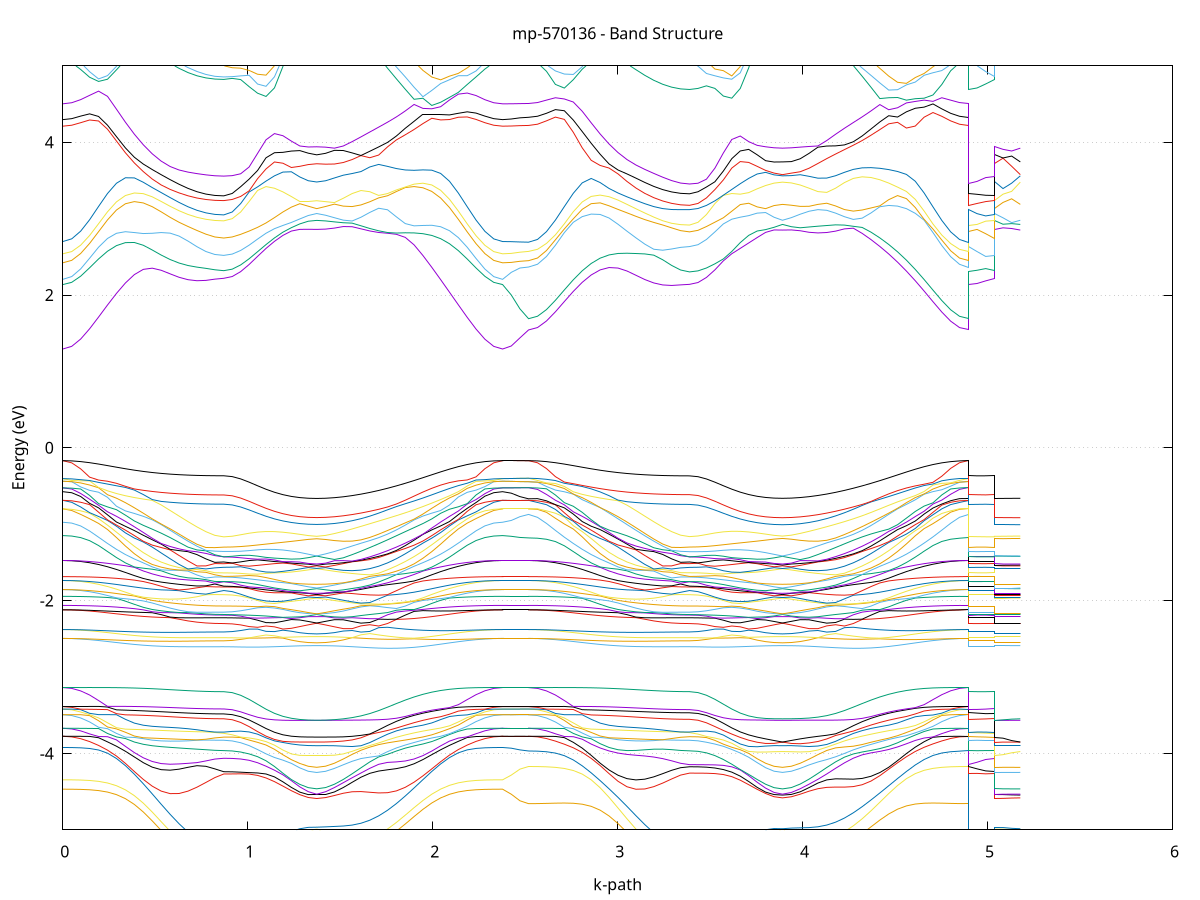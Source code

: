 set title 'mp-570136 - Band Structure'
set xlabel 'k-path'
set ylabel 'Energy (eV)'
set grid y
set yrange [-5:5]
set terminal png size 800,600
set output 'mp-570136_bands_gnuplot.png'
plot '-' using 1:2 with lines notitle, '-' using 1:2 with lines notitle, '-' using 1:2 with lines notitle, '-' using 1:2 with lines notitle, '-' using 1:2 with lines notitle, '-' using 1:2 with lines notitle, '-' using 1:2 with lines notitle, '-' using 1:2 with lines notitle, '-' using 1:2 with lines notitle, '-' using 1:2 with lines notitle, '-' using 1:2 with lines notitle, '-' using 1:2 with lines notitle, '-' using 1:2 with lines notitle, '-' using 1:2 with lines notitle, '-' using 1:2 with lines notitle, '-' using 1:2 with lines notitle, '-' using 1:2 with lines notitle, '-' using 1:2 with lines notitle, '-' using 1:2 with lines notitle, '-' using 1:2 with lines notitle, '-' using 1:2 with lines notitle, '-' using 1:2 with lines notitle, '-' using 1:2 with lines notitle, '-' using 1:2 with lines notitle, '-' using 1:2 with lines notitle, '-' using 1:2 with lines notitle, '-' using 1:2 with lines notitle, '-' using 1:2 with lines notitle, '-' using 1:2 with lines notitle, '-' using 1:2 with lines notitle, '-' using 1:2 with lines notitle, '-' using 1:2 with lines notitle, '-' using 1:2 with lines notitle, '-' using 1:2 with lines notitle, '-' using 1:2 with lines notitle, '-' using 1:2 with lines notitle, '-' using 1:2 with lines notitle, '-' using 1:2 with lines notitle, '-' using 1:2 with lines notitle, '-' using 1:2 with lines notitle, '-' using 1:2 with lines notitle, '-' using 1:2 with lines notitle, '-' using 1:2 with lines notitle, '-' using 1:2 with lines notitle, '-' using 1:2 with lines notitle, '-' using 1:2 with lines notitle, '-' using 1:2 with lines notitle, '-' using 1:2 with lines notitle, '-' using 1:2 with lines notitle, '-' using 1:2 with lines notitle, '-' using 1:2 with lines notitle, '-' using 1:2 with lines notitle, '-' using 1:2 with lines notitle, '-' using 1:2 with lines notitle, '-' using 1:2 with lines notitle, '-' using 1:2 with lines notitle, '-' using 1:2 with lines notitle, '-' using 1:2 with lines notitle, '-' using 1:2 with lines notitle, '-' using 1:2 with lines notitle, '-' using 1:2 with lines notitle, '-' using 1:2 with lines notitle, '-' using 1:2 with lines notitle, '-' using 1:2 with lines notitle, '-' using 1:2 with lines notitle, '-' using 1:2 with lines notitle, '-' using 1:2 with lines notitle, '-' using 1:2 with lines notitle, '-' using 1:2 with lines notitle, '-' using 1:2 with lines notitle, '-' using 1:2 with lines notitle, '-' using 1:2 with lines notitle, '-' using 1:2 with lines notitle, '-' using 1:2 with lines notitle, '-' using 1:2 with lines notitle, '-' using 1:2 with lines notitle, '-' using 1:2 with lines notitle, '-' using 1:2 with lines notitle, '-' using 1:2 with lines notitle, '-' using 1:2 with lines notitle, '-' using 1:2 with lines notitle, '-' using 1:2 with lines notitle, '-' using 1:2 with lines notitle, '-' using 1:2 with lines notitle, '-' using 1:2 with lines notitle, '-' using 1:2 with lines notitle, '-' using 1:2 with lines notitle, '-' using 1:2 with lines notitle, '-' using 1:2 with lines notitle, '-' using 1:2 with lines notitle, '-' using 1:2 with lines notitle, '-' using 1:2 with lines notitle, '-' using 1:2 with lines notitle, '-' using 1:2 with lines notitle, '-' using 1:2 with lines notitle, '-' using 1:2 with lines notitle, '-' using 1:2 with lines notitle, '-' using 1:2 with lines notitle, '-' using 1:2 with lines notitle, '-' using 1:2 with lines notitle, '-' using 1:2 with lines notitle, '-' using 1:2 with lines notitle, '-' using 1:2 with lines notitle, '-' using 1:2 with lines notitle, '-' using 1:2 with lines notitle, '-' using 1:2 with lines notitle, '-' using 1:2 with lines notitle, '-' using 1:2 with lines notitle, '-' using 1:2 with lines notitle, '-' using 1:2 with lines notitle, '-' using 1:2 with lines notitle, '-' using 1:2 with lines notitle, '-' using 1:2 with lines notitle, '-' using 1:2 with lines notitle, '-' using 1:2 with lines notitle, '-' using 1:2 with lines notitle, '-' using 1:2 with lines notitle, '-' using 1:2 with lines notitle, '-' using 1:2 with lines notitle, '-' using 1:2 with lines notitle, '-' using 1:2 with lines notitle, '-' using 1:2 with lines notitle, '-' using 1:2 with lines notitle, '-' using 1:2 with lines notitle, '-' using 1:2 with lines notitle, '-' using 1:2 with lines notitle, '-' using 1:2 with lines notitle, '-' using 1:2 with lines notitle
0.000000 -69.229724
0.048355 -69.229724
0.096711 -69.229624
0.145066 -69.229624
0.193421 -69.229624
0.241776 -69.229524
0.290131 -69.229424
0.338487 -69.229324
0.386842 -69.229324
0.435197 -69.229224
0.483552 -69.229124
0.531908 -69.229124
0.580263 -69.229024
0.628618 -69.229024
0.676973 -69.228924
0.725329 -69.228924
0.773684 -69.228924
0.822039 -69.228924
0.870394 -69.228824
0.870394 -69.228824
0.916078 -69.228824
0.961762 -69.228824
1.007446 -69.228724
1.053130 -69.228724
1.098814 -69.228724
1.144498 -69.228724
1.190181 -69.228724
1.235865 -69.228724
1.281549 -69.228724
1.327233 -69.228724
1.372917 -69.228724
1.372917 -69.228724
1.420776 -69.228724
1.468635 -69.228724
1.516495 -69.228724
1.564354 -69.228724
1.612213 -69.228824
1.660073 -69.228824
1.707932 -69.228924
1.755791 -69.229024
1.803650 -69.229024
1.851510 -69.229124
1.899369 -69.229224
1.947228 -69.229324
1.995088 -69.229324
2.042947 -69.229424
2.090806 -69.229424
2.138665 -69.229524
2.186525 -69.229524
2.234384 -69.229624
2.282243 -69.229624
2.330103 -69.229724
2.377962 -69.229724
2.377962 -69.229724
2.424769 -69.229624
2.471577 -69.229524
2.518384 -69.229624
2.518384 -69.229624
2.566740 -69.229624
2.615095 -69.229524
2.663450 -69.229524
2.711805 -69.229524
2.760161 -69.229524
2.808516 -69.229424
2.856871 -69.229424
2.905226 -69.229324
2.953582 -69.229324
3.001937 -69.229224
3.050292 -69.229124
3.098647 -69.229024
3.147003 -69.229024
3.195358 -69.228924
3.243713 -69.228924
3.292068 -69.228824
3.340424 -69.228824
3.388779 -69.228824
3.388779 -69.228824
3.434463 -69.228724
3.480147 -69.228824
3.525830 -69.228824
3.571514 -69.228824
3.617198 -69.228824
3.662882 -69.228724
3.708566 -69.228724
3.754250 -69.228724
3.799934 -69.228724
3.845617 -69.228724
3.891301 -69.228824
3.891301 -69.228824
3.939161 -69.228724
3.987020 -69.228724
4.034879 -69.228724
4.082738 -69.228724
4.130598 -69.228824
4.178457 -69.228824
4.226316 -69.228924
4.274176 -69.229024
4.322035 -69.229024
4.369894 -69.229124
4.417753 -69.229124
4.465613 -69.229224
4.513472 -69.229324
4.561331 -69.229424
4.609191 -69.229424
4.657050 -69.229524
4.704909 -69.229424
4.752768 -69.229524
4.800628 -69.229524
4.848487 -69.229624
4.896346 -69.229624
4.896346 -69.228824
4.943154 -69.228824
4.989961 -69.228824
5.036769 -69.228824
5.036769 -69.228724
5.083576 -69.228724
5.130384 -69.228724
5.177192 -69.228824
e
0.000000 -69.221924
0.048355 -69.221924
0.096711 -69.221924
0.145066 -69.221924
0.193421 -69.222024
0.241776 -69.222024
0.290131 -69.222224
0.338487 -69.222324
0.386842 -69.222424
0.435197 -69.222524
0.483552 -69.222624
0.531908 -69.222824
0.580263 -69.222924
0.628618 -69.223024
0.676973 -69.223224
0.725329 -69.223324
0.773684 -69.223324
0.822039 -69.223424
0.870394 -69.223424
0.870394 -69.223424
0.916078 -69.223424
0.961762 -69.223424
1.007446 -69.223324
1.053130 -69.223424
1.098814 -69.223424
1.144498 -69.223424
1.190181 -69.223524
1.235865 -69.223524
1.281549 -69.223624
1.327233 -69.223624
1.372917 -69.223624
1.372917 -69.223624
1.420776 -69.223624
1.468635 -69.223524
1.516495 -69.223524
1.564354 -69.223424
1.612213 -69.223424
1.660073 -69.223324
1.707932 -69.223224
1.755791 -69.223124
1.803650 -69.222924
1.851510 -69.222824
1.899369 -69.222724
1.947228 -69.222524
1.995088 -69.222424
2.042947 -69.222324
2.090806 -69.222124
2.138665 -69.222024
2.186525 -69.222024
2.234384 -69.222024
2.282243 -69.221924
2.330103 -69.221924
2.377962 -69.221924
2.377962 -69.221924
2.424769 -69.221824
2.471577 -69.221724
2.518384 -69.221824
2.518384 -69.221824
2.566740 -69.221824
2.615095 -69.221824
2.663450 -69.221924
2.711805 -69.222024
2.760161 -69.222124
2.808516 -69.222224
2.856871 -69.222324
2.905226 -69.222424
2.953582 -69.222624
3.001937 -69.222724
3.050292 -69.222824
3.098647 -69.222924
3.147003 -69.223024
3.195358 -69.223124
3.243713 -69.223224
3.292068 -69.223324
3.340424 -69.223324
3.388779 -69.223324
3.388779 -69.223324
3.434463 -69.223324
3.480147 -69.223324
3.525830 -69.223424
3.571514 -69.223524
3.617198 -69.223524
3.662882 -69.223524
3.708566 -69.223524
3.754250 -69.223524
3.799934 -69.223524
3.845617 -69.223624
3.891301 -69.223724
3.891301 -69.223724
3.939161 -69.223624
3.987020 -69.223524
4.034879 -69.223524
4.082738 -69.223524
4.130598 -69.223424
4.178457 -69.223324
4.226316 -69.223124
4.274176 -69.223124
4.322035 -69.223024
4.369894 -69.222824
4.417753 -69.222724
4.465613 -69.222524
4.513472 -69.222424
4.561331 -69.222324
4.609191 -69.222224
4.657050 -69.222024
4.704909 -69.221924
4.752768 -69.221824
4.800628 -69.221824
4.848487 -69.221824
4.896346 -69.221824
4.896346 -69.223324
4.943154 -69.223324
4.989961 -69.223424
5.036769 -69.223424
5.036769 -69.223624
5.083576 -69.223624
5.130384 -69.223624
5.177192 -69.223724
e
0.000000 -69.175924
0.048355 -69.175924
0.096711 -69.175924
0.145066 -69.176024
0.193421 -69.176024
0.241776 -69.176024
0.290131 -69.176124
0.338487 -69.176224
0.386842 -69.176224
0.435197 -69.176224
0.483552 -69.176324
0.531908 -69.176424
0.580263 -69.176424
0.628618 -69.176424
0.676973 -69.176424
0.725329 -69.176524
0.773684 -69.176524
0.822039 -69.176624
0.870394 -69.176624
0.870394 -69.176624
0.916078 -69.176624
0.961762 -69.176624
1.007446 -69.176724
1.053130 -69.176724
1.098814 -69.176824
1.144498 -69.176824
1.190181 -69.176824
1.235865 -69.176824
1.281549 -69.176924
1.327233 -69.176924
1.372917 -69.177024
1.372917 -69.177024
1.420776 -69.176924
1.468635 -69.176924
1.516495 -69.176824
1.564354 -69.176824
1.612213 -69.176824
1.660073 -69.176724
1.707932 -69.176724
1.755791 -69.176624
1.803650 -69.176524
1.851510 -69.176424
1.899369 -69.176324
1.947228 -69.176324
1.995088 -69.176224
2.042947 -69.176124
2.090806 -69.176124
2.138665 -69.176024
2.186525 -69.176024
2.234384 -69.176024
2.282243 -69.175924
2.330103 -69.175924
2.377962 -69.175924
2.377962 -69.175924
2.424769 -69.175924
2.471577 -69.175924
2.518384 -69.175924
2.518384 -69.175924
2.566740 -69.175924
2.615095 -69.175924
2.663450 -69.176024
2.711805 -69.176024
2.760161 -69.176024
2.808516 -69.176124
2.856871 -69.176224
2.905226 -69.176224
2.953582 -69.176224
3.001937 -69.176324
3.050292 -69.176424
3.098647 -69.176424
3.147003 -69.176524
3.195358 -69.176524
3.243713 -69.176524
3.292068 -69.176524
3.340424 -69.176524
3.388779 -69.176524
3.388779 -69.176524
3.434463 -69.176524
3.480147 -69.176624
3.525830 -69.176724
3.571514 -69.176724
3.617198 -69.176824
3.662882 -69.176824
3.708566 -69.176824
3.754250 -69.176824
3.799934 -69.176924
3.845617 -69.176924
3.891301 -69.176924
3.891301 -69.176924
3.939161 -69.176924
3.987020 -69.176924
4.034879 -69.176824
4.082738 -69.176824
4.130598 -69.176824
4.178457 -69.176724
4.226316 -69.176724
4.274176 -69.176624
4.322035 -69.176524
4.369894 -69.176424
4.417753 -69.176324
4.465613 -69.176224
4.513472 -69.176224
4.561331 -69.176124
4.609191 -69.176124
4.657050 -69.176024
4.704909 -69.176024
4.752768 -69.176024
4.800628 -69.175924
4.848487 -69.175924
4.896346 -69.175924
4.896346 -69.176524
4.943154 -69.176524
4.989961 -69.176624
5.036769 -69.176624
5.036769 -69.177024
5.083576 -69.177024
5.130384 -69.176924
5.177192 -69.176924
e
0.000000 -69.175924
0.048355 -69.175924
0.096711 -69.175824
0.145066 -69.175724
0.193421 -69.175624
0.241776 -69.175424
0.290131 -69.175224
0.338487 -69.175024
0.386842 -69.174824
0.435197 -69.174524
0.483552 -69.174324
0.531908 -69.174224
0.580263 -69.173924
0.628618 -69.173824
0.676973 -69.173624
0.725329 -69.173524
0.773684 -69.173424
0.822039 -69.173324
0.870394 -69.173224
0.870394 -69.173224
0.916078 -69.173224
0.961762 -69.173124
1.007446 -69.173024
1.053130 -69.172924
1.098814 -69.172724
1.144498 -69.172524
1.190181 -69.172424
1.235865 -69.172224
1.281549 -69.172024
1.327233 -69.171924
1.372917 -69.171924
1.372917 -69.171924
1.420776 -69.171924
1.468635 -69.172024
1.516495 -69.172224
1.564354 -69.172424
1.612213 -69.172724
1.660073 -69.173024
1.707932 -69.173324
1.755791 -69.173624
1.803650 -69.173824
1.851510 -69.174024
1.899369 -69.174324
1.947228 -69.174524
1.995088 -69.174824
2.042947 -69.174924
2.090806 -69.175224
2.138665 -69.175524
2.186525 -69.175624
2.234384 -69.175824
2.282243 -69.175824
2.330103 -69.175924
2.377962 -69.175924
2.377962 -69.175924
2.424769 -69.175924
2.471577 -69.175924
2.518384 -69.175924
2.518384 -69.175924
2.566740 -69.175924
2.615095 -69.175824
2.663450 -69.175824
2.711805 -69.175624
2.760161 -69.175524
2.808516 -69.175224
2.856871 -69.175024
2.905226 -69.174824
2.953582 -69.174524
3.001937 -69.174324
3.050292 -69.174124
3.098647 -69.174024
3.147003 -69.173824
3.195358 -69.173624
3.243713 -69.173524
3.292068 -69.173424
3.340424 -69.173324
3.388779 -69.173224
3.388779 -69.173224
3.434463 -69.173224
3.480147 -69.173124
3.525830 -69.173024
3.571514 -69.172924
3.617198 -69.172824
3.662882 -69.172524
3.708566 -69.172324
3.754250 -69.172124
3.799934 -69.172024
3.845617 -69.171924
3.891301 -69.171924
3.891301 -69.171924
3.939161 -69.171924
3.987020 -69.172024
4.034879 -69.172224
4.082738 -69.172424
4.130598 -69.172724
4.178457 -69.173024
4.226316 -69.173324
4.274176 -69.173624
4.322035 -69.173824
4.369894 -69.174124
4.417753 -69.174324
4.465613 -69.174524
4.513472 -69.174724
4.561331 -69.175024
4.609191 -69.175224
4.657050 -69.175524
4.704909 -69.175624
4.752768 -69.175724
4.800628 -69.175824
4.848487 -69.175924
4.896346 -69.175924
4.896346 -69.173224
4.943154 -69.173224
4.989961 -69.173224
5.036769 -69.173224
5.036769 -69.171924
5.083576 -69.171924
5.130384 -69.171924
5.177192 -69.171924
e
0.000000 -69.166024
0.048355 -69.166024
0.096711 -69.166024
0.145066 -69.166024
0.193421 -69.166024
0.241776 -69.166124
0.290131 -69.166224
0.338487 -69.166324
0.386842 -69.166424
0.435197 -69.166524
0.483552 -69.166824
0.531908 -69.167024
0.580263 -69.167224
0.628618 -69.167424
0.676973 -69.167624
0.725329 -69.167724
0.773684 -69.167824
0.822039 -69.167924
0.870394 -69.167824
0.870394 -69.167824
0.916078 -69.167824
0.961762 -69.167924
1.007446 -69.168024
1.053130 -69.168224
1.098814 -69.168324
1.144498 -69.168524
1.190181 -69.168624
1.235865 -69.168824
1.281549 -69.169024
1.327233 -69.169124
1.372917 -69.169224
1.372917 -69.169224
1.420776 -69.169124
1.468635 -69.168924
1.516495 -69.168824
1.564354 -69.168624
1.612213 -69.168324
1.660073 -69.168124
1.707932 -69.167824
1.755791 -69.167624
1.803650 -69.167324
1.851510 -69.167024
1.899369 -69.166824
1.947228 -69.166624
1.995088 -69.166524
2.042947 -69.166224
2.090806 -69.166124
2.138665 -69.166124
2.186525 -69.166024
2.234384 -69.166024
2.282243 -69.166024
2.330103 -69.166024
2.377962 -69.166024
2.377962 -69.166024
2.424769 -69.166024
2.471577 -69.165924
2.518384 -69.166024
2.518384 -69.166024
2.566740 -69.166024
2.615095 -69.166024
2.663450 -69.166024
2.711805 -69.166124
2.760161 -69.166124
2.808516 -69.166224
2.856871 -69.166324
2.905226 -69.166424
2.953582 -69.166524
3.001937 -69.166824
3.050292 -69.167024
3.098647 -69.167224
3.147003 -69.167424
3.195358 -69.167624
3.243713 -69.167724
3.292068 -69.167824
3.340424 -69.167824
3.388779 -69.167824
3.388779 -69.167824
3.434463 -69.167824
3.480147 -69.167924
3.525830 -69.168124
3.571514 -69.168224
3.617198 -69.168324
3.662882 -69.168524
3.708566 -69.168624
3.754250 -69.168824
3.799934 -69.168924
3.845617 -69.169124
3.891301 -69.169124
3.891301 -69.169124
3.939161 -69.169124
3.987020 -69.168924
4.034879 -69.168724
4.082738 -69.168524
4.130598 -69.168424
4.178457 -69.168124
4.226316 -69.167824
4.274176 -69.167624
4.322035 -69.167324
4.369894 -69.167124
4.417753 -69.166824
4.465613 -69.166724
4.513472 -69.166424
4.561331 -69.166324
4.609191 -69.166124
4.657050 -69.166124
4.704909 -69.166024
4.752768 -69.166024
4.800628 -69.166024
4.848487 -69.166024
4.896346 -69.166024
4.896346 -69.167824
4.943154 -69.167824
4.989961 -69.167924
5.036769 -69.167824
5.036769 -69.169224
5.083576 -69.169224
5.130384 -69.169124
5.177192 -69.169124
e
0.000000 -69.166024
0.048355 -69.166024
0.096711 -69.165924
0.145066 -69.165924
0.193421 -69.165824
0.241776 -69.165724
0.290131 -69.165724
0.338487 -69.165624
0.386842 -69.165424
0.435197 -69.165424
0.483552 -69.165424
0.531908 -69.165324
0.580263 -69.165224
0.628618 -69.165124
0.676973 -69.165124
0.725329 -69.165124
0.773684 -69.165124
0.822039 -69.165124
0.870394 -69.165124
0.870394 -69.165124
0.916078 -69.165124
0.961762 -69.165024
1.007446 -69.165024
1.053130 -69.165024
1.098814 -69.164924
1.144498 -69.164924
1.190181 -69.165024
1.235865 -69.164924
1.281549 -69.164924
1.327233 -69.165024
1.372917 -69.165024
1.372917 -69.165024
1.420776 -69.165024
1.468635 -69.164924
1.516495 -69.164924
1.564354 -69.164924
1.612213 -69.164924
1.660073 -69.165024
1.707932 -69.165124
1.755791 -69.165124
1.803650 -69.165224
1.851510 -69.165324
1.899369 -69.165424
1.947228 -69.165524
1.995088 -69.165524
2.042947 -69.165624
2.090806 -69.165724
2.138665 -69.165824
2.186525 -69.165824
2.234384 -69.165924
2.282243 -69.165924
2.330103 -69.166024
2.377962 -69.166024
2.377962 -69.166024
2.424769 -69.166024
2.471577 -69.165924
2.518384 -69.166024
2.518384 -69.166024
2.566740 -69.165924
2.615095 -69.165924
2.663450 -69.165924
2.711805 -69.165924
2.760161 -69.165824
2.808516 -69.165724
2.856871 -69.165624
2.905226 -69.165524
2.953582 -69.165424
3.001937 -69.165324
3.050292 -69.165324
3.098647 -69.165224
3.147003 -69.165224
3.195358 -69.165124
3.243713 -69.165124
3.292068 -69.165124
3.340424 -69.165124
3.388779 -69.165124
3.388779 -69.165124
3.434463 -69.165024
3.480147 -69.165024
3.525830 -69.165124
3.571514 -69.165024
3.617198 -69.165024
3.662882 -69.164924
3.708566 -69.164924
3.754250 -69.164924
3.799934 -69.164924
3.845617 -69.165024
3.891301 -69.165024
3.891301 -69.165024
3.939161 -69.165024
3.987020 -69.165024
4.034879 -69.165024
4.082738 -69.164924
4.130598 -69.165024
4.178457 -69.165024
4.226316 -69.165124
4.274176 -69.165224
4.322035 -69.165324
4.369894 -69.165324
4.417753 -69.165424
4.465613 -69.165524
4.513472 -69.165524
4.561331 -69.165624
4.609191 -69.165724
4.657050 -69.165824
4.704909 -69.165824
4.752768 -69.165924
4.800628 -69.165924
4.848487 -69.165924
4.896346 -69.166024
4.896346 -69.165124
4.943154 -69.165124
4.989961 -69.165124
5.036769 -69.165124
5.036769 -69.165024
5.083576 -69.165024
5.130384 -69.164924
5.177192 -69.165024
e
0.000000 -69.108024
0.048355 -69.108024
0.096711 -69.107924
0.145066 -69.107924
0.193421 -69.107924
0.241776 -69.107824
0.290131 -69.107824
0.338487 -69.107724
0.386842 -69.107724
0.435197 -69.107624
0.483552 -69.107624
0.531908 -69.107624
0.580263 -69.107524
0.628618 -69.107524
0.676973 -69.107524
0.725329 -69.107424
0.773684 -69.107424
0.822039 -69.107424
0.870394 -69.107424
0.870394 -69.107424
0.916078 -69.107424
0.961762 -69.107424
1.007446 -69.107324
1.053130 -69.107324
1.098814 -69.107324
1.144498 -69.107324
1.190181 -69.107324
1.235865 -69.107324
1.281549 -69.107324
1.327233 -69.107324
1.372917 -69.107424
1.372917 -69.107424
1.420776 -69.107324
1.468635 -69.107324
1.516495 -69.107324
1.564354 -69.107324
1.612213 -69.107424
1.660073 -69.107424
1.707932 -69.107524
1.755791 -69.107524
1.803650 -69.107524
1.851510 -69.107524
1.899369 -69.107624
1.947228 -69.107724
1.995088 -69.107724
2.042947 -69.107824
2.090806 -69.107824
2.138665 -69.107824
2.186525 -69.107924
2.234384 -69.107924
2.282243 -69.108024
2.330103 -69.108024
2.377962 -69.108024
2.377962 -69.108024
2.424769 -69.107924
2.471577 -69.107824
2.518384 -69.107924
2.518384 -69.107924
2.566740 -69.107924
2.615095 -69.107824
2.663450 -69.107824
2.711805 -69.107824
2.760161 -69.107824
2.808516 -69.107824
2.856871 -69.107724
2.905226 -69.107724
2.953582 -69.107724
3.001937 -69.107624
3.050292 -69.107624
3.098647 -69.107524
3.147003 -69.107524
3.195358 -69.107424
3.243713 -69.107424
3.292068 -69.107424
3.340424 -69.107424
3.388779 -69.107324
3.388779 -69.107324
3.434463 -69.107324
3.480147 -69.107424
3.525830 -69.107424
3.571514 -69.107424
3.617198 -69.107424
3.662882 -69.107324
3.708566 -69.107324
3.754250 -69.107324
3.799934 -69.107324
3.845617 -69.107424
3.891301 -69.107424
3.891301 -69.107424
3.939161 -69.107324
3.987020 -69.107324
4.034879 -69.107324
4.082738 -69.107324
4.130598 -69.107424
4.178457 -69.107424
4.226316 -69.107424
4.274176 -69.107524
4.322035 -69.107524
4.369894 -69.107624
4.417753 -69.107624
4.465613 -69.107724
4.513472 -69.107724
4.561331 -69.107824
4.609191 -69.107824
4.657050 -69.107824
4.704909 -69.107824
4.752768 -69.107824
4.800628 -69.107824
4.848487 -69.107924
4.896346 -69.107924
4.896346 -69.107324
4.943154 -69.107424
4.989961 -69.107424
5.036769 -69.107424
5.036769 -69.107424
5.083576 -69.107324
5.130384 -69.107324
5.177192 -69.107424
e
0.000000 -69.097924
0.048355 -69.097824
0.096711 -69.097824
0.145066 -69.097924
0.193421 -69.097924
0.241776 -69.098024
0.290131 -69.098024
0.338487 -69.098124
0.386842 -69.098224
0.435197 -69.098324
0.483552 -69.098524
0.531908 -69.098624
0.580263 -69.098724
0.628618 -69.098824
0.676973 -69.098924
0.725329 -69.099024
0.773684 -69.099024
0.822039 -69.099124
0.870394 -69.099124
0.870394 -69.099124
0.916078 -69.099024
0.961762 -69.099024
1.007446 -69.099024
1.053130 -69.099024
1.098814 -69.099024
1.144498 -69.099124
1.190181 -69.099124
1.235865 -69.099224
1.281549 -69.099224
1.327233 -69.099224
1.372917 -69.099224
1.372917 -69.099224
1.420776 -69.099224
1.468635 -69.099224
1.516495 -69.099124
1.564354 -69.099124
1.612213 -69.099024
1.660073 -69.099024
1.707932 -69.098924
1.755791 -69.098824
1.803650 -69.098724
1.851510 -69.098624
1.899369 -69.098524
1.947228 -69.098424
1.995088 -69.098324
2.042947 -69.098224
2.090806 -69.098024
2.138665 -69.098024
2.186525 -69.097924
2.234384 -69.097924
2.282243 -69.097924
2.330103 -69.097824
2.377962 -69.097924
2.377962 -69.097924
2.424769 -69.097824
2.471577 -69.097724
2.518384 -69.097724
2.518384 -69.097724
2.566740 -69.097724
2.615095 -69.097724
2.663450 -69.097824
2.711805 -69.097924
2.760161 -69.098024
2.808516 -69.098124
2.856871 -69.098224
2.905226 -69.098324
2.953582 -69.098424
3.001937 -69.098524
3.050292 -69.098624
3.098647 -69.098724
3.147003 -69.098824
3.195358 -69.098824
3.243713 -69.098924
3.292068 -69.099024
3.340424 -69.099024
3.388779 -69.099024
3.388779 -69.099024
3.434463 -69.099024
3.480147 -69.099024
3.525830 -69.099124
3.571514 -69.099124
3.617198 -69.099124
3.662882 -69.099124
3.708566 -69.099124
3.754250 -69.099124
3.799934 -69.099224
3.845617 -69.099224
3.891301 -69.099324
3.891301 -69.099324
3.939161 -69.099224
3.987020 -69.099124
4.034879 -69.099124
4.082738 -69.099124
4.130598 -69.099124
4.178457 -69.099024
4.226316 -69.098924
4.274176 -69.098824
4.322035 -69.098724
4.369894 -69.098624
4.417753 -69.098524
4.465613 -69.098424
4.513472 -69.098224
4.561331 -69.098224
4.609191 -69.098124
4.657050 -69.097924
4.704909 -69.097924
4.752768 -69.097824
4.800628 -69.097724
4.848487 -69.097724
4.896346 -69.097724
4.896346 -69.099024
4.943154 -69.099024
4.989961 -69.099024
5.036769 -69.099124
5.036769 -69.099224
5.083576 -69.099224
5.130384 -69.099224
5.177192 -69.099324
e
0.000000 -69.055824
0.048355 -69.055824
0.096711 -69.055824
0.145066 -69.055824
0.193421 -69.055824
0.241776 -69.055924
0.290131 -69.055924
0.338487 -69.055924
0.386842 -69.055924
0.435197 -69.055924
0.483552 -69.056024
0.531908 -69.056024
0.580263 -69.056124
0.628618 -69.056124
0.676973 -69.056124
0.725329 -69.056124
0.773684 -69.056224
0.822039 -69.056224
0.870394 -69.056224
0.870394 -69.056224
0.916078 -69.056224
0.961762 -69.056224
1.007446 -69.056324
1.053130 -69.056324
1.098814 -69.056324
1.144498 -69.056324
1.190181 -69.056424
1.235865 -69.056424
1.281549 -69.056424
1.327233 -69.056524
1.372917 -69.056524
1.372917 -69.056524
1.420776 -69.056524
1.468635 -69.056424
1.516495 -69.056424
1.564354 -69.056424
1.612213 -69.056324
1.660073 -69.056324
1.707932 -69.056324
1.755791 -69.056224
1.803650 -69.056124
1.851510 -69.056124
1.899369 -69.056024
1.947228 -69.056024
1.995088 -69.055924
2.042947 -69.055924
2.090806 -69.055924
2.138665 -69.055924
2.186525 -69.055824
2.234384 -69.055824
2.282243 -69.055824
2.330103 -69.055824
2.377962 -69.055824
2.377962 -69.055824
2.424769 -69.055824
2.471577 -69.055824
2.518384 -69.055824
2.518384 -69.055824
2.566740 -69.055824
2.615095 -69.055824
2.663450 -69.055824
2.711805 -69.055924
2.760161 -69.055924
2.808516 -69.055924
2.856871 -69.055924
2.905226 -69.056024
2.953582 -69.055924
3.001937 -69.056024
3.050292 -69.056024
3.098647 -69.056124
3.147003 -69.056124
3.195358 -69.056124
3.243713 -69.056124
3.292068 -69.056124
3.340424 -69.056224
3.388779 -69.056224
3.388779 -69.056224
3.434463 -69.056124
3.480147 -69.056224
3.525830 -69.056324
3.571514 -69.056324
3.617198 -69.056324
3.662882 -69.056424
3.708566 -69.056424
3.754250 -69.056424
3.799934 -69.056424
3.845617 -69.056524
3.891301 -69.056524
3.891301 -69.056524
3.939161 -69.056524
3.987020 -69.056424
4.034879 -69.056424
4.082738 -69.056324
4.130598 -69.056424
4.178457 -69.056324
4.226316 -69.056324
4.274176 -69.056224
4.322035 -69.056124
4.369894 -69.056124
4.417753 -69.056024
4.465613 -69.056024
4.513472 -69.055924
4.561331 -69.055924
4.609191 -69.055924
4.657050 -69.055924
4.704909 -69.055824
4.752768 -69.055824
4.800628 -69.055824
4.848487 -69.055824
4.896346 -69.055824
4.896346 -69.056224
4.943154 -69.056224
4.989961 -69.056224
5.036769 -69.056224
5.036769 -69.056524
5.083576 -69.056524
5.130384 -69.056424
5.177192 -69.056524
e
0.000000 -69.055824
0.048355 -69.055824
0.096711 -69.055724
0.145066 -69.055724
0.193421 -69.055624
0.241776 -69.055424
0.290131 -69.055224
0.338487 -69.055124
0.386842 -69.055024
0.435197 -69.054824
0.483552 -69.054724
0.531908 -69.054624
0.580263 -69.054524
0.628618 -69.054424
0.676973 -69.054424
0.725329 -69.054324
0.773684 -69.054224
0.822039 -69.054224
0.870394 -69.054124
0.870394 -69.054124
0.916078 -69.054124
0.961762 -69.054024
1.007446 -69.054124
1.053130 -69.054024
1.098814 -69.053924
1.144498 -69.053924
1.190181 -69.053824
1.235865 -69.053724
1.281549 -69.053724
1.327233 -69.053724
1.372917 -69.053724
1.372917 -69.053724
1.420776 -69.053724
1.468635 -69.053724
1.516495 -69.053724
1.564354 -69.053824
1.612213 -69.053924
1.660073 -69.054024
1.707932 -69.054224
1.755791 -69.054324
1.803650 -69.054424
1.851510 -69.054524
1.899369 -69.054724
1.947228 -69.054824
1.995088 -69.055024
2.042947 -69.055024
2.090806 -69.055324
2.138665 -69.055424
2.186525 -69.055624
2.234384 -69.055724
2.282243 -69.055724
2.330103 -69.055824
2.377962 -69.055824
2.377962 -69.055824
2.424769 -69.055824
2.471577 -69.055824
2.518384 -69.055824
2.518384 -69.055824
2.566740 -69.055824
2.615095 -69.055724
2.663450 -69.055724
2.711805 -69.055624
2.760161 -69.055424
2.808516 -69.055224
2.856871 -69.055124
2.905226 -69.055024
2.953582 -69.054824
3.001937 -69.054724
3.050292 -69.054624
3.098647 -69.054524
3.147003 -69.054424
3.195358 -69.054424
3.243713 -69.054324
3.292068 -69.054324
3.340424 -69.054224
3.388779 -69.054124
3.388779 -69.054124
3.434463 -69.054124
3.480147 -69.054124
3.525830 -69.054124
3.571514 -69.054024
3.617198 -69.054024
3.662882 -69.053824
3.708566 -69.053824
3.754250 -69.053724
3.799934 -69.053724
3.845617 -69.053724
3.891301 -69.053724
3.891301 -69.053724
3.939161 -69.053724
3.987020 -69.053724
4.034879 -69.053724
4.082738 -69.053824
4.130598 -69.054024
4.178457 -69.054024
4.226316 -69.054224
4.274176 -69.054324
4.322035 -69.054424
4.369894 -69.054524
4.417753 -69.054624
4.465613 -69.054824
4.513472 -69.054924
4.561331 -69.055124
4.609191 -69.055324
4.657050 -69.055524
4.704909 -69.055524
4.752768 -69.055724
4.800628 -69.055724
4.848487 -69.055824
4.896346 -69.055824
4.896346 -69.054124
4.943154 -69.054124
4.989961 -69.054124
5.036769 -69.054124
5.036769 -69.053724
5.083576 -69.053724
5.130384 -69.053724
5.177192 -69.053724
e
0.000000 -69.039824
0.048355 -69.039924
0.096711 -69.039824
0.145066 -69.039824
0.193421 -69.039824
0.241776 -69.039824
0.290131 -69.039824
0.338487 -69.039924
0.386842 -69.040024
0.435197 -69.040024
0.483552 -69.040124
0.531908 -69.040324
0.580263 -69.040424
0.628618 -69.040524
0.676973 -69.040624
0.725329 -69.040724
0.773684 -69.040724
0.822039 -69.040724
0.870394 -69.040624
0.870394 -69.040624
0.916078 -69.040624
0.961762 -69.040624
1.007446 -69.040724
1.053130 -69.040824
1.098814 -69.040824
1.144498 -69.040924
1.190181 -69.040924
1.235865 -69.040924
1.281549 -69.041024
1.327233 -69.041024
1.372917 -69.041124
1.372917 -69.041124
1.420776 -69.041024
1.468635 -69.041024
1.516495 -69.040924
1.564354 -69.040924
1.612213 -69.040824
1.660073 -69.040824
1.707932 -69.040724
1.755791 -69.040524
1.803650 -69.040424
1.851510 -69.040324
1.899369 -69.040224
1.947228 -69.040124
1.995088 -69.040024
2.042947 -69.039924
2.090806 -69.039824
2.138665 -69.039824
2.186525 -69.039824
2.234384 -69.039824
2.282243 -69.039924
2.330103 -69.039824
2.377962 -69.039824
2.377962 -69.039824
2.424769 -69.039924
2.471577 -69.039824
2.518384 -69.039824
2.518384 -69.039824
2.566740 -69.039824
2.615095 -69.039824
2.663450 -69.039824
2.711805 -69.039824
2.760161 -69.039924
2.808516 -69.039924
2.856871 -69.039924
2.905226 -69.040024
2.953582 -69.040024
3.001937 -69.040224
3.050292 -69.040224
3.098647 -69.040424
3.147003 -69.040524
3.195358 -69.040624
3.243713 -69.040624
3.292068 -69.040724
3.340424 -69.040724
3.388779 -69.040624
3.388779 -69.040624
3.434463 -69.040624
3.480147 -69.040724
3.525830 -69.040724
3.571514 -69.040824
3.617198 -69.040824
3.662882 -69.040924
3.708566 -69.040924
3.754250 -69.040924
3.799934 -69.041024
3.845617 -69.041024
3.891301 -69.041024
3.891301 -69.041024
3.939161 -69.041124
3.987020 -69.041024
4.034879 -69.040924
4.082738 -69.040924
4.130598 -69.040924
4.178457 -69.040724
4.226316 -69.040724
4.274176 -69.040624
4.322035 -69.040424
4.369894 -69.040324
4.417753 -69.040224
4.465613 -69.040124
4.513472 -69.039924
4.561331 -69.039924
4.609191 -69.039824
4.657050 -69.039924
4.704909 -69.039824
4.752768 -69.039824
4.800628 -69.039824
4.848487 -69.039824
4.896346 -69.039824
4.896346 -69.040624
4.943154 -69.040624
4.989961 -69.040724
5.036769 -69.040624
5.036769 -69.041124
5.083576 -69.041124
5.130384 -69.041024
5.177192 -69.041024
e
0.000000 -69.039824
0.048355 -69.039824
0.096711 -69.039824
0.145066 -69.039824
0.193421 -69.039724
0.241776 -69.039724
0.290131 -69.039624
0.338487 -69.039524
0.386842 -69.039424
0.435197 -69.039424
0.483552 -69.039424
0.531908 -69.039424
0.580263 -69.039324
0.628618 -69.039224
0.676973 -69.039224
0.725329 -69.039224
0.773684 -69.039224
0.822039 -69.039224
0.870394 -69.039224
0.870394 -69.039224
0.916078 -69.039224
0.961762 -69.039224
1.007446 -69.039224
1.053130 -69.039224
1.098814 -69.039124
1.144498 -69.039124
1.190181 -69.039124
1.235865 -69.039124
1.281549 -69.039124
1.327233 -69.039224
1.372917 -69.039224
1.372917 -69.039224
1.420776 -69.039224
1.468635 -69.039124
1.516495 -69.039124
1.564354 -69.039124
1.612213 -69.039124
1.660073 -69.039224
1.707932 -69.039224
1.755791 -69.039324
1.803650 -69.039324
1.851510 -69.039324
1.899369 -69.039424
1.947228 -69.039524
1.995088 -69.039524
2.042947 -69.039624
2.090806 -69.039624
2.138665 -69.039724
2.186525 -69.039724
2.234384 -69.039824
2.282243 -69.039824
2.330103 -69.039824
2.377962 -69.039824
2.377962 -69.039824
2.424769 -69.039924
2.471577 -69.039824
2.518384 -69.039824
2.518384 -69.039824
2.566740 -69.039824
2.615095 -69.039824
2.663450 -69.039824
2.711805 -69.039824
2.760161 -69.039724
2.808516 -69.039724
2.856871 -69.039624
2.905226 -69.039524
2.953582 -69.039424
3.001937 -69.039424
3.050292 -69.039324
3.098647 -69.039324
3.147003 -69.039324
3.195358 -69.039224
3.243713 -69.039224
3.292068 -69.039224
3.340424 -69.039224
3.388779 -69.039224
3.388779 -69.039224
3.434463 -69.039224
3.480147 -69.039224
3.525830 -69.039224
3.571514 -69.039224
3.617198 -69.039224
3.662882 -69.039124
3.708566 -69.039124
3.754250 -69.039124
3.799934 -69.039124
3.845617 -69.039224
3.891301 -69.039224
3.891301 -69.039224
3.939161 -69.039224
3.987020 -69.039224
4.034879 -69.039124
4.082738 -69.039124
4.130598 -69.039224
4.178457 -69.039224
4.226316 -69.039224
4.274176 -69.039324
4.322035 -69.039324
4.369894 -69.039424
4.417753 -69.039424
4.465613 -69.039524
4.513472 -69.039524
4.561331 -69.039624
4.609191 -69.039624
4.657050 -69.039724
4.704909 -69.039724
4.752768 -69.039824
4.800628 -69.039824
4.848487 -69.039824
4.896346 -69.039824
4.896346 -69.039224
4.943154 -69.039224
4.989961 -69.039224
5.036769 -69.039224
5.036769 -69.039224
5.083576 -69.039224
5.130384 -69.039124
5.177192 -69.039224
e
0.000000 -68.847524
0.048355 -68.847424
0.096711 -68.847424
0.145066 -68.847424
0.193421 -68.847424
0.241776 -68.847324
0.290131 -68.847224
0.338487 -68.847224
0.386842 -68.847124
0.435197 -68.847024
0.483552 -68.847024
0.531908 -68.847024
0.580263 -68.846924
0.628618 -68.846924
0.676973 -68.846924
0.725329 -68.846924
0.773684 -68.846824
0.822039 -68.846824
0.870394 -68.846824
0.870394 -68.846824
0.916078 -68.846824
0.961762 -68.846824
1.007446 -68.846724
1.053130 -68.846724
1.098814 -68.846724
1.144498 -68.846724
1.190181 -68.846724
1.235865 -68.846724
1.281549 -68.846724
1.327233 -68.846724
1.372917 -68.846724
1.372917 -68.846724
1.420776 -68.846724
1.468635 -68.846724
1.516495 -68.846724
1.564354 -68.846724
1.612213 -68.846824
1.660073 -68.846824
1.707932 -68.846924
1.755791 -68.846924
1.803650 -68.846924
1.851510 -68.847024
1.899369 -68.847024
1.947228 -68.847124
1.995088 -68.847224
2.042947 -68.847224
2.090806 -68.847224
2.138665 -68.847324
2.186525 -68.847324
2.234384 -68.847424
2.282243 -68.847424
2.330103 -68.847424
2.377962 -68.847524
2.377962 -68.847524
2.424769 -68.847424
2.471577 -68.847324
2.518384 -68.847424
2.518384 -68.847424
2.566740 -68.847324
2.615095 -68.847324
2.663450 -68.847324
2.711805 -68.847324
2.760161 -68.847324
2.808516 -68.847324
2.856871 -68.847224
2.905226 -68.847124
2.953582 -68.847124
3.001937 -68.847124
3.050292 -68.847024
3.098647 -68.847024
3.147003 -68.846924
3.195358 -68.846924
3.243713 -68.846824
3.292068 -68.846824
3.340424 -68.846824
3.388779 -68.846724
3.388779 -68.846724
3.434463 -68.846724
3.480147 -68.846824
3.525830 -68.846824
3.571514 -68.846824
3.617198 -68.846824
3.662882 -68.846724
3.708566 -68.846724
3.754250 -68.846724
3.799934 -68.846724
3.845617 -68.846724
3.891301 -68.846824
3.891301 -68.846824
3.939161 -68.846724
3.987020 -68.846724
4.034879 -68.846724
4.082738 -68.846724
4.130598 -68.846824
4.178457 -68.846824
4.226316 -68.846824
4.274176 -68.846924
4.322035 -68.847024
4.369894 -68.847024
4.417753 -68.847024
4.465613 -68.847124
4.513472 -68.847124
4.561331 -68.847224
4.609191 -68.847224
4.657050 -68.847324
4.704909 -68.847224
4.752768 -68.847324
4.800628 -68.847324
4.848487 -68.847324
4.896346 -68.847424
4.896346 -68.846724
4.943154 -68.846824
4.989961 -68.846824
5.036769 -68.846824
5.036769 -68.846724
5.083576 -68.846724
5.130384 -68.846724
5.177192 -68.846824
e
0.000000 -68.838124
0.048355 -68.838124
0.096711 -68.838124
0.145066 -68.838124
0.193421 -68.838224
0.241776 -68.838224
0.290131 -68.838324
0.338487 -68.838424
0.386842 -68.838524
0.435197 -68.838624
0.483552 -68.838724
0.531908 -68.838924
0.580263 -68.839024
0.628618 -68.839124
0.676973 -68.839224
0.725329 -68.839324
0.773684 -68.839324
0.822039 -68.839424
0.870394 -68.839424
0.870394 -68.839424
0.916078 -68.839324
0.961762 -68.839324
1.007446 -68.839324
1.053130 -68.839324
1.098814 -68.839324
1.144498 -68.839424
1.190181 -68.839424
1.235865 -68.839524
1.281549 -68.839524
1.327233 -68.839524
1.372917 -68.839524
1.372917 -68.839524
1.420776 -68.839524
1.468635 -68.839524
1.516495 -68.839424
1.564354 -68.839424
1.612213 -68.839324
1.660073 -68.839324
1.707932 -68.839224
1.755791 -68.839124
1.803650 -68.839024
1.851510 -68.838824
1.899369 -68.838824
1.947228 -68.838624
1.995088 -68.838624
2.042947 -68.838424
2.090806 -68.838324
2.138665 -68.838224
2.186525 -68.838224
2.234384 -68.838224
2.282243 -68.838124
2.330103 -68.838124
2.377962 -68.838124
2.377962 -68.838124
2.424769 -68.838024
2.471577 -68.837924
2.518384 -68.838024
2.518384 -68.838024
2.566740 -68.838024
2.615095 -68.838024
2.663450 -68.838124
2.711805 -68.838224
2.760161 -68.838324
2.808516 -68.838424
2.856871 -68.838524
2.905226 -68.838524
2.953582 -68.838724
3.001937 -68.838824
3.050292 -68.838924
3.098647 -68.839024
3.147003 -68.839124
3.195358 -68.839124
3.243713 -68.839224
3.292068 -68.839324
3.340424 -68.839324
3.388779 -68.839324
3.388779 -68.839324
3.434463 -68.839324
3.480147 -68.839324
3.525830 -68.839424
3.571514 -68.839424
3.617198 -68.839424
3.662882 -68.839424
3.708566 -68.839424
3.754250 -68.839424
3.799934 -68.839524
3.845617 -68.839524
3.891301 -68.839624
3.891301 -68.839624
3.939161 -68.839524
3.987020 -68.839424
4.034879 -68.839424
4.082738 -68.839424
4.130598 -68.839424
4.178457 -68.839324
4.226316 -68.839224
4.274176 -68.839124
4.322035 -68.839024
4.369894 -68.838924
4.417753 -68.838724
4.465613 -68.838724
4.513472 -68.838524
4.561331 -68.838524
4.609191 -68.838324
4.657050 -68.838224
4.704909 -68.838124
4.752768 -68.838024
4.800628 -68.838024
4.848487 -68.838024
4.896346 -68.838024
4.896346 -68.839324
4.943154 -68.839324
4.989961 -68.839324
5.036769 -68.839424
5.036769 -68.839524
5.083576 -68.839524
5.130384 -68.839524
5.177192 -68.839624
e
0.000000 -68.790424
0.048355 -68.790424
0.096711 -68.790424
0.145066 -68.790424
0.193421 -68.790424
0.241776 -68.790524
0.290131 -68.790524
0.338487 -68.790624
0.386842 -68.790624
0.435197 -68.790624
0.483552 -68.790724
0.531908 -68.790724
0.580263 -68.790824
0.628618 -68.790824
0.676973 -68.790824
0.725329 -68.790924
0.773684 -68.790924
0.822039 -68.790924
0.870394 -68.790924
0.870394 -68.790924
0.916078 -68.790924
0.961762 -68.790924
1.007446 -68.791024
1.053130 -68.791124
1.098814 -68.791124
1.144498 -68.791124
1.190181 -68.791124
1.235865 -68.791224
1.281549 -68.791224
1.327233 -68.791224
1.372917 -68.791324
1.372917 -68.791324
1.420776 -68.791224
1.468635 -68.791224
1.516495 -68.791224
1.564354 -68.791124
1.612213 -68.791124
1.660073 -68.791024
1.707932 -68.791024
1.755791 -68.790924
1.803650 -68.790824
1.851510 -68.790824
1.899369 -68.790724
1.947228 -68.790724
1.995088 -68.790624
2.042947 -68.790524
2.090806 -68.790524
2.138665 -68.790524
2.186525 -68.790424
2.234384 -68.790424
2.282243 -68.790424
2.330103 -68.790424
2.377962 -68.790424
2.377962 -68.790424
2.424769 -68.790424
2.471577 -68.790324
2.518384 -68.790424
2.518384 -68.790424
2.566740 -68.790424
2.615095 -68.790424
2.663450 -68.790424
2.711805 -68.790524
2.760161 -68.790524
2.808516 -68.790524
2.856871 -68.790624
2.905226 -68.790624
2.953582 -68.790624
3.001937 -68.790724
3.050292 -68.790724
3.098647 -68.790824
3.147003 -68.790824
3.195358 -68.790824
3.243713 -68.790824
3.292068 -68.790824
3.340424 -68.790924
3.388779 -68.790924
3.388779 -68.790924
3.434463 -68.790924
3.480147 -68.790924
3.525830 -68.791124
3.571514 -68.791124
3.617198 -68.791124
3.662882 -68.791124
3.708566 -68.791124
3.754250 -68.791124
3.799934 -68.791224
3.845617 -68.791224
3.891301 -68.791224
3.891301 -68.791224
3.939161 -68.791224
3.987020 -68.791224
4.034879 -68.791124
4.082738 -68.791124
4.130598 -68.791124
4.178457 -68.791124
4.226316 -68.791024
4.274176 -68.790924
4.322035 -68.790824
4.369894 -68.790824
4.417753 -68.790724
4.465613 -68.790624
4.513472 -68.790624
4.561331 -68.790524
4.609191 -68.790524
4.657050 -68.790524
4.704909 -68.790424
4.752768 -68.790424
4.800628 -68.790424
4.848487 -68.790424
4.896346 -68.790424
4.896346 -68.790924
4.943154 -68.790924
4.989961 -68.790924
5.036769 -68.790924
5.036769 -68.791324
5.083576 -68.791324
5.130384 -68.791224
5.177192 -68.791224
e
0.000000 -68.790424
0.048355 -68.790324
0.096711 -68.790324
0.145066 -68.790224
0.193421 -68.790124
0.241776 -68.790024
0.290131 -68.789724
0.338487 -68.789624
0.386842 -68.789424
0.435197 -68.789224
0.483552 -68.789024
0.531908 -68.788924
0.580263 -68.788824
0.628618 -68.788724
0.676973 -68.788624
0.725329 -68.788524
0.773684 -68.788424
0.822039 -68.788424
0.870394 -68.788324
0.870394 -68.788324
0.916078 -68.788324
0.961762 -68.788224
1.007446 -68.788224
1.053130 -68.788124
1.098814 -68.788024
1.144498 -68.787924
1.190181 -68.787824
1.235865 -68.787724
1.281549 -68.787624
1.327233 -68.787624
1.372917 -68.787724
1.372917 -68.787724
1.420776 -68.787624
1.468635 -68.787624
1.516495 -68.787724
1.564354 -68.787824
1.612213 -68.787924
1.660073 -68.788124
1.707932 -68.788424
1.755791 -68.788524
1.803650 -68.788724
1.851510 -68.788824
1.899369 -68.789024
1.947228 -68.789224
1.995088 -68.789424
2.042947 -68.789524
2.090806 -68.789824
2.138665 -68.790024
2.186525 -68.790124
2.234384 -68.790224
2.282243 -68.790324
2.330103 -68.790324
2.377962 -68.790424
2.377962 -68.790424
2.424769 -68.790424
2.471577 -68.790324
2.518384 -68.790424
2.518384 -68.790424
2.566740 -68.790324
2.615095 -68.790324
2.663450 -68.790224
2.711805 -68.790124
2.760161 -68.790024
2.808516 -68.789724
2.856871 -68.789624
2.905226 -68.789424
2.953582 -68.789224
3.001937 -68.789024
3.050292 -68.788924
3.098647 -68.788824
3.147003 -68.788724
3.195358 -68.788624
3.243713 -68.788524
3.292068 -68.788424
3.340424 -68.788324
3.388779 -68.788224
3.388779 -68.788224
3.434463 -68.788224
3.480147 -68.788224
3.525830 -68.788224
3.571514 -68.788124
3.617198 -68.788024
3.662882 -68.787924
3.708566 -68.787824
3.754250 -68.787724
3.799934 -68.787624
3.845617 -68.787624
3.891301 -68.787624
3.891301 -68.787624
3.939161 -68.787624
3.987020 -68.787624
4.034879 -68.787724
4.082738 -68.787824
4.130598 -68.788024
4.178457 -68.788124
4.226316 -68.788324
4.274176 -68.788624
4.322035 -68.788724
4.369894 -68.788924
4.417753 -68.789024
4.465613 -68.789224
4.513472 -68.789324
4.561331 -68.789624
4.609191 -68.789824
4.657050 -68.790024
4.704909 -68.790124
4.752768 -68.790224
4.800628 -68.790324
4.848487 -68.790324
4.896346 -68.790424
4.896346 -68.788224
4.943154 -68.788324
4.989961 -68.788324
5.036769 -68.788324
5.036769 -68.787724
5.083576 -68.787724
5.130384 -68.787624
5.177192 -68.787624
e
0.000000 -68.778124
0.048355 -68.778124
0.096711 -68.778124
0.145066 -68.778124
0.193421 -68.778124
0.241776 -68.778124
0.290131 -68.778224
0.338487 -68.778324
0.386842 -68.778424
0.435197 -68.778524
0.483552 -68.778724
0.531908 -68.778824
0.580263 -68.779024
0.628618 -68.779124
0.676973 -68.779324
0.725329 -68.779424
0.773684 -68.779424
0.822039 -68.779524
0.870394 -68.779424
0.870394 -68.779424
0.916078 -68.779424
0.961762 -68.779424
1.007446 -68.779524
1.053130 -68.779624
1.098814 -68.779724
1.144498 -68.779824
1.190181 -68.779824
1.235865 -68.779924
1.281549 -68.780024
1.327233 -68.780024
1.372917 -68.780124
1.372917 -68.780124
1.420776 -68.780024
1.468635 -68.779924
1.516495 -68.779924
1.564354 -68.779824
1.612213 -68.779724
1.660073 -68.779624
1.707932 -68.779424
1.755791 -68.779224
1.803650 -68.779024
1.851510 -68.778924
1.899369 -68.778724
1.947228 -68.778624
1.995088 -68.778424
2.042947 -68.778324
2.090806 -68.778224
2.138665 -68.778124
2.186525 -68.778124
2.234384 -68.778124
2.282243 -68.778224
2.330103 -68.778124
2.377962 -68.778124
2.377962 -68.778124
2.424769 -68.778124
2.471577 -68.778124
2.518384 -68.778124
2.518384 -68.778124
2.566740 -68.778124
2.615095 -68.778124
2.663450 -68.778124
2.711805 -68.778224
2.760161 -68.778224
2.808516 -68.778224
2.856871 -68.778324
2.905226 -68.778424
2.953582 -68.778524
3.001937 -68.778724
3.050292 -68.778824
3.098647 -68.779024
3.147003 -68.779224
3.195358 -68.779324
3.243713 -68.779424
3.292068 -68.779424
3.340424 -68.779424
3.388779 -68.779424
3.388779 -68.779424
3.434463 -68.779424
3.480147 -68.779424
3.525830 -68.779524
3.571514 -68.779624
3.617198 -68.779724
3.662882 -68.779724
3.708566 -68.779824
3.754250 -68.779924
3.799934 -68.780024
3.845617 -68.780024
3.891301 -68.780124
3.891301 -68.780124
3.939161 -68.780124
3.987020 -68.780024
4.034879 -68.779924
4.082738 -68.779824
4.130598 -68.779724
4.178457 -68.779524
4.226316 -68.779424
4.274176 -68.779324
4.322035 -68.779124
4.369894 -68.778924
4.417753 -68.778724
4.465613 -68.778624
4.513472 -68.778424
4.561331 -68.778324
4.609191 -68.778224
4.657050 -68.778224
4.704909 -68.778124
4.752768 -68.778124
4.800628 -68.778124
4.848487 -68.778124
4.896346 -68.778124
4.896346 -68.779424
4.943154 -68.779424
4.989961 -68.779424
5.036769 -68.779424
5.036769 -68.780124
5.083576 -68.780124
5.130384 -68.780024
5.177192 -68.780124
e
0.000000 -68.778124
0.048355 -68.778124
0.096711 -68.778124
0.145066 -68.778024
0.193421 -68.777924
0.241776 -68.777924
0.290131 -68.777824
0.338487 -68.777824
0.386842 -68.777724
0.435197 -68.777624
0.483552 -68.777624
0.531908 -68.777524
0.580263 -68.777424
0.628618 -68.777424
0.676973 -68.777424
0.725329 -68.777424
0.773684 -68.777424
0.822039 -68.777424
0.870394 -68.777324
0.870394 -68.777324
0.916078 -68.777424
0.961762 -68.777324
1.007446 -68.777324
1.053130 -68.777324
1.098814 -68.777224
1.144498 -68.777224
1.190181 -68.777224
1.235865 -68.777224
1.281549 -68.777224
1.327233 -68.777324
1.372917 -68.777324
1.372917 -68.777324
1.420776 -68.777324
1.468635 -68.777224
1.516495 -68.777224
1.564354 -68.777224
1.612213 -68.777224
1.660073 -68.777324
1.707932 -68.777324
1.755791 -68.777424
1.803650 -68.777424
1.851510 -68.777524
1.899369 -68.777624
1.947228 -68.777724
1.995088 -68.777724
2.042947 -68.777824
2.090806 -68.777824
2.138665 -68.777924
2.186525 -68.778024
2.234384 -68.778124
2.282243 -68.778124
2.330103 -68.778124
2.377962 -68.778124
2.377962 -68.778124
2.424769 -68.778124
2.471577 -68.778124
2.518384 -68.778124
2.518384 -68.778124
2.566740 -68.778124
2.615095 -68.778024
2.663450 -68.778024
2.711805 -68.778024
2.760161 -68.777924
2.808516 -68.777924
2.856871 -68.777824
2.905226 -68.777724
2.953582 -68.777624
3.001937 -68.777624
3.050292 -68.777524
3.098647 -68.777424
3.147003 -68.777424
3.195358 -68.777424
3.243713 -68.777424
3.292068 -68.777324
3.340424 -68.777424
3.388779 -68.777324
3.388779 -68.777324
3.434463 -68.777324
3.480147 -68.777324
3.525830 -68.777324
3.571514 -68.777324
3.617198 -68.777324
3.662882 -68.777224
3.708566 -68.777224
3.754250 -68.777224
3.799934 -68.777224
3.845617 -68.777324
3.891301 -68.777324
3.891301 -68.777324
3.939161 -68.777324
3.987020 -68.777324
4.034879 -68.777224
4.082738 -68.777224
4.130598 -68.777324
4.178457 -68.777324
4.226316 -68.777324
4.274176 -68.777424
4.322035 -68.777524
4.369894 -68.777524
4.417753 -68.777624
4.465613 -68.777724
4.513472 -68.777724
4.561331 -68.777824
4.609191 -68.777824
4.657050 -68.777924
4.704909 -68.778024
4.752768 -68.778024
4.800628 -68.778124
4.848487 -68.778124
4.896346 -68.778124
4.896346 -68.777324
4.943154 -68.777324
4.989961 -68.777324
5.036769 -68.777324
5.036769 -68.777324
5.083576 -68.777324
5.130384 -68.777224
5.177192 -68.777324
e
0.000000 -14.080324
0.048355 -14.076624
0.096711 -14.065824
0.145066 -14.048024
0.193421 -14.023524
0.241776 -13.992824
0.290131 -13.956524
0.338487 -13.915424
0.386842 -13.870324
0.435197 -13.822324
0.483552 -13.772724
0.531908 -13.722624
0.580263 -13.673524
0.628618 -13.627124
0.676973 -13.585024
0.725329 -13.549024
0.773684 -13.521124
0.822039 -13.503124
0.870394 -13.496924
0.870394 -13.496924
0.916078 -13.495324
0.961762 -13.490624
1.007446 -13.483024
1.053130 -13.472724
1.098814 -13.460324
1.144498 -13.446224
1.190181 -13.431224
1.235865 -13.416024
1.281549 -13.401724
1.327233 -13.389824
1.372917 -13.384324
1.372917 -13.384324
1.420776 -13.391124
1.468635 -13.407624
1.516495 -13.430824
1.564354 -13.460024
1.612213 -13.494624
1.660073 -13.534224
1.707932 -13.578124
1.755791 -13.625224
1.803650 -13.674824
1.851510 -13.725524
1.899369 -13.776324
1.947228 -13.826124
1.995088 -13.873824
2.042947 -13.918324
2.090806 -13.958824
2.138665 -13.994524
2.186525 -14.024624
2.234384 -14.048624
2.282243 -14.066124
2.330103 -14.076724
2.377962 -14.080324
2.377962 -14.080324
2.424769 -14.080124
2.471577 -14.079624
2.518384 -14.079424
2.518384 -14.079424
2.566740 -14.075824
2.615095 -14.065024
2.663450 -14.047224
2.711805 -14.022724
2.760161 -13.992124
2.808516 -13.955924
2.856871 -13.914824
2.905226 -13.869824
2.953582 -13.821924
3.001937 -13.772324
3.050292 -13.722324
3.098647 -13.673324
3.147003 -13.627024
3.195358 -13.584924
3.243713 -13.548924
3.292068 -13.521024
3.340424 -13.503124
3.388779 -13.496924
3.388779 -13.496924
3.434463 -13.495324
3.480147 -13.490624
3.525830 -13.483024
3.571514 -13.472724
3.617198 -13.460324
3.662882 -13.446224
3.708566 -13.431224
3.754250 -13.416024
3.799934 -13.401724
3.845617 -13.389824
3.891301 -13.384324
3.891301 -13.384324
3.939161 -13.391124
3.987020 -13.407624
4.034879 -13.430824
4.082738 -13.460024
4.130598 -13.494624
4.178457 -13.534224
4.226316 -13.578024
4.274176 -13.625124
4.322035 -13.674624
4.369894 -13.725224
4.417753 -13.776024
4.465613 -13.825724
4.513472 -13.873324
4.561331 -13.917824
4.609191 -13.958224
4.657050 -13.993824
4.704909 -14.023924
4.752768 -14.047824
4.800628 -14.065324
4.848487 -14.075924
4.896346 -14.079424
4.896346 -13.496924
4.943154 -13.496924
4.989961 -13.496924
5.036769 -13.496924
5.036769 -13.384324
5.083576 -13.384324
5.130384 -13.384324
5.177192 -13.384324
e
0.000000 -13.971324
0.048355 -13.967724
0.096711 -13.957124
0.145066 -13.939724
0.193421 -13.915824
0.241776 -13.885924
0.290131 -13.850624
0.338487 -13.810524
0.386842 -13.766824
0.435197 -13.720324
0.483552 -13.672224
0.531908 -13.623924
0.580263 -13.576724
0.628618 -13.532224
0.676973 -13.492124
0.725329 -13.458024
0.773684 -13.431724
0.822039 -13.415124
0.870394 -13.409424
0.870394 -13.409424
0.916078 -13.408024
0.961762 -13.403624
1.007446 -13.396624
1.053130 -13.387524
1.098814 -13.377024
1.144498 -13.366924
1.190181 -13.360124
1.235865 -13.357224
1.281549 -13.357324
1.327233 -13.359724
1.372917 -13.361824
1.372917 -13.361824
1.420776 -13.359324
1.468635 -13.356624
1.516495 -13.359324
1.564354 -13.376324
1.612213 -13.406824
1.660073 -13.443724
1.707932 -13.485224
1.755791 -13.530324
1.803650 -13.577824
1.851510 -13.626624
1.899369 -13.675724
1.947228 -13.723924
1.995088 -13.770124
2.042947 -13.813424
2.090806 -13.852824
2.138665 -13.887624
2.186525 -13.916924
2.234384 -13.940424
2.282243 -13.957424
2.330103 -13.967824
2.377962 -13.971324
2.377962 -13.971324
2.424769 -13.972024
2.471577 -13.973624
2.518384 -13.974424
2.518384 -13.974424
2.566740 -13.970824
2.615095 -13.960224
2.663450 -13.942724
2.711805 -13.918724
2.760161 -13.888624
2.808516 -13.853024
2.856871 -13.812824
2.905226 -13.768824
2.953582 -13.722024
3.001937 -13.673724
3.050292 -13.625124
3.098647 -13.577724
3.147003 -13.533024
3.195358 -13.492624
3.243713 -13.458424
3.292068 -13.432124
3.340424 -13.415424
3.388779 -13.409724
3.388779 -13.409724
3.434463 -13.408224
3.480147 -13.403824
3.525830 -13.396924
3.571514 -13.387724
3.617198 -13.377224
3.662882 -13.367024
3.708566 -13.360224
3.754250 -13.357224
3.799934 -13.357324
3.845617 -13.359724
3.891301 -13.361824
3.891301 -13.361824
3.939161 -13.359324
3.987020 -13.356624
4.034879 -13.359424
4.082738 -13.376524
4.130598 -13.407024
4.178457 -13.444124
4.226316 -13.485824
4.274176 -13.531024
4.322035 -13.578824
4.369894 -13.627924
4.417753 -13.677224
4.465613 -13.725624
4.513472 -13.772124
4.561331 -13.815724
4.609191 -13.855324
4.657050 -13.890224
4.704909 -13.919824
4.752768 -13.943324
4.800628 -13.960524
4.848487 -13.970924
4.896346 -13.974424
4.896346 -13.409724
4.943154 -13.409624
4.989961 -13.409524
5.036769 -13.409424
5.036769 -13.361824
5.083576 -13.361824
5.130384 -13.361824
5.177192 -13.361824
e
0.000000 -13.776324
0.048355 -13.773024
0.096711 -13.763224
0.145066 -13.747224
0.193421 -13.725324
0.241776 -13.698324
0.290131 -13.667024
0.338487 -13.632524
0.386842 -13.596124
0.435197 -13.559124
0.483552 -13.522924
0.531908 -13.488724
0.580263 -13.457724
0.628618 -13.430824
0.676973 -13.408824
0.725329 -13.392124
0.773684 -13.380824
0.822039 -13.374324
0.870394 -13.372324
0.870394 -13.372324
0.916078 -13.371624
0.961762 -13.369724
1.007446 -13.366724
1.053130 -13.362724
1.098814 -13.357824
1.144498 -13.351424
1.190181 -13.341924
1.235865 -13.330324
1.281549 -13.318924
1.327233 -13.310324
1.372917 -13.306924
1.372917 -13.306924
1.420776 -13.311124
1.468635 -13.323424
1.516495 -13.341124
1.564354 -13.355624
1.612213 -13.367424
1.660073 -13.383124
1.707932 -13.403624
1.755791 -13.428624
1.803650 -13.457824
1.851510 -13.490324
1.899369 -13.525324
1.947228 -13.561824
1.995088 -13.598824
2.042947 -13.634924
2.090806 -13.669024
2.138665 -13.699824
2.186525 -13.726324
2.234384 -13.747724
2.282243 -13.763524
2.330103 -13.773124
2.377962 -13.776324
2.377962 -13.776324
2.424769 -13.772124
2.471577 -13.761624
2.518384 -13.753824
2.518384 -13.753824
2.566740 -13.750524
2.615095 -13.740824
2.663450 -13.725024
2.711805 -13.703724
2.760161 -13.677724
2.808516 -13.648224
2.856871 -13.616324
2.905226 -13.583024
2.953582 -13.549224
3.001937 -13.515824
3.050292 -13.483924
3.098647 -13.454624
3.147003 -13.428924
3.195358 -13.407624
3.243713 -13.391424
3.292068 -13.380324
3.340424 -13.374024
3.388779 -13.371924
3.388779 -13.372024
3.434463 -13.371324
3.480147 -13.369424
3.525830 -13.366424
3.571514 -13.362424
3.617198 -13.357624
3.662882 -13.351324
3.708566 -13.341924
3.754250 -13.330224
3.799934 -13.318924
3.845617 -13.310324
3.891301 -13.306924
3.891301 -13.306924
3.939161 -13.311124
3.987020 -13.323424
4.034879 -13.341124
4.082738 -13.355324
4.130598 -13.367024
4.178457 -13.382524
4.226316 -13.402424
4.274176 -13.426724
4.322035 -13.454624
4.369894 -13.485324
4.417753 -13.518024
4.465613 -13.551624
4.513472 -13.585524
4.561331 -13.618524
4.609191 -13.650124
4.657050 -13.679124
4.704909 -13.704624
4.752768 -13.725624
4.800628 -13.741124
4.848487 -13.750624
4.896346 -13.753824
4.896346 -13.372024
4.943154 -13.372024
4.989961 -13.372224
5.036769 -13.372324
5.036769 -13.306924
5.083576 -13.306924
5.130384 -13.306924
5.177192 -13.306924
e
0.000000 -13.685524
0.048355 -13.682624
0.096711 -13.673924
0.145066 -13.659624
0.193421 -13.640024
0.241776 -13.615224
0.290131 -13.585924
0.338487 -13.552524
0.386842 -13.515624
0.435197 -13.476424
0.483552 -13.436624
0.531908 -13.398924
0.580263 -13.365924
0.628618 -13.338624
0.676973 -13.316924
0.725329 -13.300724
0.773684 -13.289824
0.822039 -13.283624
0.870394 -13.281724
0.870394 -13.281724
0.916078 -13.281024
0.961762 -13.279224
1.007446 -13.276424
1.053130 -13.272924
1.098814 -13.269124
1.144498 -13.265424
1.190181 -13.262324
1.235865 -13.260224
1.281549 -13.259424
1.327233 -13.259624
1.372917 -13.260024
1.372917 -13.260024
1.420776 -13.259524
1.468635 -13.259324
1.516495 -13.261324
1.564354 -13.266924
1.612213 -13.277124
1.660073 -13.292024
1.707932 -13.311824
1.755791 -13.336424
1.803650 -13.366024
1.851510 -13.400724
1.899369 -13.439324
1.947228 -13.479424
1.995088 -13.518424
2.042947 -13.554824
2.090806 -13.587824
2.138665 -13.616624
2.186525 -13.640924
2.234384 -13.660224
2.282243 -13.674224
2.330103 -13.682724
2.377962 -13.685524
2.377962 -13.685524
2.424769 -13.692624
2.471577 -13.707824
2.518384 -13.717524
2.518384 -13.717524
2.566740 -13.714524
2.615095 -13.705724
2.663450 -13.691024
2.711805 -13.670624
2.760161 -13.644624
2.808516 -13.613224
2.856871 -13.576824
2.905226 -13.536524
2.953582 -13.493624
3.001937 -13.450024
3.050292 -13.408324
3.098647 -13.371424
3.147003 -13.341424
3.195358 -13.318224
3.243713 -13.301324
3.292068 -13.290124
3.340424 -13.283824
3.388779 -13.281824
3.388779 -13.281824
3.434463 -13.281224
3.480147 -13.279424
3.525830 -13.276524
3.571514 -13.273024
3.617198 -13.269124
3.662882 -13.265424
3.708566 -13.262324
3.754250 -13.260224
3.799934 -13.259424
3.845617 -13.259624
3.891301 -13.260024
3.891301 -13.260024
3.939161 -13.259524
3.987020 -13.259324
4.034879 -13.261324
4.082738 -13.267024
4.130598 -13.277224
4.178457 -13.292524
4.226316 -13.313024
4.274176 -13.339324
4.322035 -13.371824
4.369894 -13.410424
4.417753 -13.453024
4.465613 -13.496824
4.513472 -13.539524
4.561331 -13.579424
4.609191 -13.615224
4.657050 -13.646124
4.704909 -13.671624
4.752768 -13.691624
4.800628 -13.705924
4.848487 -13.714624
4.896346 -13.717524
4.896346 -13.281824
4.943154 -13.281824
4.989961 -13.281724
5.036769 -13.281724
5.036769 -13.260024
5.083576 -13.260024
5.130384 -13.260024
5.177192 -13.260024
e
0.000000 -13.614624
0.048355 -13.611924
0.096711 -13.604024
0.145066 -13.591124
0.193421 -13.573424
0.241776 -13.551424
0.290131 -13.525824
0.338487 -13.497124
0.386842 -13.466024
0.435197 -13.433124
0.483552 -13.398624
0.531908 -13.362124
0.580263 -13.323524
0.628618 -13.284324
0.676973 -13.247224
0.725329 -13.214924
0.773684 -13.189424
0.822039 -13.172924
0.870394 -13.167224
0.870394 -13.167224
0.916078 -13.165724
0.961762 -13.161324
1.007446 -13.154124
1.053130 -13.144424
1.098814 -13.132724
1.144498 -13.119324
1.190181 -13.105024
1.235865 -13.090524
1.281549 -13.076624
1.327233 -13.064524
1.372917 -13.058224
1.372917 -13.058224
1.420776 -13.065824
1.468635 -13.082324
1.516495 -13.104624
1.564354 -13.132024
1.612213 -13.164324
1.660073 -13.200824
1.707932 -13.240524
1.755791 -13.282224
1.803650 -13.324124
1.851510 -13.364024
1.899369 -13.401024
1.947228 -13.435624
1.995088 -13.468324
2.042947 -13.499124
2.090806 -13.527424
2.138665 -13.552624
2.186525 -13.574224
2.234384 -13.591524
2.282243 -13.604224
2.330103 -13.612024
2.377962 -13.614624
2.377962 -13.614624
2.424769 -13.610924
2.471577 -13.604724
2.518384 -13.601924
2.518384 -13.601924
2.566740 -13.599324
2.615095 -13.591624
2.663450 -13.578924
2.711805 -13.561524
2.760161 -13.540024
2.808516 -13.514824
2.856871 -13.486724
2.905226 -13.456324
2.953582 -13.424224
3.001937 -13.390924
3.050292 -13.356424
3.098647 -13.320124
3.147003 -13.282724
3.195358 -13.246624
3.243713 -13.214624
3.292068 -13.189324
3.340424 -13.172924
3.388779 -13.167224
3.388779 -13.167224
3.434463 -13.165724
3.480147 -13.161224
3.525830 -13.154124
3.571514 -13.144424
3.617198 -13.132624
3.662882 -13.119324
3.708566 -13.105024
3.754250 -13.090524
3.799934 -13.076624
3.845617 -13.064524
3.891301 -13.058224
3.891301 -13.058224
3.939161 -13.065824
3.987020 -13.082324
4.034879 -13.104624
4.082738 -13.132024
4.130598 -13.164324
4.178457 -13.200624
4.226316 -13.239924
4.274176 -13.280624
4.322035 -13.320624
4.369894 -13.358124
4.417753 -13.393124
4.465613 -13.426624
4.513472 -13.458524
4.561331 -13.488724
4.609191 -13.516424
4.657050 -13.541224
4.704909 -13.562324
4.752768 -13.579324
4.800628 -13.591824
4.848487 -13.599424
4.896346 -13.602024
4.896346 -13.167224
4.943154 -13.167224
4.989961 -13.167224
5.036769 -13.167224
5.036769 -13.058224
5.083576 -13.058224
5.130384 -13.058224
5.177192 -13.058224
e
0.000000 -13.381124
0.048355 -13.378524
0.096711 -13.370824
0.145066 -13.358324
0.193421 -13.341224
0.241776 -13.320024
0.290131 -13.295424
0.338487 -13.268124
0.386842 -13.238924
0.435197 -13.208824
0.483552 -13.178924
0.531908 -13.150124
0.580263 -13.123724
0.628618 -13.100624
0.676973 -13.081624
0.725329 -13.067324
0.773684 -13.057724
0.822039 -13.052424
0.870394 -13.050824
0.870394 -13.050824
0.916078 -13.050224
0.961762 -13.048624
1.007446 -13.046124
1.053130 -13.043124
1.098814 -13.039924
1.144498 -13.037024
1.190181 -13.035024
1.235865 -13.034424
1.281549 -13.035924
1.327233 -13.039524
1.372917 -13.042724
1.372917 -13.042724
1.420776 -13.038924
1.468635 -13.034724
1.516495 -13.033924
1.564354 -13.037524
1.612213 -13.045924
1.660073 -13.059024
1.707932 -13.076624
1.755791 -13.098424
1.803650 -13.123524
1.851510 -13.151224
1.899369 -13.180724
1.947228 -13.211024
1.995088 -13.241024
2.042947 -13.270024
2.090806 -13.296924
2.138665 -13.321224
2.186525 -13.342024
2.234384 -13.358724
2.282243 -13.371024
2.330103 -13.378524
2.377962 -13.381124
2.377962 -13.381124
2.424769 -13.381324
2.471577 -13.381724
2.518384 -13.381924
2.518384 -13.381924
2.566740 -13.379424
2.615095 -13.371724
2.663450 -13.359124
2.711805 -13.341924
2.760161 -13.320724
2.808516 -13.296024
2.856871 -13.268624
2.905226 -13.239324
2.953582 -13.209124
3.001937 -13.179124
3.050292 -13.150324
3.098647 -13.123924
3.147003 -13.100724
3.195358 -13.081724
3.243713 -13.067324
3.292068 -13.057724
3.340424 -13.052424
3.388779 -13.050824
3.388779 -13.050824
3.434463 -13.050224
3.480147 -13.048624
3.525830 -13.046124
3.571514 -13.043124
3.617198 -13.039924
3.662882 -13.037024
3.708566 -13.035024
3.754250 -13.034424
3.799934 -13.035924
3.845617 -13.039524
3.891301 -13.042724
3.891301 -13.042724
3.939161 -13.038924
3.987020 -13.034724
4.034879 -13.033924
4.082738 -13.037524
4.130598 -13.045924
4.178457 -13.059024
4.226316 -13.076724
4.274176 -13.098424
4.322035 -13.123624
4.369894 -13.151424
4.417753 -13.181024
4.465613 -13.211324
4.513472 -13.241424
4.561331 -13.270524
4.609191 -13.297624
4.657050 -13.321924
4.704909 -13.342724
4.752768 -13.359524
4.800628 -13.371924
4.848487 -13.379424
4.896346 -13.381924
4.896346 -13.050824
4.943154 -13.050824
4.989961 -13.050824
5.036769 -13.050824
5.036769 -13.042724
5.083576 -13.042724
5.130384 -13.042724
5.177192 -13.042724
e
0.000000 -5.866724
0.048355 -5.861724
0.096711 -5.846724
0.145066 -5.822124
0.193421 -5.788624
0.241776 -5.747424
0.290131 -5.700224
0.338487 -5.649624
0.386842 -5.599724
0.435197 -5.556624
0.483552 -5.529424
0.531908 -5.526924
0.580263 -5.548924
0.628618 -5.585324
0.676973 -5.625224
0.725329 -5.660724
0.773684 -5.686824
0.822039 -5.701424
0.870394 -5.705624
0.870394 -5.705624
0.916078 -5.700724
0.961762 -5.686424
1.007446 -5.662924
1.053130 -5.630824
1.098814 -5.591424
1.144498 -5.546124
1.190181 -5.497524
1.235865 -5.449324
1.281549 -5.406624
1.327233 -5.376224
1.372917 -5.364824
1.372917 -5.364824
1.420776 -5.377524
1.468635 -5.407724
1.516495 -5.441124
1.564354 -5.468724
1.612213 -5.486224
1.660073 -5.492724
1.707932 -5.490124
1.755791 -5.482724
1.803650 -5.477824
1.851510 -5.484824
1.899369 -5.509824
1.947228 -5.550224
1.995088 -5.599524
2.042947 -5.651724
2.090806 -5.702724
2.138665 -5.749624
2.186525 -5.790124
2.234384 -5.823024
2.282243 -5.847124
2.330103 -5.861824
2.377962 -5.866724
2.377962 -5.866724
2.424769 -5.858524
2.471577 -5.838324
2.518384 -5.824724
2.518384 -5.824724
2.566740 -5.820024
2.615095 -5.806224
2.663450 -5.783724
2.711805 -5.753224
2.760161 -5.716024
2.808516 -5.673924
2.856871 -5.629424
2.905226 -5.586524
2.953582 -5.550424
3.001937 -5.528324
3.050292 -5.527424
3.098647 -5.549224
3.147003 -5.586124
3.195358 -5.627124
3.243713 -5.663524
3.292068 -5.690024
3.340424 -5.704324
3.388779 -5.708224
3.388779 -5.708224
3.434463 -5.703424
3.480147 -5.689024
3.525830 -5.665424
3.571514 -5.633324
3.617198 -5.593824
3.662882 -5.548524
3.708566 -5.500124
3.754250 -5.452624
3.799934 -5.411624
3.845617 -5.383724
3.891301 -5.373724
3.891301 -5.373724
3.939161 -5.384824
3.987020 -5.412824
4.034879 -5.445024
4.082738 -5.471624
4.130598 -5.488124
4.178457 -5.493524
4.226316 -5.489824
4.274176 -5.481924
4.322035 -5.477824
4.369894 -5.485524
4.417753 -5.508224
4.465613 -5.543024
4.513472 -5.585424
4.561331 -5.630824
4.609191 -5.675924
4.657050 -5.717924
4.704909 -5.754624
4.752768 -5.784524
4.800628 -5.806624
4.848487 -5.820124
4.896346 -5.824724
4.896346 -5.708224
4.943154 -5.707624
4.989961 -5.706324
5.036769 -5.705624
5.036769 -5.364824
5.083576 -5.367224
5.130384 -5.371624
5.177192 -5.373724
e
0.000000 -5.524724
0.048355 -5.521524
0.096711 -5.512424
0.145066 -5.498024
0.193421 -5.479324
0.241776 -5.458224
0.290131 -5.437024
0.338487 -5.418724
0.386842 -5.406624
0.435197 -5.403424
0.483552 -5.409724
0.531908 -5.424424
0.580263 -5.447824
0.628618 -5.480624
0.676973 -5.518524
0.725329 -5.556024
0.773684 -5.590424
0.822039 -5.619724
0.870394 -5.632124
0.870394 -5.632124
0.916078 -5.627524
0.961762 -5.613824
1.007446 -5.591524
1.053130 -5.561224
1.098814 -5.524024
1.144498 -5.481724
1.190181 -5.436624
1.235865 -5.392424
1.281549 -5.354124
1.327233 -5.329124
1.372917 -5.321624
1.372917 -5.321624
1.420776 -5.325524
1.468635 -5.332224
1.516495 -5.345224
1.564354 -5.368824
1.612213 -5.385924
1.660073 -5.393824
1.707932 -5.394424
1.755791 -5.391724
1.803650 -5.389324
1.851510 -5.388224
1.899369 -5.388224
1.947228 -5.391924
1.995088 -5.401624
2.042947 -5.417424
2.090806 -5.437324
2.138665 -5.459024
2.186525 -5.480124
2.234384 -5.498524
2.282243 -5.512724
2.330103 -5.521624
2.377962 -5.524724
2.377962 -5.524724
2.424769 -5.567724
2.471577 -5.632024
2.518384 -5.662124
2.518384 -5.662124
2.566740 -5.657624
2.615095 -5.644324
2.663450 -5.622624
2.711805 -5.593524
2.760161 -5.558424
2.808516 -5.519524
2.856871 -5.480224
2.905226 -5.445324
2.953582 -5.421424
3.001937 -5.414024
3.050292 -5.423524
3.098647 -5.445324
3.147003 -5.476224
3.195358 -5.513324
3.243713 -5.553624
3.292068 -5.595524
3.340424 -5.630424
3.388779 -5.644324
3.388779 -5.644324
3.434463 -5.639724
3.480147 -5.626124
3.525830 -5.603924
3.571514 -5.573824
3.617198 -5.536824
3.662882 -5.494524
3.708566 -5.449024
3.754250 -5.403324
3.799934 -5.361724
3.845617 -5.331724
3.891301 -5.321624
3.891301 -5.321624
3.939161 -5.327724
3.987020 -5.336124
4.034879 -5.342224
4.082738 -5.361424
4.130598 -5.379324
4.178457 -5.388624
4.226316 -5.391324
4.274176 -5.390424
4.322035 -5.388424
4.369894 -5.387924
4.417753 -5.394524
4.465613 -5.413124
4.513472 -5.443524
4.561331 -5.481224
4.609191 -5.521324
4.657050 -5.560124
4.704909 -5.594724
4.752768 -5.623424
4.800628 -5.644624
4.848487 -5.657724
4.896346 -5.662124
4.896346 -5.644324
4.943154 -5.641724
4.989961 -5.635724
5.036769 -5.632124
5.036769 -5.321624
5.083576 -5.321624
5.130384 -5.321624
5.177192 -5.321624
e
0.000000 -5.353024
0.048355 -5.349624
0.096711 -5.339624
0.145066 -5.323624
0.193421 -5.302724
0.241776 -5.278524
0.290131 -5.253224
0.338487 -5.229624
0.386842 -5.211024
0.435197 -5.200424
0.483552 -5.199624
0.531908 -5.209924
0.580263 -5.237024
0.628618 -5.300424
0.676973 -5.392224
0.725329 -5.476324
0.773684 -5.537324
0.822039 -5.568924
0.870394 -5.577724
0.870394 -5.577724
0.916078 -5.573024
0.961762 -5.559024
1.007446 -5.536324
1.053130 -5.505424
1.098814 -5.467524
1.144498 -5.424424
1.190181 -5.378724
1.235865 -5.334024
1.281549 -5.294824
1.327233 -5.265524
1.372917 -5.252324
1.372917 -5.252324
1.420776 -5.268424
1.468635 -5.299924
1.516495 -5.321524
1.564354 -5.316224
1.612213 -5.293924
1.660073 -5.256524
1.707932 -5.209624
1.755791 -5.177924
1.803650 -5.170924
1.851510 -5.172524
1.899369 -5.178724
1.947228 -5.190024
1.995088 -5.206924
2.042947 -5.228924
2.090806 -5.253924
2.138665 -5.279524
2.186525 -5.303624
2.234384 -5.324224
2.282243 -5.339924
2.330103 -5.349624
2.377962 -5.353024
2.377962 -5.353024
2.424769 -5.304824
2.471577 -5.230324
2.518384 -5.196024
2.518384 -5.196024
2.566740 -5.194324
2.615095 -5.189424
2.663450 -5.182224
2.711805 -5.173924
2.760161 -5.166424
2.808516 -5.161624
2.856871 -5.161424
2.905226 -5.166724
2.953582 -5.176524
3.001937 -5.189024
3.050292 -5.206224
3.098647 -5.237224
3.147003 -5.302724
3.195358 -5.394024
3.243713 -5.473124
3.292068 -5.525124
3.340424 -5.550524
3.388779 -5.557624
3.388779 -5.557624
3.434463 -5.553024
3.480147 -5.539124
3.525830 -5.516624
3.571514 -5.486124
3.617198 -5.448824
3.662882 -5.406624
3.708566 -5.362424
3.754250 -5.320224
3.799934 -5.285324
3.845617 -5.261624
3.891301 -5.252024
3.891301 -5.252024
3.939161 -5.265224
3.987020 -5.295824
4.034879 -5.325324
4.082738 -5.324924
4.130598 -5.302324
4.178457 -5.263024
4.226316 -5.208424
4.274176 -5.169424
4.322035 -5.165424
4.369894 -5.164824
4.417753 -5.164424
4.465613 -5.162024
4.513472 -5.158924
4.561331 -5.157924
4.609191 -5.160424
4.657050 -5.166324
4.704909 -5.174224
4.752768 -5.182424
4.800628 -5.189524
4.848487 -5.194324
4.896346 -5.196024
4.896346 -5.557624
4.943154 -5.562324
4.989961 -5.572224
5.036769 -5.577724
5.036769 -5.252324
5.083576 -5.252224
5.130384 -5.252124
5.177192 -5.252024
e
0.000000 -4.468624
0.048355 -4.469224
0.096711 -4.471324
0.145066 -4.476324
0.193421 -4.486824
0.241776 -4.506324
0.290131 -4.539824
0.338487 -4.592524
0.386842 -4.668224
0.435197 -4.766924
0.483552 -4.883424
0.531908 -5.008224
0.580263 -5.127624
0.628618 -5.219524
0.676973 -5.293824
0.725329 -5.370324
0.773684 -5.434224
0.822039 -5.476124
0.870394 -5.490724
0.870394 -5.490724
0.916078 -5.486224
0.961762 -5.472824
1.007446 -5.450824
1.053130 -5.421224
1.098814 -5.385324
1.144498 -5.345124
1.190181 -5.303624
1.235865 -5.265424
1.281549 -5.236524
1.327233 -5.222624
1.372917 -5.221824
1.372917 -5.221824
1.420776 -5.218324
1.468635 -5.214224
1.516495 -5.209124
1.564354 -5.197524
1.612213 -5.176024
1.660073 -5.153324
1.707932 -5.137524
1.755791 -5.095424
1.803650 -5.017724
1.851510 -4.924724
1.899369 -4.826824
1.947228 -4.732424
1.995088 -4.649324
2.042947 -4.583024
2.090806 -4.535424
2.138665 -4.504524
2.186525 -4.486124
2.234384 -4.476124
2.282243 -4.471224
2.330103 -4.469224
2.377962 -4.468624
2.377962 -4.468624
2.424769 -4.534224
2.471577 -4.620324
2.518384 -4.658124
2.518384 -4.658124
2.566740 -4.657224
2.615095 -4.654624
2.663450 -4.651524
2.711805 -4.649924
2.760161 -4.652924
2.808516 -4.665124
2.856871 -4.692924
2.905226 -4.743024
2.953582 -4.819124
3.001937 -4.919124
3.050292 -5.033724
3.098647 -5.147824
3.147003 -5.234824
3.195358 -5.298024
3.243713 -5.365124
3.292068 -5.425824
3.340424 -5.467224
3.388779 -5.481924
3.388779 -5.481924
3.434463 -5.477324
3.480147 -5.463424
3.525830 -5.440924
3.571514 -5.410424
3.617198 -5.373224
3.662882 -5.331324
3.708566 -5.288024
3.754250 -5.247724
3.799934 -5.216824
3.845617 -5.201024
3.891301 -5.198424
3.891301 -5.198424
3.939161 -5.196524
3.987020 -5.192624
4.034879 -5.188024
4.082738 -5.180424
4.130598 -5.172924
4.178457 -5.170124
4.226316 -5.166324
4.274176 -5.131124
4.322035 -5.050424
4.369894 -4.961424
4.417753 -4.872824
4.465613 -4.793224
4.513472 -4.730224
4.561331 -4.687524
4.609191 -4.663124
4.657050 -4.652324
4.704909 -4.649824
4.752768 -4.651624
4.800628 -4.654724
4.848487 -4.657224
4.896346 -4.658124
4.896346 -5.481924
4.943154 -5.484024
4.989961 -5.488524
5.036769 -5.490724
5.036769 -5.221824
5.083576 -5.216024
5.130384 -5.204324
5.177192 -5.198424
e
0.000000 -4.345924
0.048355 -4.346524
0.096711 -4.348924
0.145066 -4.354624
0.193421 -4.366224
0.241776 -4.387424
0.290131 -4.423024
0.338487 -4.477224
0.386842 -4.553224
0.435197 -4.651324
0.483552 -4.767824
0.531908 -4.893924
0.580263 -5.018624
0.628618 -5.129224
0.676973 -5.208824
0.725329 -5.257024
0.773684 -5.286924
0.822039 -5.302224
0.870394 -5.305924
0.870394 -5.305924
0.916078 -5.301324
0.961762 -5.287824
1.007446 -5.265624
1.053130 -5.235724
1.098814 -5.199224
1.144498 -5.157824
1.190181 -5.114024
1.235865 -5.071424
1.281549 -5.033924
1.327233 -5.005424
1.372917 -4.992124
1.372917 -4.992124
1.420776 -5.010024
1.468635 -5.045324
1.516495 -5.080624
1.564354 -5.107624
1.612213 -5.121424
1.660073 -5.110024
1.707932 -5.061424
1.755791 -4.990224
1.803650 -4.904324
1.851510 -4.808924
1.899369 -4.710524
1.947228 -4.616624
1.995088 -4.534024
2.042947 -4.467424
2.090806 -4.418324
2.138665 -4.385424
2.186525 -4.365424
2.234384 -4.354324
2.282243 -4.348824
2.330103 -4.346524
2.377962 -4.345924
2.377962 -4.345924
2.424769 -4.284424
2.471577 -4.206324
2.518384 -4.171724
2.518384 -4.171724
2.566740 -4.172624
2.615095 -4.175724
2.663450 -4.182824
2.711805 -4.197224
2.760161 -4.224124
2.808516 -4.271024
2.856871 -4.345624
2.905226 -4.449524
2.953582 -4.576024
3.001937 -4.714624
3.050292 -4.855424
3.098647 -4.989924
3.147003 -5.109624
3.195358 -5.203424
3.243713 -5.263624
3.292068 -5.298424
3.340424 -5.315824
3.388779 -5.320624
3.388779 -5.320624
3.434463 -5.316124
3.480147 -5.302624
3.525830 -5.280724
3.571514 -5.250924
3.617198 -5.214624
3.662882 -5.173224
3.708566 -5.129024
3.754250 -5.085124
3.799934 -5.044924
3.845617 -5.012324
3.891301 -4.993224
3.891301 -4.993224
3.939161 -5.016324
3.987020 -5.052424
4.034879 -5.086824
4.082738 -5.109724
4.130598 -5.109824
4.178457 -5.079224
4.226316 -5.023624
4.274176 -4.948224
4.322035 -4.856424
4.369894 -4.751824
4.417753 -4.639524
4.465613 -4.526124
4.513472 -4.420324
4.561331 -4.331124
4.609191 -4.264824
4.657050 -4.221624
4.704909 -4.196224
4.752768 -4.182524
4.800628 -4.175624
4.848487 -4.172624
4.896346 -4.171724
4.896346 -5.320624
4.943154 -5.317024
4.989961 -5.309724
5.036769 -5.305924
5.036769 -4.992124
5.083576 -4.992424
5.130384 -4.992924
5.177192 -4.993224
e
0.000000 -3.922824
0.048355 -3.923724
0.096711 -3.927124
0.145066 -3.935724
0.193421 -3.955624
0.241776 -3.997324
0.290131 -4.066924
0.338487 -4.160224
0.386842 -4.272324
0.435197 -4.397524
0.483552 -4.530124
0.531908 -4.665424
0.580263 -4.797624
0.628618 -4.920924
0.676973 -5.030324
0.725329 -5.121824
0.773684 -5.192324
0.822039 -5.238824
0.870394 -5.256024
0.870394 -5.256024
0.916078 -5.251424
0.961762 -5.237924
1.007446 -5.215724
1.053130 -5.185624
1.098814 -5.148824
1.144498 -5.107024
1.190181 -5.062924
1.235865 -5.020724
1.281549 -4.986624
1.327233 -4.968224
1.372917 -4.966124
1.372917 -4.966124
1.420776 -4.961824
1.468635 -4.956424
1.516495 -4.950824
1.564354 -4.938724
1.612213 -4.914524
1.660073 -4.874724
1.707932 -4.817924
1.755791 -4.744724
1.803650 -4.657124
1.851510 -4.558324
1.899369 -4.452524
1.947228 -4.343724
1.995088 -4.236624
2.042947 -4.138224
2.090806 -4.055124
2.138665 -3.992324
2.186525 -3.954024
2.234384 -3.935224
2.282243 -3.927024
2.330103 -3.923724
2.377962 -3.922824
2.377962 -3.922824
2.424769 -3.931924
2.471577 -3.954124
2.518384 -3.968624
2.518384 -3.968624
2.566740 -3.970824
2.615095 -3.978524
2.663450 -3.995924
2.711805 -4.029724
2.760161 -4.085724
2.808516 -4.162624
2.856871 -4.254624
2.905226 -4.356124
2.953582 -4.463724
3.001937 -4.575724
3.050292 -4.693524
3.098647 -4.814924
3.147003 -4.932524
3.195358 -5.038924
3.243713 -5.128724
3.292068 -5.198124
3.340424 -5.243424
3.388779 -5.259724
3.388779 -5.259724
3.434463 -5.255224
3.480147 -5.241924
3.525830 -5.220124
3.571514 -5.190624
3.617198 -5.154624
3.662882 -5.113924
3.708566 -5.071424
3.754250 -5.031324
3.799934 -4.999524
3.845617 -4.983624
3.891301 -4.986224
3.891301 -4.986224
3.939161 -4.978024
3.987020 -4.974624
4.034879 -4.971424
4.082738 -4.961024
4.130598 -4.938224
4.178457 -4.900324
4.226316 -4.846424
4.274176 -4.777924
4.322035 -4.697724
4.369894 -4.609824
4.417753 -4.517924
4.465613 -4.423824
4.513472 -4.329124
4.561331 -4.236924
4.609191 -4.151824
4.657050 -4.080024
4.704909 -4.027224
4.752768 -3.995024
4.800628 -3.978324
4.848487 -3.970724
4.896346 -3.968624
4.896346 -5.259724
4.943154 -5.258624
4.989961 -5.256724
5.036769 -5.256024
5.036769 -4.966124
5.083576 -4.970924
5.130384 -4.980924
5.177192 -4.986224
e
0.000000 -3.775924
0.048355 -3.783924
0.096711 -3.807524
0.145066 -3.845424
0.193421 -3.895824
0.241776 -3.957424
0.290131 -4.034524
0.338487 -4.130524
0.386842 -4.237224
0.435197 -4.340424
0.483552 -4.428924
0.531908 -4.493624
0.580263 -4.526724
0.628618 -4.525324
0.676973 -4.494124
0.725329 -4.442524
0.773684 -4.380624
0.822039 -4.317024
0.870394 -4.269724
0.870394 -4.269724
0.916078 -4.268924
0.961762 -4.267524
1.007446 -4.270824
1.053130 -4.288224
1.098814 -4.321524
1.144498 -4.369724
1.190181 -4.428224
1.235865 -4.488324
1.281549 -4.540524
1.327233 -4.577524
1.372917 -4.590924
1.372917 -4.590924
1.420776 -4.578624
1.468635 -4.551424
1.516495 -4.521824
1.564354 -4.502324
1.612213 -4.499824
1.660073 -4.508924
1.707932 -4.517724
1.755791 -4.514624
1.803650 -4.491124
1.851510 -4.444424
1.899369 -4.376924
1.947228 -4.294224
1.995088 -4.202824
2.042947 -4.109224
2.090806 -4.022224
2.138665 -3.949924
2.186525 -3.891224
2.234384 -3.843124
2.282243 -3.806624
2.330103 -3.783724
2.377962 -3.775924
2.377962 -3.775924
2.424769 -3.775924
2.471577 -3.775924
2.518384 -3.775924
2.518384 -3.775924
2.566740 -3.783524
2.615095 -3.805524
2.663450 -3.839024
2.711805 -3.879724
2.760161 -3.926724
2.808516 -3.986824
2.856871 -4.065224
2.905226 -4.159124
2.953582 -4.264824
3.001937 -4.364924
3.050292 -4.436624
3.098647 -4.469324
3.147003 -4.465824
3.195358 -4.435624
3.243713 -4.388824
3.292068 -4.334824
3.340424 -4.284124
3.388779 -4.258424
3.388779 -4.258424
3.434463 -4.258624
3.480147 -4.259724
3.525830 -4.264224
3.571514 -4.276824
3.617198 -4.304524
3.662882 -4.350724
3.708566 -4.409524
3.754250 -4.470024
3.799934 -4.524824
3.845617 -4.567124
3.891301 -4.582324
3.891301 -4.582324
3.939161 -4.567924
3.987020 -4.534224
4.034879 -4.494824
4.082738 -4.462224
4.130598 -4.444824
4.178457 -4.441124
4.226316 -4.441524
4.274176 -4.434724
4.322035 -4.410424
4.369894 -4.362524
4.417753 -4.291724
4.465613 -4.206924
4.513472 -4.122924
4.561331 -4.043824
4.609191 -3.974924
4.657050 -3.920124
4.704909 -3.875824
4.752768 -3.837024
4.800628 -3.804724
4.848487 -3.783324
4.896346 -3.775924
4.896346 -4.258424
4.943154 -4.261924
4.989961 -4.267624
5.036769 -4.269724
5.036769 -4.590924
5.083576 -4.589024
5.130384 -4.584724
5.177192 -4.582324
e
0.000000 -3.775824
0.048355 -3.776124
0.096711 -3.776724
0.145066 -3.777824
0.193421 -3.795024
0.241776 -3.849124
0.290131 -3.906224
0.338487 -3.972024
0.386842 -4.046524
0.435197 -4.121224
0.483552 -4.180124
0.531908 -4.213024
0.580263 -4.219824
0.628618 -4.206624
0.676973 -4.182124
0.725329 -4.161024
0.773684 -4.169124
0.822039 -4.202624
0.870394 -4.240024
0.870394 -4.240024
0.916078 -4.241524
0.961762 -4.246124
1.007446 -4.251924
1.053130 -4.256324
1.098814 -4.269624
1.144498 -4.307724
1.190181 -4.372224
1.235865 -4.445424
1.281549 -4.507324
1.327233 -4.539624
1.372917 -4.537624
1.372917 -4.537624
1.420776 -4.538324
1.468635 -4.504724
1.516495 -4.447124
1.564354 -4.378824
1.612213 -4.312024
1.660073 -4.260924
1.707932 -4.231324
1.755791 -4.214724
1.803650 -4.199524
1.851510 -4.175524
1.899369 -4.136224
1.947228 -4.081124
1.995088 -4.016824
2.042947 -3.952924
2.090806 -3.894824
2.138665 -3.842324
2.186525 -3.791924
2.234384 -3.779324
2.282243 -3.777024
2.330103 -3.776124
2.377962 -3.775824
2.377962 -3.775824
2.424769 -3.775924
2.471577 -3.775824
2.518384 -3.775924
2.518384 -3.775924
2.566740 -3.776124
2.615095 -3.776724
2.663450 -3.777824
2.711805 -3.793924
2.760161 -3.855124
2.808516 -3.931224
2.856871 -4.025524
2.905226 -4.127624
2.953582 -4.217324
3.001937 -4.286024
3.050292 -4.330424
3.098647 -4.347324
3.147003 -4.337624
3.195358 -4.307324
3.243713 -4.265324
3.292068 -4.221524
3.340424 -4.187224
3.388779 -4.175224
3.388779 -4.175224
3.434463 -4.176224
3.480147 -4.180424
3.525830 -4.191224
3.571514 -4.211724
3.617198 -4.245324
3.662882 -4.297624
3.708566 -4.368124
3.754250 -4.444424
3.799934 -4.506824
3.845617 -4.538924
3.891301 -4.545524
3.891301 -4.545524
3.939161 -4.537424
3.987020 -4.503124
4.034879 -4.447824
4.082738 -4.388424
4.130598 -4.347024
4.178457 -4.332924
4.226316 -4.334924
4.274176 -4.337324
4.322035 -4.327824
4.369894 -4.299624
4.417753 -4.250824
4.465613 -4.181924
4.513472 -4.094524
4.561331 -4.002424
4.609191 -3.918124
4.657050 -3.847524
4.704909 -3.789424
4.752768 -3.779224
4.800628 -3.777024
4.848487 -3.776124
4.896346 -3.775924
4.896346 -4.175224
4.943154 -4.202224
4.989961 -4.229224
5.036769 -4.240024
5.036769 -4.537624
5.083576 -4.539324
5.130384 -4.543224
5.177192 -4.545524
e
0.000000 -3.671424
0.048355 -3.680024
0.096711 -3.705324
0.145066 -3.745124
0.193421 -3.779324
0.241776 -3.781424
0.290131 -3.823424
0.338487 -3.907924
0.386842 -3.989424
0.435197 -4.057524
0.483552 -4.106124
0.531908 -4.133524
0.580263 -4.141924
0.628618 -4.137924
0.676973 -4.130024
0.725329 -4.120924
0.773684 -4.098624
0.822039 -4.074324
0.870394 -4.063924
0.870394 -4.063924
0.916078 -4.066024
0.961762 -4.073424
1.007446 -4.090424
1.053130 -4.122124
1.098814 -4.167724
1.144498 -4.220024
1.190181 -4.280724
1.235865 -4.356924
1.281549 -4.438324
1.327233 -4.501024
1.372917 -4.534724
1.372917 -4.534724
1.420776 -4.501724
1.468635 -4.447324
1.516495 -4.383724
1.564354 -4.319324
1.612213 -4.256924
1.660073 -4.195624
1.707932 -4.143024
1.755791 -4.118224
1.803650 -4.111324
1.851510 -4.099624
1.899369 -4.073424
1.947228 -4.029324
1.995088 -3.969424
2.042947 -3.901424
2.090806 -3.839324
2.138665 -3.799824
2.186525 -3.783524
2.234384 -3.742724
2.282243 -3.704424
2.330103 -3.679824
2.377962 -3.671424
2.377962 -3.671424
2.424769 -3.671324
2.471577 -3.671324
2.518384 -3.671324
2.518384 -3.671324
2.566740 -3.679724
2.615095 -3.704324
2.663450 -3.743324
2.711805 -3.779324
2.760161 -3.781424
2.808516 -3.814324
2.856871 -3.878024
2.905226 -3.929024
2.953582 -3.968024
3.001937 -3.995924
3.050292 -4.013524
3.098647 -4.024324
3.147003 -4.034024
3.195358 -4.047724
3.243713 -4.068524
3.292068 -4.097224
3.340424 -4.129724
3.388779 -4.147324
3.388779 -4.147324
3.434463 -4.147824
3.480147 -4.148824
3.525830 -4.150624
3.571514 -4.156824
3.617198 -4.176024
3.662882 -4.216824
3.708566 -4.292024
3.754250 -4.377324
3.799934 -4.454724
3.845617 -4.510924
3.891301 -4.533924
3.891301 -4.533924
3.939161 -4.511524
3.987020 -4.463024
4.034879 -4.403224
4.082738 -4.339524
4.130598 -4.269524
4.178457 -4.195024
4.226316 -4.123924
4.274176 -4.063024
4.322035 -4.019124
4.369894 -3.993324
4.417753 -3.973824
4.465613 -3.949124
4.513472 -3.915724
4.561331 -3.874424
4.609191 -3.830624
4.657050 -3.798824
4.704909 -3.784824
4.752768 -3.740924
4.800628 -3.703424
4.848487 -3.679524
4.896346 -3.671324
4.896346 -4.147324
4.943154 -4.116124
4.989961 -4.079824
5.036769 -4.063924
5.036769 -4.534724
5.083576 -4.534524
5.130384 -4.534124
5.177192 -4.533924
e
0.000000 -3.671324
0.048355 -3.671624
0.096711 -3.672124
0.145066 -3.673224
0.193421 -3.674724
0.241776 -3.739224
0.290131 -3.784024
0.338487 -3.805624
0.386842 -3.851224
0.435197 -3.881024
0.483552 -3.899724
0.531908 -3.911824
0.580263 -3.920924
0.628618 -3.929224
0.676973 -3.937324
0.725329 -3.944724
0.773684 -3.952024
0.822039 -3.959724
0.870394 -3.963724
0.870394 -3.963724
0.916078 -3.968124
0.961762 -3.982024
1.007446 -4.006724
1.053130 -4.043024
1.098814 -4.096524
1.144498 -4.171324
1.190181 -4.259624
1.235865 -4.342524
1.281549 -4.405524
1.327233 -4.448424
1.372917 -4.463724
1.372917 -4.463724
1.420776 -4.447524
1.468635 -4.403924
1.516495 -4.341424
1.564354 -4.267424
1.612213 -4.188724
1.660073 -4.111524
1.707932 -4.046224
1.755791 -4.012424
1.803650 -3.969224
1.851510 -3.931224
1.899369 -3.902624
1.947228 -3.876924
1.995088 -3.845224
2.042947 -3.800724
2.090806 -3.753124
2.138665 -3.711224
2.186525 -3.680824
2.234384 -3.674724
2.282243 -3.672424
2.330103 -3.671624
2.377962 -3.671324
2.377962 -3.671324
2.424769 -3.671324
2.471577 -3.671324
2.518384 -3.671324
2.518384 -3.671324
2.566740 -3.671524
2.615095 -3.672124
2.663450 -3.673124
2.711805 -3.674624
2.760161 -3.738224
2.808516 -3.784124
2.856871 -3.808724
2.905226 -3.872724
2.953582 -3.922524
3.001937 -3.952224
3.050292 -3.963224
3.098647 -3.961224
3.147003 -3.952824
3.195358 -3.945124
3.243713 -3.944224
3.292068 -3.951124
3.340424 -3.961524
3.388779 -3.966724
3.388779 -3.966724
3.434463 -3.972924
3.480147 -3.992824
3.525830 -4.028924
3.571514 -4.080024
3.617198 -4.141624
3.662882 -4.211124
3.708566 -4.274924
3.754250 -4.341524
3.799934 -4.403724
3.845617 -4.448524
3.891301 -4.464924
3.891301 -4.464924
3.939161 -4.447524
3.987020 -4.401524
4.034879 -4.337224
4.082738 -4.262724
4.130598 -4.185024
4.178457 -4.111024
4.226316 -4.049224
4.274176 -4.007424
4.322035 -3.981824
4.369894 -3.961024
4.417753 -3.937224
4.465613 -3.905224
4.513472 -3.861424
4.561331 -3.808224
4.609191 -3.759824
4.657050 -3.713624
4.704909 -3.680824
4.752768 -3.674624
4.800628 -3.672424
4.848487 -3.671524
4.896346 -3.671324
4.896346 -3.966724
4.943154 -3.964824
4.989961 -3.963124
5.036769 -3.963724
5.036769 -4.463724
5.083576 -4.464024
5.130384 -4.464624
5.177192 -4.464924
e
0.000000 -3.493924
0.048355 -3.504524
0.096711 -3.536324
0.145066 -3.588324
0.193421 -3.658024
0.241776 -3.676824
0.290131 -3.738224
0.338487 -3.787324
0.386842 -3.791124
0.435197 -3.807224
0.483552 -3.826924
0.531908 -3.836424
0.580263 -3.839624
0.628618 -3.839224
0.676973 -3.835724
0.725329 -3.828124
0.773684 -3.825624
0.822039 -3.827424
0.870394 -3.828024
0.870394 -3.828024
0.916078 -3.836924
0.961762 -3.860524
1.007446 -3.898124
1.053130 -3.949824
1.098814 -4.005924
1.144498 -4.053624
1.190181 -4.088524
1.235865 -4.130624
1.281549 -4.189724
1.327233 -4.234324
1.372917 -4.249824
1.372917 -4.249824
1.420776 -4.234624
1.468635 -4.196624
1.516495 -4.149224
1.564354 -4.103524
1.612213 -4.067324
1.660073 -4.049224
1.707932 -4.033324
1.755791 -3.977324
1.803650 -3.929024
1.851510 -3.891024
1.899369 -3.857524
1.947228 -3.826224
1.995088 -3.798324
2.042947 -3.776124
2.090806 -3.742324
2.138665 -3.694524
2.186525 -3.645324
2.234384 -3.583724
2.282243 -3.534924
2.330103 -3.504324
2.377962 -3.493924
2.377962 -3.493924
2.424769 -3.494024
2.471577 -3.494124
2.518384 -3.494224
2.518384 -3.494224
2.566740 -3.504824
2.615095 -3.536724
2.663450 -3.589024
2.711805 -3.658624
2.760161 -3.676724
2.808516 -3.733624
2.856871 -3.787324
2.905226 -3.791224
2.953582 -3.803024
3.001937 -3.821024
3.050292 -3.831224
3.098647 -3.836524
3.147003 -3.837524
3.195358 -3.833024
3.243713 -3.823024
3.292068 -3.825824
3.340424 -3.827624
3.388779 -3.828224
3.388779 -3.828224
3.434463 -3.835624
3.480147 -3.854024
3.525830 -3.877724
3.571514 -3.907024
3.617198 -3.948624
3.662882 -3.994724
3.708566 -4.050424
3.754250 -4.120724
3.799934 -4.187424
3.845617 -4.233224
3.891301 -4.248924
3.891301 -4.248924
3.939161 -4.233724
3.987020 -4.196124
4.034879 -4.151024
4.082738 -4.112624
4.130598 -4.081124
4.178457 -4.044724
4.226316 -4.000624
4.274176 -3.953924
4.322035 -3.915224
4.369894 -3.882424
4.417753 -3.849224
4.465613 -3.817724
4.513472 -3.791524
4.561331 -3.768424
4.609191 -3.730924
4.657050 -3.690424
4.704909 -3.645624
4.752768 -3.584324
4.800628 -3.535324
4.848487 -3.504624
4.896346 -3.494224
4.896346 -3.828224
4.943154 -3.828124
4.989961 -3.828024
5.036769 -3.828024
5.036769 -4.249824
5.083576 -4.249624
5.130384 -4.249124
5.177192 -4.248924
e
0.000000 -3.493924
0.048355 -3.493824
0.096711 -3.493524
0.145066 -3.505624
0.193421 -3.572324
0.241776 -3.654324
0.290131 -3.679324
0.338487 -3.723324
0.386842 -3.772924
0.435197 -3.795424
0.483552 -3.800124
0.531908 -3.805124
0.580263 -3.810024
0.628618 -3.814824
0.676973 -3.819224
0.725329 -3.822824
0.773684 -3.814824
0.822039 -3.797524
0.870394 -3.787124
0.870394 -3.787124
0.916078 -3.786724
0.961762 -3.792724
1.007446 -3.825424
1.053130 -3.855424
1.098814 -3.890424
1.144498 -3.946624
1.190181 -4.017924
1.235865 -4.082224
1.281549 -4.132024
1.327233 -4.168724
1.372917 -4.182224
1.372917 -4.182224
1.420776 -4.167724
1.468635 -4.128624
1.516495 -4.073724
1.564354 -4.013124
1.612213 -3.958724
1.660073 -3.918224
1.707932 -3.885024
1.755791 -3.862124
1.803650 -3.843624
1.851510 -3.825424
1.899369 -3.806324
1.947228 -3.785024
1.995088 -3.757224
2.042947 -3.718624
2.090806 -3.676824
2.138665 -3.629424
2.186525 -3.562924
2.234384 -3.502424
2.282243 -3.494024
2.330103 -3.493824
2.377962 -3.493924
2.377962 -3.493924
2.424769 -3.494024
2.471577 -3.494124
2.518384 -3.494124
2.518384 -3.494124
2.566740 -3.494024
2.615095 -3.493824
2.663450 -3.503324
2.711805 -3.568824
2.760161 -3.649524
2.808516 -3.679224
2.856871 -3.725624
2.905226 -3.772424
2.953582 -3.795524
3.001937 -3.800224
3.050292 -3.805224
3.098647 -3.810224
3.147003 -3.815024
3.195358 -3.819324
3.243713 -3.821524
3.292068 -3.805324
3.340424 -3.789224
3.388779 -3.781624
3.388779 -3.781624
3.434463 -3.783324
3.480147 -3.792824
3.525830 -3.830024
3.571514 -3.879024
3.617198 -3.919724
3.662882 -3.952124
3.708566 -3.999724
3.754250 -4.069724
3.799934 -4.129024
3.845617 -4.168824
3.891301 -4.182724
3.891301 -4.182724
3.939161 -4.168224
3.987020 -4.129424
4.034879 -4.075424
4.082738 -4.016124
4.130598 -3.961824
4.178457 -3.927824
4.226316 -3.915824
4.274176 -3.906124
4.322035 -3.884224
4.369894 -3.854024
4.417753 -3.826724
4.465613 -3.800924
4.513472 -3.768424
4.561331 -3.726624
4.609191 -3.682824
4.657050 -3.629924
4.704909 -3.561824
4.752768 -3.503524
4.800628 -3.494424
4.848487 -3.494124
4.896346 -3.494124
4.896346 -3.781624
4.943154 -3.783324
4.989961 -3.786124
5.036769 -3.787124
5.036769 -4.182224
5.083576 -4.182324
5.130384 -4.182524
5.177192 -4.182724
e
0.000000 -3.420324
0.048355 -3.429824
0.096711 -3.458324
0.145066 -3.493124
0.193421 -3.534824
0.241776 -3.598924
0.290131 -3.663324
0.338487 -3.682524
0.386842 -3.686124
0.435197 -3.690324
0.483552 -3.694824
0.531908 -3.699524
0.580263 -3.704324
0.628618 -3.708824
0.676973 -3.713024
0.725329 -3.716524
0.773684 -3.719124
0.822039 -3.726724
0.870394 -3.737324
0.870394 -3.737324
0.916078 -3.756824
0.961762 -3.786324
1.007446 -3.797624
1.053130 -3.816724
1.098814 -3.845924
1.144498 -3.892224
1.190181 -3.956124
1.235865 -4.006924
1.281549 -4.025824
1.327233 -4.027824
1.372917 -4.027324
1.372917 -4.027324
1.420776 -4.027524
1.468635 -4.023724
1.516495 -4.006924
1.564354 -3.973024
1.612213 -3.932324
1.660073 -3.897024
1.707932 -3.863224
1.755791 -3.824724
1.803650 -3.789124
1.851510 -3.758524
1.899369 -3.731624
1.947228 -3.708024
1.995088 -3.687724
2.042947 -3.668224
2.090806 -3.639224
2.138665 -3.588624
2.186525 -3.530624
2.234384 -3.496024
2.282243 -3.457224
2.330103 -3.429624
2.377962 -3.420324
2.377962 -3.420324
2.424769 -3.420124
2.471577 -3.419824
2.518384 -3.419724
2.518384 -3.419724
2.566740 -3.429024
2.615095 -3.456924
2.663450 -3.493524
2.711805 -3.536624
2.760161 -3.601224
2.808516 -3.666124
2.856871 -3.682324
2.905226 -3.685924
2.953582 -3.690024
3.001937 -3.694424
3.050292 -3.699024
3.098647 -3.703724
3.147003 -3.708124
3.195358 -3.712224
3.243713 -3.715624
3.292068 -3.718224
3.340424 -3.721524
3.388779 -3.728024
3.388779 -3.728024
3.434463 -3.747324
3.480147 -3.778024
3.525830 -3.799324
3.571514 -3.825224
3.617198 -3.867424
3.662882 -3.928124
3.708566 -3.973924
3.754250 -3.983024
3.799934 -3.982324
3.845617 -3.978224
3.891301 -3.976024
3.891301 -3.976024
3.939161 -3.978224
3.987020 -3.981424
4.034879 -3.977324
4.082738 -3.956124
4.130598 -3.918624
4.178457 -3.877924
4.226316 -3.836924
4.274176 -3.802124
4.322035 -3.773924
4.369894 -3.748824
4.417753 -3.724924
4.465613 -3.702824
4.513472 -3.683224
4.561331 -3.663824
4.609191 -3.635224
4.657050 -3.586624
4.704909 -3.529024
4.752768 -3.492324
4.800628 -3.455824
4.848487 -3.428824
4.896346 -3.419724
4.896346 -3.728024
4.943154 -3.730024
4.989961 -3.734724
5.036769 -3.737324
5.036769 -4.027324
5.083576 -4.017024
5.130384 -3.992224
5.177192 -3.976024
e
0.000000 -3.420324
0.048355 -3.420524
0.096711 -3.427724
0.145066 -3.475624
0.193421 -3.492824
0.241776 -3.492924
0.290131 -3.493724
0.338487 -3.553924
0.386842 -3.603624
0.435197 -3.631324
0.483552 -3.645524
0.531908 -3.653524
0.580263 -3.659824
0.628618 -3.667124
0.676973 -3.677224
0.725329 -3.690824
0.773684 -3.708124
0.822039 -3.720824
0.870394 -3.721424
0.870394 -3.721424
0.916078 -3.712224
0.961762 -3.708824
1.007446 -3.719324
1.053130 -3.748424
1.098814 -3.796224
1.144498 -3.836424
1.190181 -3.857224
1.235865 -3.876724
1.281549 -3.890224
1.327233 -3.897324
1.372917 -3.899324
1.372917 -3.899324
1.420776 -3.898624
1.468635 -3.899924
1.516495 -3.905524
1.564354 -3.910424
1.612213 -3.899824
1.660073 -3.858324
1.707932 -3.802824
1.755791 -3.749224
1.803650 -3.705424
1.851510 -3.674224
1.899369 -3.651924
1.947228 -3.630724
1.995088 -3.601224
2.042947 -3.557424
2.090806 -3.517324
2.138665 -3.503224
2.186525 -3.495924
2.234384 -3.471224
2.282243 -3.426824
2.330103 -3.420524
2.377962 -3.420324
2.377962 -3.420324
2.424769 -3.420124
2.471577 -3.419824
2.518384 -3.419624
2.518384 -3.419624
2.566740 -3.419924
2.615095 -3.428424
2.663450 -3.476824
2.711805 -3.493424
2.760161 -3.493724
2.808516 -3.494724
2.856871 -3.553924
2.905226 -3.603824
2.953582 -3.631824
3.001937 -3.646724
3.050292 -3.655624
3.098647 -3.662924
3.147003 -3.671324
3.195358 -3.681624
3.243713 -3.694224
3.292068 -3.708324
3.340424 -3.719824
3.388779 -3.720424
3.388779 -3.720424
3.434463 -3.710624
3.480147 -3.707824
3.525830 -3.720724
3.571514 -3.759924
3.617198 -3.820224
3.662882 -3.876824
3.708566 -3.908924
3.754250 -3.913224
3.799934 -3.904224
3.845617 -3.898624
3.891301 -3.899324
3.891301 -3.899324
3.939161 -3.898524
3.987020 -3.903724
4.034879 -3.910024
4.082738 -3.903824
4.130598 -3.883124
4.178457 -3.842224
4.226316 -3.788824
4.274176 -3.739224
4.322035 -3.702024
4.369894 -3.673124
4.417753 -3.651124
4.465613 -3.630524
4.513472 -3.602124
4.561331 -3.559924
4.609191 -3.520524
4.657050 -3.504924
4.704909 -3.497624
4.752768 -3.473124
4.800628 -3.427424
4.848487 -3.419924
4.896346 -3.419624
4.896346 -3.720424
4.943154 -3.720624
4.989961 -3.721124
5.036769 -3.721424
5.036769 -3.899324
5.083576 -3.899324
5.130384 -3.899324
5.177192 -3.899324
e
0.000000 -3.387024
0.048355 -3.397324
0.096711 -3.421324
0.145066 -3.422624
0.193421 -3.424524
0.241776 -3.427024
0.290131 -3.480124
0.338487 -3.495324
0.386842 -3.497924
0.435197 -3.501824
0.483552 -3.506924
0.531908 -3.512924
0.580263 -3.519624
0.628618 -3.526424
0.676973 -3.533024
0.725329 -3.538724
0.773684 -3.543224
0.822039 -3.546024
0.870394 -3.547024
0.870394 -3.547024
0.916078 -3.559224
0.961762 -3.594824
1.007446 -3.649524
1.053130 -3.714624
1.098814 -3.774024
1.144498 -3.817424
1.190181 -3.842524
1.235865 -3.849524
1.281549 -3.851124
1.327233 -3.851424
1.372917 -3.851624
1.372917 -3.851624
1.420776 -3.850924
1.468635 -3.847024
1.516495 -3.838624
1.564354 -3.824024
1.612213 -3.796224
1.660073 -3.750524
1.707932 -3.726124
1.755791 -3.700324
1.803650 -3.668324
1.851510 -3.632724
1.899369 -3.598124
1.947228 -3.567424
1.995088 -3.541724
2.042947 -3.519824
2.090806 -3.487024
2.138665 -3.446624
2.186525 -3.430224
2.234384 -3.424024
2.282243 -3.421224
2.330103 -3.397024
2.377962 -3.387024
2.377962 -3.387024
2.424769 -3.387124
2.471577 -3.387224
2.518384 -3.387424
2.518384 -3.387424
2.566740 -3.397824
2.615095 -3.420624
2.663450 -3.421724
2.711805 -3.423324
2.760161 -3.425424
2.808516 -3.480124
2.856871 -3.496824
2.905226 -3.500024
2.953582 -3.504624
3.001937 -3.510424
3.050292 -3.517224
3.098647 -3.524624
3.147003 -3.532124
3.195358 -3.539224
3.243713 -3.545424
3.292068 -3.550124
3.340424 -3.553124
3.388779 -3.554124
3.388779 -3.554124
3.434463 -3.565924
3.480147 -3.599524
3.525830 -3.648624
3.571514 -3.699924
3.617198 -3.747024
3.662882 -3.790924
3.708566 -3.827324
3.754250 -3.854024
3.799934 -3.870024
3.845617 -3.868924
3.891301 -3.852324
3.891301 -3.852324
3.939161 -3.870024
3.987020 -3.873724
4.034879 -3.863424
4.082738 -3.844524
4.130598 -3.811124
4.178457 -3.765624
4.226316 -3.736924
4.274176 -3.707224
4.322035 -3.667324
4.369894 -3.628824
4.417753 -3.595024
4.465613 -3.565224
4.513472 -3.539724
4.561331 -3.517024
4.609191 -3.483724
4.657050 -3.444924
4.704909 -3.429124
4.752768 -3.423224
4.800628 -3.420624
4.848487 -3.397524
4.896346 -3.387424
4.896346 -3.554124
4.943154 -3.552524
4.989961 -3.548924
5.036769 -3.547024
5.036769 -3.851624
5.083576 -3.851824
5.130384 -3.852124
5.177192 -3.852324
e
0.000000 -3.386924
0.048355 -3.386824
0.096711 -3.386324
0.145066 -3.385724
0.193421 -3.385024
0.241776 -3.393224
0.290131 -3.430124
0.338487 -3.433824
0.386842 -3.438224
0.435197 -3.443224
0.483552 -3.448724
0.531908 -3.454624
0.580263 -3.460624
0.628618 -3.466524
0.676973 -3.472024
0.725329 -3.476724
0.773684 -3.480324
0.822039 -3.482624
0.870394 -3.483424
0.870394 -3.483424
0.916078 -3.492724
0.961762 -3.519824
1.007446 -3.562624
1.053130 -3.617124
1.098814 -3.674424
1.144498 -3.723324
1.190181 -3.756724
1.235865 -3.775124
1.281549 -3.783424
1.327233 -3.786124
1.372917 -3.786524
1.372917 -3.786524
1.420776 -3.786424
1.468635 -3.786124
1.516495 -3.783624
1.564354 -3.776524
1.612213 -3.764024
1.660073 -3.746524
1.707932 -3.692424
1.755791 -3.633924
1.803650 -3.580724
1.851510 -3.536424
1.899369 -3.502124
1.947228 -3.473624
1.995088 -3.449624
2.042947 -3.429524
2.090806 -3.409524
2.138665 -3.396324
2.186525 -3.390424
2.234384 -3.387624
2.282243 -3.386824
2.330103 -3.386824
2.377962 -3.386924
2.377962 -3.386924
2.424769 -3.387124
2.471577 -3.387224
2.518384 -3.387324
2.518384 -3.387324
2.566740 -3.387224
2.615095 -3.386824
2.663450 -3.386224
2.711805 -3.385724
2.760161 -3.393224
2.808516 -3.427924
2.856871 -3.430824
2.905226 -3.434224
2.953582 -3.437924
3.001937 -3.442024
3.050292 -3.446324
3.098647 -3.450824
3.147003 -3.455324
3.195358 -3.459524
3.243713 -3.463224
3.292068 -3.466124
3.340424 -3.467924
3.388779 -3.468524
3.388779 -3.468524
3.434463 -3.477324
3.480147 -3.503124
3.525830 -3.546724
3.571514 -3.605124
3.617198 -3.666424
3.662882 -3.718824
3.708566 -3.757824
3.754250 -3.786624
3.799934 -3.810024
3.845617 -3.831424
3.891301 -3.851624
3.891301 -3.851624
3.939161 -3.830624
3.987020 -3.810124
4.034879 -3.792124
4.082738 -3.776824
4.130598 -3.762824
4.178457 -3.743824
4.226316 -3.695424
4.274176 -3.637824
4.322035 -3.585024
4.369894 -3.540724
4.417753 -3.504724
4.465613 -3.474524
4.513472 -3.449624
4.561331 -3.429424
4.609191 -3.410124
4.657050 -3.397224
4.704909 -3.391124
4.752768 -3.388224
4.800628 -3.387224
4.848487 -3.387224
4.896346 -3.387324
4.896346 -3.468524
4.943154 -3.472524
4.989961 -3.479824
5.036769 -3.483424
5.036769 -3.786524
5.083576 -3.800724
5.130384 -3.832324
5.177192 -3.851624
e
0.000000 -3.138224
0.048355 -3.149224
0.096711 -3.182124
0.145066 -3.235924
0.193421 -3.308224
0.241776 -3.384424
0.290131 -3.384324
0.338487 -3.384824
0.386842 -3.386124
0.435197 -3.388324
0.483552 -3.391424
0.531908 -3.395224
0.580263 -3.399624
0.628618 -3.404324
0.676973 -3.408724
0.725329 -3.412624
0.773684 -3.415724
0.822039 -3.417624
0.870394 -3.418324
0.870394 -3.418324
0.916078 -3.428324
0.961762 -3.456024
1.007446 -3.493024
1.053130 -3.527024
1.098814 -3.549424
1.144498 -3.560924
1.190181 -3.566024
1.235865 -3.567924
1.281549 -3.568124
1.327233 -3.567824
1.372917 -3.567724
1.372917 -3.567724
1.420776 -3.567024
1.468635 -3.566224
1.516495 -3.565524
1.564354 -3.564824
1.612213 -3.563824
1.660073 -3.562324
1.707932 -3.559324
1.755791 -3.552924
1.803650 -3.539824
1.851510 -3.516924
1.899369 -3.486524
1.947228 -3.457824
1.995088 -3.434424
2.042947 -3.416324
2.090806 -3.400924
2.138665 -3.362324
2.186525 -3.296124
2.234384 -3.231424
2.282243 -3.180724
2.330103 -3.148924
2.377962 -3.138224
2.377962 -3.138224
2.424769 -3.138224
2.471577 -3.138224
2.518384 -3.138224
2.518384 -3.138224
2.566740 -3.149224
2.615095 -3.182024
2.663450 -3.235924
2.711805 -3.308224
2.760161 -3.385424
2.808516 -3.385624
2.856871 -3.386524
2.905226 -3.388324
2.953582 -3.391124
3.001937 -3.395024
3.050292 -3.399824
3.098647 -3.405124
3.147003 -3.410624
3.195358 -3.415924
3.243713 -3.420524
3.292068 -3.424124
3.340424 -3.426324
3.388779 -3.427124
3.388779 -3.427124
3.434463 -3.437824
3.480147 -3.467024
3.525830 -3.503724
3.571514 -3.533724
3.617198 -3.551324
3.662882 -3.559224
3.708566 -3.561924
3.754250 -3.563124
3.799934 -3.564624
3.845617 -3.566424
3.891301 -3.567124
3.891301 -3.567124
3.939161 -3.566524
3.987020 -3.565524
4.034879 -3.565024
4.082738 -3.565224
4.130598 -3.565324
4.178457 -3.564524
4.226316 -3.561924
4.274176 -3.555424
4.322035 -3.541724
4.369894 -3.517824
4.417753 -3.487524
4.465613 -3.459224
4.513472 -3.435924
4.561331 -3.417524
4.609191 -3.401424
4.657050 -3.362324
4.704909 -3.296124
4.752768 -3.231424
4.800628 -3.180724
4.848487 -3.148924
4.896346 -3.138224
4.896346 -3.427124
4.943154 -3.424524
4.989961 -3.420124
5.036769 -3.418324
5.036769 -3.567724
5.083576 -3.567624
5.130384 -3.567224
5.177192 -3.567124
e
0.000000 -3.138224
0.048355 -3.138224
0.096711 -3.138024
0.145066 -3.137924
0.193421 -3.138024
0.241776 -3.138424
0.290131 -3.139524
0.338487 -3.141424
0.386842 -3.144324
0.435197 -3.148224
0.483552 -3.153324
0.531908 -3.159224
0.580263 -3.165824
0.628618 -3.172424
0.676973 -3.178824
0.725329 -3.184424
0.773684 -3.188724
0.822039 -3.191424
0.870394 -3.192424
0.870394 -3.192424
0.916078 -3.204524
0.961762 -3.239424
1.007446 -3.292924
1.053130 -3.357124
1.098814 -3.421424
1.144498 -3.475724
1.190181 -3.515024
1.235865 -3.540424
1.281549 -3.555824
1.327233 -3.564024
1.372917 -3.566424
1.372917 -3.566424
1.420776 -3.564824
1.468635 -3.558624
1.516495 -3.547824
1.564354 -3.531724
1.612213 -3.509224
1.660073 -3.478724
1.707932 -3.439924
1.755791 -3.395024
1.803650 -3.347824
1.851510 -3.302424
1.899369 -3.261524
1.947228 -3.226724
1.995088 -3.198524
2.042947 -3.176824
2.090806 -3.161024
2.138665 -3.150224
2.186525 -3.143524
2.234384 -3.139924
2.282243 -3.138524
2.330103 -3.138224
2.377962 -3.138224
2.377962 -3.138224
2.424769 -3.138224
2.471577 -3.138224
2.518384 -3.138224
2.518384 -3.138224
2.566740 -3.138124
2.615095 -3.138024
2.663450 -3.137924
2.711805 -3.138024
2.760161 -3.138424
2.808516 -3.139524
2.856871 -3.141324
2.905226 -3.144224
2.953582 -3.148224
3.001937 -3.153224
3.050292 -3.159124
3.098647 -3.165524
3.147003 -3.172224
3.195358 -3.178524
3.243713 -3.184024
3.292068 -3.188324
3.340424 -3.191024
3.388779 -3.191924
3.388779 -3.192024
3.434463 -3.204024
3.480147 -3.238924
3.525830 -3.292024
3.571514 -3.355724
3.617198 -3.419324
3.662882 -3.472424
3.708566 -3.509724
3.754250 -3.532024
3.799934 -3.542724
3.845617 -3.546524
3.891301 -3.547324
3.891301 -3.547324
3.939161 -3.546624
3.987020 -3.543824
4.034879 -3.537424
4.082738 -3.525424
4.130598 -3.505924
4.178457 -3.477224
4.226316 -3.439324
4.274176 -3.394624
4.322035 -3.347624
4.369894 -3.302124
4.417753 -3.261324
4.465613 -3.226524
4.513472 -3.198424
4.561331 -3.176824
4.609191 -3.161024
4.657050 -3.150224
4.704909 -3.143424
4.752768 -3.139924
4.800628 -3.138424
4.848487 -3.138224
4.896346 -3.138224
4.896346 -3.192024
4.943154 -3.192124
4.989961 -3.192324
5.036769 -3.192424
5.036769 -3.566424
5.083576 -3.561124
5.130384 -3.551624
5.177192 -3.547324
e
0.000000 -2.495224
0.048355 -2.497124
0.096711 -2.502624
0.145066 -2.511324
0.193421 -2.522524
0.241776 -2.535324
0.290131 -2.548724
0.338487 -2.561824
0.386842 -2.573724
0.435197 -2.583924
0.483552 -2.591924
0.531908 -2.597624
0.580263 -2.601224
0.628618 -2.603224
0.676973 -2.604024
0.725329 -2.604224
0.773684 -2.604024
0.822039 -2.603924
0.870394 -2.603824
0.870394 -2.603824
0.916078 -2.605024
0.961762 -2.607324
1.007446 -2.608824
1.053130 -2.608724
1.098814 -2.606824
1.144498 -2.603524
1.190181 -2.599624
1.235865 -2.595624
1.281549 -2.592224
1.327233 -2.590124
1.372917 -2.589524
1.372917 -2.589524
1.420776 -2.590224
1.468635 -2.592824
1.516495 -2.597324
1.564354 -2.603324
1.612213 -2.610024
1.660073 -2.616524
1.707932 -2.621524
1.755791 -2.624224
1.803650 -2.623724
1.851510 -2.619624
1.899369 -2.611724
1.947228 -2.600324
1.995088 -2.586224
2.042947 -2.570324
2.090806 -2.553824
2.138665 -2.537924
2.186525 -2.523524
2.234384 -2.511524
2.282243 -2.502624
2.330103 -2.497124
2.377962 -2.495224
2.377962 -2.495224
2.424769 -2.495224
2.471577 -2.495224
2.518384 -2.495224
2.518384 -2.495224
2.566740 -2.497124
2.615095 -2.502624
2.663450 -2.511324
2.711805 -2.522524
2.760161 -2.535324
2.808516 -2.548724
2.856871 -2.561824
2.905226 -2.573824
2.953582 -2.583924
3.001937 -2.591924
3.050292 -2.597624
3.098647 -2.601224
3.147003 -2.603224
3.195358 -2.604024
3.243713 -2.604124
3.292068 -2.604024
3.340424 -2.603824
3.388779 -2.603724
3.388779 -2.603724
3.434463 -2.604924
3.480147 -2.607324
3.525830 -2.608924
3.571514 -2.608724
3.617198 -2.606824
3.662882 -2.603524
3.708566 -2.599524
3.754250 -2.595524
3.799934 -2.592224
3.845617 -2.590124
3.891301 -2.589524
3.891301 -2.589524
3.939161 -2.590324
3.987020 -2.592824
4.034879 -2.597324
4.082738 -2.603324
4.130598 -2.610124
4.178457 -2.616524
4.226316 -2.621524
4.274176 -2.624324
4.322035 -2.623824
4.369894 -2.619624
4.417753 -2.611724
4.465613 -2.600324
4.513472 -2.586224
4.561331 -2.570424
4.609191 -2.553824
4.657050 -2.537924
4.704909 -2.523524
4.752768 -2.511524
4.800628 -2.502624
4.848487 -2.497024
4.896346 -2.495224
4.896346 -2.603724
4.943154 -2.603724
4.989961 -2.603824
5.036769 -2.603824
5.036769 -2.589524
5.083576 -2.589524
5.130384 -2.589424
5.177192 -2.589524
e
0.000000 -2.495224
0.048355 -2.496024
0.096711 -2.498424
0.145066 -2.502024
0.193421 -2.506624
0.241776 -2.511724
0.290131 -2.516824
0.338487 -2.521524
0.386842 -2.525524
0.435197 -2.528724
0.483552 -2.530924
0.531908 -2.532124
0.580263 -2.532324
0.628618 -2.531724
0.676973 -2.530624
0.725329 -2.529224
0.773684 -2.527824
0.822039 -2.526824
0.870394 -2.526424
0.870394 -2.526424
0.916078 -2.521324
0.961762 -2.507824
1.007446 -2.491024
1.053130 -2.490524
1.098814 -2.488624
1.144498 -2.485424
1.190181 -2.490624
1.235865 -2.517324
1.281549 -2.537124
1.327233 -2.548924
1.372917 -2.552824
1.372917 -2.552824
1.420776 -2.548624
1.468635 -2.535924
1.516495 -2.514624
1.564354 -2.485324
1.612213 -2.492024
1.660073 -2.498524
1.707932 -2.503624
1.755791 -2.506424
1.803650 -2.506224
1.851510 -2.502724
1.899369 -2.500224
1.947228 -2.505024
1.995088 -2.508824
2.042947 -2.510424
2.090806 -2.510024
2.138665 -2.508024
2.186525 -2.504924
2.234384 -2.501424
2.282243 -2.498224
2.330103 -2.496024
2.377962 -2.495224
2.377962 -2.495224
2.424769 -2.495224
2.471577 -2.495224
2.518384 -2.495224
2.518384 -2.495224
2.566740 -2.496024
2.615095 -2.498424
2.663450 -2.502024
2.711805 -2.506624
2.760161 -2.511724
2.808516 -2.516824
2.856871 -2.521524
2.905226 -2.525624
2.953582 -2.528724
3.001937 -2.530924
3.050292 -2.532124
3.098647 -2.532324
3.147003 -2.531824
3.195358 -2.530624
3.243713 -2.529224
3.292068 -2.527824
3.340424 -2.526824
3.388779 -2.526524
3.388779 -2.526524
3.434463 -2.521424
3.480147 -2.507824
3.525830 -2.491124
3.571514 -2.490624
3.617198 -2.488724
3.662882 -2.485424
3.708566 -2.490524
3.754250 -2.517324
3.799934 -2.537124
3.845617 -2.548924
3.891301 -2.552724
3.891301 -2.552724
3.939161 -2.548624
3.987020 -2.535924
4.034879 -2.514624
4.082738 -2.485324
4.130598 -2.492024
4.178457 -2.498524
4.226316 -2.503624
4.274176 -2.506524
4.322035 -2.506324
4.369894 -2.502824
4.417753 -2.500224
4.465613 -2.505124
4.513472 -2.508724
4.561331 -2.510424
4.609191 -2.510024
4.657050 -2.508024
4.704909 -2.504924
4.752768 -2.501424
4.800628 -2.498224
4.848487 -2.496024
4.896346 -2.495224
4.896346 -2.526524
4.943154 -2.526524
4.989961 -2.526524
5.036769 -2.526424
5.036769 -2.552824
5.083576 -2.552824
5.130384 -2.552724
5.177192 -2.552724
e
0.000000 -2.378924
0.048355 -2.380824
0.096711 -2.386224
0.145066 -2.394924
0.193421 -2.405924
0.241776 -2.418624
0.290131 -2.431924
0.338487 -2.444824
0.386842 -2.456624
0.435197 -2.466524
0.483552 -2.474424
0.531908 -2.479924
0.580263 -2.483324
0.628618 -2.485224
0.676973 -2.485924
0.725329 -2.486024
0.773684 -2.485824
0.822039 -2.485624
0.870394 -2.485524
0.870394 -2.485524
0.916078 -2.486724
0.961762 -2.489024
1.007446 -2.488424
1.053130 -2.467724
1.098814 -2.450224
1.144498 -2.460724
1.190181 -2.481324
1.235865 -2.477424
1.281549 -2.474024
1.327233 -2.471924
1.372917 -2.471224
1.372917 -2.471224
1.420776 -2.472024
1.468635 -2.474624
1.516495 -2.479124
1.564354 -2.484924
1.612213 -2.447624
1.660073 -2.431724
1.707932 -2.449324
1.755791 -2.464824
1.803650 -2.477924
1.851510 -2.488524
1.899369 -2.492124
1.947228 -2.482424
1.995088 -2.468824
2.042947 -2.453224
2.090806 -2.436924
2.138665 -2.421224
2.186525 -2.406924
2.234384 -2.395124
2.282243 -2.386224
2.330103 -2.380724
2.377962 -2.378924
2.377962 -2.378924
2.424769 -2.378924
2.471577 -2.378824
2.518384 -2.378824
2.518384 -2.378824
2.566740 -2.380724
2.615095 -2.386224
2.663450 -2.394824
2.711805 -2.405924
2.760161 -2.418624
2.808516 -2.431924
2.856871 -2.444824
2.905226 -2.456624
2.953582 -2.466624
3.001937 -2.474324
3.050292 -2.479924
3.098647 -2.483324
3.147003 -2.485224
3.195358 -2.485924
3.243713 -2.486024
3.292068 -2.485824
3.340424 -2.485624
3.388779 -2.485524
3.388779 -2.485524
3.434463 -2.486724
3.480147 -2.489024
3.525830 -2.488524
3.571514 -2.467724
3.617198 -2.450324
3.662882 -2.460724
3.708566 -2.481324
3.754250 -2.477324
3.799934 -2.474024
3.845617 -2.471924
3.891301 -2.471224
3.891301 -2.471224
3.939161 -2.472024
3.987020 -2.474624
4.034879 -2.479124
4.082738 -2.484924
4.130598 -2.447624
4.178457 -2.431724
4.226316 -2.449324
4.274176 -2.464824
4.322035 -2.478024
4.369894 -2.488524
4.417753 -2.492024
4.465613 -2.482424
4.513472 -2.468724
4.561331 -2.453224
4.609191 -2.436924
4.657050 -2.421224
4.704909 -2.406924
4.752768 -2.395024
4.800628 -2.386124
4.848487 -2.380724
4.896346 -2.378824
4.896346 -2.485524
4.943154 -2.485524
4.989961 -2.485524
5.036769 -2.485524
5.036769 -2.471224
5.083576 -2.471224
5.130384 -2.471224
5.177192 -2.471224
e
0.000000 -2.378924
0.048355 -2.379624
0.096711 -2.382024
0.145066 -2.385624
0.193421 -2.390224
0.241776 -2.395224
0.290131 -2.400224
0.338487 -2.404924
0.386842 -2.408924
0.435197 -2.412024
0.483552 -2.414324
0.531908 -2.415524
0.580263 -2.415824
0.628618 -2.415424
0.676973 -2.414324
0.725329 -2.413024
0.773684 -2.411824
0.822039 -2.410924
0.870394 -2.410524
0.870394 -2.410524
0.916078 -2.405424
0.961762 -2.391824
1.007446 -2.373324
1.053130 -2.372824
1.098814 -2.402624
1.144498 -2.405624
1.190181 -2.387124
1.235865 -2.400924
1.281549 -2.420224
1.327233 -2.431924
1.372917 -2.435824
1.372917 -2.435824
1.420776 -2.431624
1.468635 -2.419124
1.516495 -2.398424
1.564354 -2.391424
1.612213 -2.412124
1.660073 -2.403424
1.707932 -2.354224
1.755791 -2.349024
1.803650 -2.362124
1.851510 -2.373124
1.899369 -2.381824
1.947228 -2.388124
1.995088 -2.392124
2.042947 -2.393824
2.090806 -2.393524
2.138665 -2.391524
2.186525 -2.388424
2.234384 -2.385024
2.282243 -2.381924
2.330103 -2.379624
2.377962 -2.378924
2.377962 -2.378924
2.424769 -2.378924
2.471577 -2.378824
2.518384 -2.378824
2.518384 -2.378824
2.566740 -2.379624
2.615095 -2.382024
2.663450 -2.385624
2.711805 -2.390224
2.760161 -2.395224
2.808516 -2.400224
2.856871 -2.404924
2.905226 -2.408924
2.953582 -2.412024
3.001937 -2.414324
3.050292 -2.415524
3.098647 -2.415824
3.147003 -2.415324
3.195358 -2.414324
3.243713 -2.413024
3.292068 -2.411724
3.340424 -2.410824
3.388779 -2.410424
3.388779 -2.410424
3.434463 -2.405324
3.480147 -2.391724
3.525830 -2.373224
3.571514 -2.372624
3.617198 -2.402524
3.662882 -2.405624
3.708566 -2.387124
3.754250 -2.400824
3.799934 -2.420224
3.845617 -2.431924
3.891301 -2.435724
3.891301 -2.435724
3.939161 -2.431624
3.987020 -2.419124
4.034879 -2.398424
4.082738 -2.391424
4.130598 -2.412224
4.178457 -2.403424
4.226316 -2.354124
4.274176 -2.348924
4.322035 -2.362124
4.369894 -2.373124
4.417753 -2.381824
4.465613 -2.388124
4.513472 -2.392124
4.561331 -2.393824
4.609191 -2.393524
4.657050 -2.391524
4.704909 -2.388424
4.752768 -2.385024
4.800628 -2.381824
4.848487 -2.379624
4.896346 -2.378824
4.896346 -2.410424
4.943154 -2.410424
4.989961 -2.410524
5.036769 -2.410524
5.036769 -2.435824
5.083576 -2.435824
5.130384 -2.435724
5.177192 -2.435724
e
0.000000 -2.120324
0.048355 -2.122224
0.096711 -2.127624
0.145066 -2.136224
0.193421 -2.147224
0.241776 -2.159824
0.290131 -2.173024
0.338487 -2.185724
0.386842 -2.197324
0.435197 -2.207024
0.483552 -2.214624
0.531908 -2.219924
0.580263 -2.223124
0.628618 -2.243824
0.676973 -2.265824
0.725329 -2.281924
0.773684 -2.292624
0.822039 -2.298624
0.870394 -2.300524
0.870394 -2.300524
0.916078 -2.304724
0.961762 -2.317824
1.007446 -2.339824
1.053130 -2.349424
1.098814 -2.332324
1.144498 -2.343224
1.190181 -2.372224
1.235865 -2.362524
1.281549 -2.339924
1.327233 -2.317224
1.372917 -2.296024
1.372917 -2.296024
1.420776 -2.318624
1.468635 -2.342924
1.516495 -2.366524
1.564354 -2.367124
1.612213 -2.330924
1.660073 -2.315724
1.707932 -2.332624
1.755791 -2.299924
1.803650 -2.246824
1.851510 -2.241624
1.899369 -2.234224
1.947228 -2.223324
1.995088 -2.209724
2.042947 -2.194224
2.090806 -2.178124
2.138665 -2.162424
2.186525 -2.148224
2.234384 -2.136424
2.282243 -2.127624
2.330103 -2.122124
2.377962 -2.120324
2.377962 -2.120324
2.424769 -2.120324
2.471577 -2.120224
2.518384 -2.120224
2.518384 -2.120224
2.566740 -2.122124
2.615095 -2.127624
2.663450 -2.136224
2.711805 -2.147324
2.760161 -2.159824
2.808516 -2.173024
2.856871 -2.185824
2.905226 -2.197324
2.953582 -2.207024
3.001937 -2.214624
3.050292 -2.219824
3.098647 -2.223124
3.147003 -2.243924
3.195358 -2.265924
3.243713 -2.282024
3.292068 -2.292624
3.340424 -2.298624
3.388779 -2.300524
3.388779 -2.300524
3.434463 -2.304824
3.480147 -2.317924
3.525830 -2.339924
3.571514 -2.349624
3.617198 -2.332424
3.662882 -2.343224
3.708566 -2.372224
3.754250 -2.362524
3.799934 -2.339924
3.845617 -2.317224
3.891301 -2.296024
3.891301 -2.296024
3.939161 -2.318624
3.987020 -2.342924
4.034879 -2.366524
4.082738 -2.367124
4.130598 -2.331024
4.178457 -2.315724
4.226316 -2.332724
4.274176 -2.300024
4.322035 -2.247124
4.369894 -2.241724
4.417753 -2.234224
4.465613 -2.223324
4.513472 -2.209724
4.561331 -2.194224
4.609191 -2.178124
4.657050 -2.162424
4.704909 -2.148224
4.752768 -2.136424
4.800628 -2.127524
4.848487 -2.122124
4.896346 -2.120224
4.896346 -2.300524
4.943154 -2.300624
4.989961 -2.300524
5.036769 -2.300524
5.036769 -2.296024
5.083576 -2.296024
5.130384 -2.296024
5.177192 -2.296024
e
0.000000 -2.120324
0.048355 -2.121124
0.096711 -2.123524
0.145066 -2.127224
0.193421 -2.131924
0.241776 -2.137124
0.290131 -2.142324
0.338487 -2.147224
0.386842 -2.151424
0.435197 -2.154824
0.483552 -2.158724
0.531908 -2.183524
0.580263 -2.215924
0.628618 -2.224724
0.676973 -2.225324
0.725329 -2.225224
0.773684 -2.225024
0.822039 -2.224724
0.870394 -2.224624
0.870394 -2.224624
0.916078 -2.225824
0.961762 -2.228024
1.007446 -2.229524
1.053130 -2.256524
1.098814 -2.287924
1.144498 -2.290324
1.190181 -2.270124
1.235865 -2.247924
1.281549 -2.253524
1.327233 -2.273024
1.372917 -2.293324
1.372917 -2.293324
1.420776 -2.271524
1.468635 -2.249624
1.516495 -2.250924
1.564354 -2.273824
1.612213 -2.295024
1.660073 -2.286324
1.707932 -2.242724
1.755791 -2.245424
1.803650 -2.243324
1.851510 -2.190224
1.899369 -2.141224
1.947228 -2.131324
1.995088 -2.134724
2.042947 -2.136124
2.090806 -2.135524
2.138665 -2.133424
2.186525 -2.130224
2.234384 -2.126624
2.282243 -2.123424
2.330103 -2.121124
2.377962 -2.120324
2.377962 -2.120324
2.424769 -2.120324
2.471577 -2.120224
2.518384 -2.120224
2.518384 -2.120224
2.566740 -2.121124
2.615095 -2.123524
2.663450 -2.127324
2.711805 -2.132024
2.760161 -2.137224
2.808516 -2.142324
2.856871 -2.147224
2.905226 -2.151424
2.953582 -2.154824
3.001937 -2.158524
3.050292 -2.183324
3.098647 -2.216024
3.147003 -2.224724
3.195358 -2.225324
3.243713 -2.225224
3.292068 -2.224924
3.340424 -2.224724
3.388779 -2.224524
3.388779 -2.224524
3.434463 -2.225724
3.480147 -2.228024
3.525830 -2.229624
3.571514 -2.256624
3.617198 -2.288024
3.662882 -2.290424
3.708566 -2.270124
3.754250 -2.248024
3.799934 -2.253524
3.845617 -2.273024
3.891301 -2.293324
3.891301 -2.293324
3.939161 -2.271524
3.987020 -2.249524
4.034879 -2.250824
4.082738 -2.273824
4.130598 -2.295124
4.178457 -2.286324
4.226316 -2.243024
4.274176 -2.245524
4.322035 -2.243124
4.369894 -2.190224
4.417753 -2.140924
4.465613 -2.131324
4.513472 -2.134624
4.561331 -2.136124
4.609191 -2.135624
4.657050 -2.133424
4.704909 -2.130224
4.752768 -2.126624
4.800628 -2.123324
4.848487 -2.121124
4.896346 -2.120224
4.896346 -2.224524
4.943154 -2.224524
4.989961 -2.224624
5.036769 -2.224624
5.036769 -2.293324
5.083576 -2.293324
5.130384 -2.293324
5.177192 -2.293324
e
0.000000 -2.063124
0.048355 -2.063624
0.096711 -2.065124
0.145066 -2.067824
0.193421 -2.071824
0.241776 -2.077424
0.290131 -2.084724
0.338487 -2.094024
0.386842 -2.105524
0.435197 -2.121024
0.483552 -2.145724
0.531908 -2.156924
0.580263 -2.158024
0.628618 -2.160824
0.676973 -2.170224
0.725329 -2.178624
0.773684 -2.184824
0.822039 -2.188524
0.870394 -2.189724
0.870394 -2.189724
0.916078 -2.191924
0.961762 -2.203224
1.007446 -2.225724
1.053130 -2.229224
1.098814 -2.227224
1.144498 -2.224024
1.190181 -2.222124
1.235865 -2.235024
1.281549 -2.223524
1.327233 -2.210224
1.372917 -2.209524
1.372917 -2.209524
1.420776 -2.210324
1.468635 -2.226524
1.516495 -2.229024
1.564354 -2.223924
1.612213 -2.230624
1.660073 -2.237224
1.707932 -2.237324
1.755791 -2.185824
1.803650 -2.150524
1.851510 -2.136324
1.899369 -2.125824
1.947228 -2.115224
1.995088 -2.103024
2.042947 -2.092724
2.090806 -2.084024
2.138665 -2.077024
2.186525 -2.071624
2.234384 -2.067724
2.282243 -2.065024
2.330103 -2.063524
2.377962 -2.063124
2.377962 -2.063124
2.424769 -2.063024
2.471577 -2.063024
2.518384 -2.063024
2.518384 -2.063024
2.566740 -2.063524
2.615095 -2.065024
2.663450 -2.067724
2.711805 -2.071824
2.760161 -2.077424
2.808516 -2.084724
2.856871 -2.094024
2.905226 -2.105624
2.953582 -2.121124
3.001937 -2.146124
3.050292 -2.157124
3.098647 -2.158024
3.147003 -2.160824
3.195358 -2.170124
3.243713 -2.178424
3.292068 -2.184424
3.340424 -2.187924
3.388779 -2.189024
3.388779 -2.189024
3.434463 -2.191424
3.480147 -2.203124
3.525830 -2.225724
3.571514 -2.229324
3.617198 -2.227324
3.662882 -2.224024
3.708566 -2.222124
3.754250 -2.235024
3.799934 -2.223524
3.845617 -2.210224
3.891301 -2.209524
3.891301 -2.209524
3.939161 -2.210424
3.987020 -2.226524
4.034879 -2.229024
4.082738 -2.223924
4.130598 -2.230724
4.178457 -2.237224
4.226316 -2.237024
4.274176 -2.185824
4.322035 -2.150524
4.369894 -2.136324
4.417753 -2.125824
4.465613 -2.115324
4.513472 -2.103024
4.561331 -2.092724
4.609191 -2.084024
4.657050 -2.077024
4.704909 -2.071624
4.752768 -2.067624
4.800628 -2.065024
4.848487 -2.063524
4.896346 -2.063024
4.896346 -2.189024
4.943154 -2.189224
4.989961 -2.189524
5.036769 -2.189724
5.036769 -2.209524
5.083576 -2.209524
5.130384 -2.209524
5.177192 -2.209524
e
0.000000 -1.944424
0.048355 -1.944924
0.096711 -1.946524
0.145066 -1.949224
0.193421 -1.953324
0.241776 -1.959124
0.290131 -1.970224
0.338487 -2.007324
0.386842 -2.048424
0.435197 -2.087724
0.483552 -2.116124
0.531908 -2.133324
0.580263 -2.146924
0.628618 -2.156024
0.676973 -2.157124
0.725329 -2.164524
0.773684 -2.174024
0.822039 -2.179724
0.870394 -2.181624
0.870394 -2.181624
0.916078 -2.184124
0.961762 -2.187724
1.007446 -2.190924
1.053130 -2.195324
1.098814 -2.201624
1.144498 -2.210124
1.190181 -2.219324
1.235865 -2.215724
1.281549 -2.212324
1.327233 -2.200924
1.372917 -2.181424
1.372917 -2.181424
1.420776 -2.202324
1.468635 -2.213024
1.516495 -2.217524
1.564354 -2.210824
1.612213 -2.195424
1.660073 -2.182024
1.707932 -2.169724
1.755791 -2.156724
1.803650 -2.126024
1.851510 -2.115324
1.899369 -2.117024
1.947228 -2.081324
1.995088 -2.036824
2.042947 -1.995924
2.090806 -1.966524
2.138665 -1.958724
2.186525 -1.953124
2.234384 -1.949124
2.282243 -1.946424
2.330103 -1.944924
2.377962 -1.944424
2.377962 -1.944424
2.424769 -1.944324
2.471577 -1.944324
2.518384 -1.944324
2.518384 -1.944324
2.566740 -1.944824
2.615095 -1.946424
2.663450 -1.949224
2.711805 -1.953324
2.760161 -1.959124
2.808516 -1.969924
2.856871 -2.007324
2.905226 -2.048424
2.953582 -2.087724
3.001937 -2.116124
3.050292 -2.133324
3.098647 -2.146824
3.147003 -2.155824
3.195358 -2.156424
3.243713 -2.164224
3.292068 -2.174324
3.340424 -2.180324
3.388779 -2.182324
3.388779 -2.182324
3.434463 -2.184624
3.480147 -2.187724
3.525830 -2.190924
3.571514 -2.195324
3.617198 -2.201624
3.662882 -2.210124
3.708566 -2.219124
3.754250 -2.215724
3.799934 -2.212324
3.845617 -2.200924
3.891301 -2.181424
3.891301 -2.181424
3.939161 -2.202324
3.987020 -2.213024
4.034879 -2.217524
4.082738 -2.210824
4.130598 -2.195424
4.178457 -2.181924
4.226316 -2.169624
4.274176 -2.156424
4.322035 -2.125324
4.369894 -2.115324
4.417753 -2.117324
4.465613 -2.081524
4.513472 -2.036824
4.561331 -1.995924
4.609191 -1.966324
4.657050 -1.958624
4.704909 -1.953124
4.752768 -1.949024
4.800628 -1.946324
4.848487 -1.944824
4.896346 -1.944324
4.896346 -2.182324
4.943154 -2.182124
4.989961 -2.181824
5.036769 -2.181624
5.036769 -2.181424
5.083576 -2.181424
5.130384 -2.181424
5.177192 -2.181424
e
0.000000 -1.855624
0.048355 -1.858624
0.096711 -1.867824
0.145066 -1.883224
0.193421 -1.905224
0.241776 -1.933424
0.290131 -1.964224
0.338487 -1.975524
0.386842 -1.987624
0.435197 -2.004224
0.483552 -2.031124
0.531908 -2.065324
0.580263 -2.097824
0.628618 -2.125224
0.676973 -2.145724
0.725329 -2.152724
0.773684 -2.152324
0.822039 -2.151524
0.870394 -2.151224
0.870394 -2.151224
0.916078 -2.146324
0.961762 -2.133024
1.007446 -2.114524
1.053130 -2.093724
1.098814 -2.087724
1.144498 -2.097224
1.190181 -2.115224
1.235865 -2.139424
1.281549 -2.158424
1.327233 -2.169824
1.372917 -2.174924
1.372917 -2.174924
1.420776 -2.169524
1.468635 -2.157124
1.516495 -2.136624
1.564354 -2.108924
1.612213 -2.082724
1.660073 -2.067624
1.707932 -2.076724
1.755791 -2.091324
1.803650 -2.103224
1.851510 -2.071624
1.899369 -2.022924
1.947228 -1.997824
1.995088 -1.984824
2.042947 -1.974024
2.090806 -1.958324
2.138665 -1.928024
2.186525 -1.902324
2.234384 -1.882024
2.282243 -1.867424
2.330103 -1.858524
2.377962 -1.855624
2.377962 -1.855624
2.424769 -1.855624
2.471577 -1.855624
2.518384 -1.855624
2.518384 -1.855624
2.566740 -1.858624
2.615095 -1.867824
2.663450 -1.883224
2.711805 -1.905224
2.760161 -1.933524
2.808516 -1.964524
2.856871 -1.975624
2.905226 -1.987624
2.953582 -2.004124
3.001937 -2.031124
3.050292 -2.065324
3.098647 -2.098024
3.147003 -2.125524
3.195358 -2.146424
3.243713 -2.153224
3.292068 -2.152424
3.340424 -2.151524
3.388779 -2.151224
3.388779 -2.151224
3.434463 -2.146324
3.480147 -2.133124
3.525830 -2.114624
3.571514 -2.093924
3.617198 -2.087824
3.662882 -2.097224
3.708566 -2.115124
3.754250 -2.139324
3.799934 -2.158324
3.845617 -2.169824
3.891301 -2.174924
3.891301 -2.174924
3.939161 -2.169524
3.987020 -2.157224
4.034879 -2.136724
4.082738 -2.109124
4.130598 -2.083024
4.178457 -2.067724
4.226316 -2.076924
4.274176 -2.091724
4.322035 -2.104124
4.369894 -2.071824
4.417753 -2.022824
4.465613 -1.997824
4.513472 -1.984824
4.561331 -1.974124
4.609191 -1.958624
4.657050 -1.928024
4.704909 -1.902324
4.752768 -1.882024
4.800628 -1.867424
4.848487 -1.858524
4.896346 -1.855624
4.896346 -2.151224
4.943154 -2.151224
4.989961 -2.151224
5.036769 -2.151224
5.036769 -2.174924
5.083576 -2.174924
5.130384 -2.174924
5.177192 -2.174924
e
0.000000 -1.855624
0.048355 -1.857124
0.096711 -1.861624
0.145066 -1.869024
0.193421 -1.879324
0.241776 -1.892124
0.290131 -1.907024
0.338487 -1.923224
0.386842 -1.939724
0.435197 -1.969124
0.483552 -1.997224
0.531908 -2.014924
0.580263 -2.029124
0.628618 -2.041324
0.676973 -2.051724
0.725329 -2.060124
0.773684 -2.066124
0.822039 -2.069724
0.870394 -2.070924
0.870394 -2.070924
0.916078 -2.071524
0.961762 -2.073024
1.007446 -2.075824
1.053130 -2.079924
1.098814 -2.072924
1.144498 -2.078824
1.190181 -2.102024
1.235865 -2.118724
1.281549 -2.136324
1.327233 -2.156124
1.372917 -2.173524
1.372917 -2.173524
1.420776 -2.154824
1.468635 -2.132724
1.516495 -2.112224
1.564354 -2.093124
1.612213 -2.067524
1.660073 -2.060524
1.707932 -2.055224
1.755791 -2.045624
1.803650 -2.038224
1.851510 -2.025524
1.899369 -2.007824
1.947228 -1.986624
1.995088 -1.962724
2.042947 -1.938524
2.090806 -1.915924
2.138665 -1.896524
2.186525 -1.881024
2.234384 -1.869524
2.282243 -1.861624
2.330103 -1.857124
2.377962 -1.855624
2.377962 -1.855624
2.424769 -1.855624
2.471577 -1.855624
2.518384 -1.855624
2.518384 -1.855624
2.566740 -1.857124
2.615095 -1.861624
2.663450 -1.869024
2.711805 -1.879324
2.760161 -1.892124
2.808516 -1.907024
2.856871 -1.923224
2.905226 -1.939724
2.953582 -1.969324
3.001937 -1.997324
3.050292 -2.014924
3.098647 -2.029024
3.147003 -2.041324
3.195358 -2.051724
3.243713 -2.060024
3.292068 -2.066124
3.340424 -2.069824
3.388779 -2.071024
3.388779 -2.071024
3.434463 -2.071424
3.480147 -2.073024
3.525830 -2.075824
3.571514 -2.079724
3.617198 -2.072824
3.662882 -2.078924
3.708566 -2.102224
3.754250 -2.118724
3.799934 -2.136424
3.845617 -2.156224
3.891301 -2.173524
3.891301 -2.173524
3.939161 -2.154724
3.987020 -2.132724
4.034879 -2.112124
4.082738 -2.092824
4.130598 -2.067224
4.178457 -2.060624
4.226316 -2.055224
4.274176 -2.046024
4.322035 -2.038424
4.369894 -2.025724
4.417753 -2.007824
4.465613 -1.986524
4.513472 -1.962724
4.561331 -1.938524
4.609191 -1.915924
4.657050 -1.896524
4.704909 -1.881024
4.752768 -1.869424
4.800628 -1.861624
4.848487 -1.857124
4.896346 -1.855624
4.896346 -2.071024
4.943154 -2.071024
4.989961 -2.070924
5.036769 -2.070924
5.036769 -2.173524
5.083576 -2.173524
5.130384 -2.173524
5.177192 -2.173524
e
0.000000 -1.736724
0.048355 -1.739724
0.096711 -1.749024
0.145066 -1.764824
0.193421 -1.787024
0.241776 -1.815724
0.290131 -1.850224
0.338487 -1.889324
0.386842 -1.930424
0.435197 -1.955124
0.483552 -1.968224
0.531908 -1.977324
0.580263 -1.981124
0.628618 -1.978324
0.676973 -1.967924
0.725329 -1.949624
0.773684 -1.923424
0.822039 -1.920724
0.870394 -1.922324
0.870394 -1.922324
0.916078 -1.926924
0.961762 -1.941024
1.007446 -1.965824
1.053130 -1.997924
1.098814 -2.030324
1.144498 -2.037824
1.190181 -2.022124
1.235865 -2.009824
1.281549 -1.996624
1.327233 -1.980924
1.372917 -1.966424
1.372917 -1.966424
1.420776 -1.981724
1.468635 -1.998824
1.516495 -2.014724
1.564354 -2.029224
1.612213 -2.043624
1.660073 -2.042824
1.707932 -2.046624
1.755791 -2.042724
1.803650 -2.030824
1.851510 -2.017824
1.899369 -2.001224
1.947228 -1.963724
1.995088 -1.919024
2.042947 -1.877924
2.090806 -1.841524
2.138665 -1.810124
2.186525 -1.784124
2.234384 -1.763524
2.282243 -1.748724
2.330103 -1.739724
2.377962 -1.736724
2.377962 -1.736724
2.424769 -1.736624
2.471577 -1.736624
2.518384 -1.736724
2.518384 -1.736724
2.566740 -1.739724
2.615095 -1.749024
2.663450 -1.764724
2.711805 -1.787024
2.760161 -1.815724
2.808516 -1.850224
2.856871 -1.889324
2.905226 -1.930524
2.953582 -1.955224
3.001937 -1.968224
3.050292 -1.977324
3.098647 -1.981124
3.147003 -1.978324
3.195358 -1.968024
3.243713 -1.949624
3.292068 -1.923324
3.340424 -1.920824
3.388779 -1.922424
3.388779 -1.922424
3.434463 -1.926924
3.480147 -1.941124
3.525830 -1.965824
3.571514 -1.998024
3.617198 -2.030424
3.662882 -2.037824
3.708566 -2.022024
3.754250 -2.009824
3.799934 -1.996624
3.845617 -1.980924
3.891301 -1.966424
3.891301 -1.966424
3.939161 -1.981724
3.987020 -1.998824
4.034879 -2.014724
4.082738 -2.029224
4.130598 -2.043524
4.178457 -2.043024
4.226316 -2.046724
4.274176 -2.042424
4.322035 -2.030624
4.369894 -2.017724
4.417753 -2.001424
4.465613 -1.963924
4.513472 -1.919124
4.561331 -1.877924
4.609191 -1.841524
4.657050 -1.810124
4.704909 -1.784024
4.752768 -1.763524
4.800628 -1.748624
4.848487 -1.739624
4.896346 -1.736724
4.896346 -1.922424
4.943154 -1.922424
4.989961 -1.922424
5.036769 -1.922324
5.036769 -1.966424
5.083576 -1.966424
5.130384 -1.966324
5.177192 -1.966424
e
0.000000 -1.736724
0.048355 -1.738224
0.096711 -1.742724
0.145066 -1.750224
0.193421 -1.760524
0.241776 -1.773424
0.290131 -1.788524
0.338487 -1.804824
0.386842 -1.821424
0.435197 -1.837024
0.483552 -1.850124
0.531908 -1.859424
0.580263 -1.863324
0.628618 -1.870124
0.676973 -1.890924
0.725329 -1.905824
0.773684 -1.915424
0.822039 -1.891124
0.870394 -1.868124
0.870394 -1.868124
0.916078 -1.882424
0.961762 -1.916424
1.007446 -1.953724
1.053130 -1.984624
1.098814 -2.005124
1.144498 -2.013024
1.190181 -2.008324
1.235865 -1.991024
1.281549 -1.970224
1.327233 -1.952324
1.372917 -1.959924
1.372917 -1.959924
1.420776 -1.952924
1.468635 -1.972824
1.516495 -1.995024
1.564354 -2.015824
1.612213 -2.032724
1.660073 -2.025524
1.707932 -1.977524
1.755791 -1.929624
1.803650 -1.920224
1.851510 -1.907524
1.899369 -1.889924
1.947228 -1.868324
1.995088 -1.844424
2.042947 -1.820124
2.090806 -1.797424
2.138665 -1.777924
2.186525 -1.762224
2.234384 -1.750624
2.282243 -1.742724
2.330103 -1.738124
2.377962 -1.736724
2.377962 -1.736724
2.424769 -1.736624
2.471577 -1.736624
2.518384 -1.736724
2.518384 -1.736724
2.566740 -1.738224
2.615095 -1.742724
2.663450 -1.750224
2.711805 -1.760524
2.760161 -1.773524
2.808516 -1.788524
2.856871 -1.804824
2.905226 -1.821424
2.953582 -1.837024
3.001937 -1.850224
3.050292 -1.859424
3.098647 -1.863324
3.147003 -1.869924
3.195358 -1.890824
3.243713 -1.905824
3.292068 -1.915524
3.340424 -1.891224
3.388779 -1.868124
3.388779 -1.868124
3.434463 -1.882524
3.480147 -1.916624
3.525830 -1.954124
3.571514 -1.984924
3.617198 -2.005324
3.662882 -2.013124
3.708566 -2.008424
3.754250 -1.991024
3.799934 -1.970224
3.845617 -1.952324
3.891301 -1.959924
3.891301 -1.959924
3.939161 -1.952924
3.987020 -1.972824
4.034879 -1.995024
4.082738 -2.015924
4.130598 -2.032924
4.178457 -2.025124
4.226316 -1.977124
4.274176 -1.929924
4.322035 -1.920324
4.369894 -1.907624
4.417753 -1.889924
4.465613 -1.868424
4.513472 -1.844424
4.561331 -1.820124
4.609191 -1.797424
4.657050 -1.777924
4.704909 -1.762224
4.752768 -1.750624
4.800628 -1.742724
4.848487 -1.738124
4.896346 -1.736724
4.896346 -1.868124
4.943154 -1.868124
4.989961 -1.868124
5.036769 -1.868124
5.036769 -1.959924
5.083576 -1.959924
5.130384 -1.959924
5.177192 -1.959924
e
0.000000 -1.686224
0.048355 -1.686724
0.096711 -1.688224
0.145066 -1.690824
0.193421 -1.694824
0.241776 -1.700624
0.290131 -1.708424
0.338487 -1.718624
0.386842 -1.731824
0.435197 -1.750324
0.483552 -1.778124
0.531908 -1.811624
0.580263 -1.843324
0.628618 -1.860624
0.676973 -1.850524
0.725329 -1.832524
0.773684 -1.815724
0.822039 -1.820124
0.870394 -1.821624
0.870394 -1.821624
0.916078 -1.822124
0.961762 -1.825324
1.007446 -1.843424
1.053130 -1.871324
1.098814 -1.889724
1.144498 -1.897624
1.190181 -1.897224
1.235865 -1.899324
1.281549 -1.919524
1.327233 -1.937124
1.372917 -1.927624
1.372917 -1.927624
1.420776 -1.937024
1.468635 -1.918524
1.516495 -1.899224
1.564354 -1.907624
1.612213 -1.918224
1.660073 -1.925624
1.707932 -1.928724
1.755791 -1.922424
1.803650 -1.870524
1.851510 -1.817024
1.899369 -1.769324
1.947228 -1.742924
1.995088 -1.728524
2.042947 -1.717024
2.090806 -1.707624
2.138665 -1.700224
2.186525 -1.694624
2.234384 -1.690724
2.282243 -1.688124
2.330103 -1.686724
2.377962 -1.686224
2.377962 -1.686224
2.424769 -1.686224
2.471577 -1.686124
2.518384 -1.686124
2.518384 -1.686124
2.566740 -1.686624
2.615095 -1.688124
2.663450 -1.690724
2.711805 -1.694824
2.760161 -1.700624
2.808516 -1.708424
2.856871 -1.718424
2.905226 -1.731524
2.953582 -1.749724
3.001937 -1.777524
3.050292 -1.811124
3.098647 -1.843024
3.147003 -1.860624
3.195358 -1.850524
3.243713 -1.832424
3.292068 -1.815724
3.340424 -1.820124
3.388779 -1.821524
3.388779 -1.821524
3.434463 -1.821924
3.480147 -1.825224
3.525830 -1.842824
3.571514 -1.870724
3.617198 -1.889324
3.662882 -1.897124
3.708566 -1.896424
3.754250 -1.897024
3.799934 -1.919024
3.845617 -1.936924
3.891301 -1.927524
3.891301 -1.927524
3.939161 -1.936824
3.987020 -1.918124
4.034879 -1.895424
4.082738 -1.907424
4.130598 -1.918224
4.178457 -1.925624
4.226316 -1.928624
4.274176 -1.921724
4.322035 -1.869924
4.369894 -1.816424
4.417753 -1.768524
4.465613 -1.742324
4.513472 -1.728124
4.561331 -1.716824
4.609191 -1.707524
4.657050 -1.700224
4.704909 -1.694624
4.752768 -1.690624
4.800628 -1.688024
4.848487 -1.686624
4.896346 -1.686124
4.896346 -1.821524
4.943154 -1.821624
4.989961 -1.821624
5.036769 -1.821624
5.036769 -1.927624
5.083576 -1.927524
5.130384 -1.927524
5.177192 -1.927524
e
0.000000 -1.474824
0.048355 -1.478024
0.096711 -1.487724
0.145066 -1.504124
0.193421 -1.527124
0.241776 -1.556724
0.290131 -1.592024
0.338487 -1.631524
0.386842 -1.672524
0.435197 -1.710324
0.483552 -1.738324
0.531908 -1.757624
0.580263 -1.773324
0.628618 -1.787024
0.676973 -1.798924
0.725329 -1.808524
0.773684 -1.806824
0.822039 -1.782624
0.870394 -1.810624
0.870394 -1.810624
0.916078 -1.813824
0.961762 -1.822324
1.007446 -1.833624
1.053130 -1.846324
1.098814 -1.859324
1.144498 -1.871624
1.190181 -1.882724
1.235865 -1.891124
1.281549 -1.898224
1.327233 -1.904924
1.372917 -1.921624
1.372917 -1.921624
1.420776 -1.903824
1.468635 -1.896524
1.516495 -1.889124
1.564354 -1.871724
1.612213 -1.852824
1.660073 -1.830624
1.707932 -1.808524
1.755791 -1.791824
1.803650 -1.777224
1.851510 -1.762224
1.899369 -1.743224
1.947228 -1.706224
1.995088 -1.662024
2.042947 -1.620524
2.090806 -1.583324
2.138665 -1.551124
2.186525 -1.524124
2.234384 -1.502824
2.282243 -1.487324
2.330103 -1.477924
2.377962 -1.474824
2.377962 -1.474824
2.424769 -1.474824
2.471577 -1.474724
2.518384 -1.474824
2.518384 -1.474824
2.566740 -1.478024
2.615095 -1.487624
2.663450 -1.503824
2.711805 -1.526724
2.760161 -1.556224
2.808516 -1.591624
2.856871 -1.631224
2.905226 -1.672324
2.953582 -1.710324
3.001937 -1.738324
3.050292 -1.757524
3.098647 -1.773224
3.147003 -1.787024
3.195358 -1.798924
3.243713 -1.808624
3.292068 -1.806724
3.340424 -1.782624
3.388779 -1.810624
3.388779 -1.810624
3.434463 -1.813724
3.480147 -1.821324
3.525830 -1.832424
3.571514 -1.846024
3.617198 -1.859124
3.662882 -1.871424
3.708566 -1.882524
3.754250 -1.891024
3.799934 -1.898124
3.845617 -1.905024
3.891301 -1.921624
3.891301 -1.921624
3.939161 -1.903924
3.987020 -1.896624
4.034879 -1.894124
4.082738 -1.871424
4.130598 -1.852524
4.178457 -1.830224
4.226316 -1.807924
4.274176 -1.791124
4.322035 -1.776624
4.369894 -1.761824
4.417753 -1.743124
4.465613 -1.706124
4.513472 -1.661724
4.561331 -1.620024
4.609191 -1.582824
4.657050 -1.550624
4.704909 -1.523724
4.752768 -1.502524
4.800628 -1.487224
4.848487 -1.477924
4.896346 -1.474824
4.896346 -1.810624
4.943154 -1.810624
4.989961 -1.810624
5.036769 -1.810624
5.036769 -1.921624
5.083576 -1.921624
5.130384 -1.921624
5.177192 -1.921624
e
0.000000 -1.474824
0.048355 -1.476324
0.096711 -1.480824
0.145066 -1.488424
0.193421 -1.498824
0.241776 -1.511824
0.290131 -1.526924
0.338487 -1.543424
0.386842 -1.564324
0.435197 -1.611924
0.483552 -1.650324
0.531908 -1.680724
0.580263 -1.703724
0.628618 -1.719724
0.676973 -1.729524
0.725329 -1.736824
0.773684 -1.744124
0.822039 -1.772424
0.870394 -1.752924
0.870394 -1.752924
0.916078 -1.766624
0.961762 -1.797724
1.007446 -1.820224
1.053130 -1.827824
1.098814 -1.835724
1.144498 -1.848024
1.190181 -1.868424
1.235865 -1.884724
1.281549 -1.887024
1.327233 -1.902124
1.372917 -1.904324
1.372917 -1.904324
1.420776 -1.901624
1.468635 -1.884924
1.516495 -1.886124
1.564354 -1.867524
1.612213 -1.839124
1.660073 -1.814624
1.707932 -1.794324
1.755791 -1.766924
1.803650 -1.734124
1.851510 -1.697824
1.899369 -1.657924
1.947228 -1.613424
1.995088 -1.583424
2.042947 -1.559024
2.090806 -1.536124
2.138665 -1.516424
2.186525 -1.500624
2.234384 -1.488924
2.282243 -1.480924
2.330103 -1.476324
2.377962 -1.474824
2.377962 -1.474824
2.424769 -1.474824
2.471577 -1.474724
2.518384 -1.474824
2.518384 -1.474824
2.566740 -1.476324
2.615095 -1.480824
2.663450 -1.488424
2.711805 -1.498824
2.760161 -1.511824
2.808516 -1.527024
2.856871 -1.543424
2.905226 -1.564224
2.953582 -1.611824
3.001937 -1.650224
3.050292 -1.680524
3.098647 -1.703424
3.147003 -1.719224
3.195358 -1.729024
3.243713 -1.736724
3.292068 -1.744324
3.340424 -1.772424
3.388779 -1.752924
3.388779 -1.752924
3.434463 -1.766824
3.480147 -1.798624
3.525830 -1.821924
3.571514 -1.828624
3.617198 -1.836524
3.662882 -1.849324
3.708566 -1.870224
3.754250 -1.888424
3.799934 -1.888524
3.845617 -1.902324
3.891301 -1.904224
3.891301 -1.904224
3.939161 -1.901824
3.987020 -1.886524
4.034879 -1.885524
4.082738 -1.868324
4.130598 -1.839424
4.178457 -1.814324
4.226316 -1.794124
4.274176 -1.766824
4.322035 -1.734024
4.369894 -1.697724
4.417753 -1.657724
4.465613 -1.613024
4.513472 -1.583424
4.561331 -1.559024
4.609191 -1.536124
4.657050 -1.516424
4.704909 -1.500624
4.752768 -1.488824
4.800628 -1.480924
4.848487 -1.476324
4.896346 -1.474824
4.896346 -1.752924
4.943154 -1.752924
4.989961 -1.752924
5.036769 -1.752924
5.036769 -1.904324
5.083576 -1.904324
5.130384 -1.904224
5.177192 -1.904224
e
0.000000 -1.148924
0.048355 -1.154924
0.096711 -1.175224
0.145066 -1.215324
0.193421 -1.279024
0.241776 -1.357724
0.290131 -1.436324
0.338487 -1.506024
0.386842 -1.560024
0.435197 -1.575624
0.483552 -1.588924
0.531908 -1.609624
0.580263 -1.651124
0.628618 -1.681824
0.676973 -1.702124
0.725329 -1.709624
0.773684 -1.725924
0.822039 -1.749224
0.870394 -1.751024
0.870394 -1.751024
0.916078 -1.752524
0.961762 -1.759024
1.007446 -1.771524
1.053130 -1.789824
1.098814 -1.811924
1.144498 -1.834224
1.190181 -1.850924
1.235865 -1.865524
1.281549 -1.871124
1.327233 -1.857624
1.372917 -1.843824
1.372917 -1.843824
1.420776 -1.858524
1.468635 -1.872324
1.516495 -1.859624
1.564354 -1.841424
1.612213 -1.823124
1.660073 -1.796324
1.707932 -1.756724
1.755791 -1.710224
1.803650 -1.659724
1.851510 -1.646324
1.899369 -1.628724
1.947228 -1.607124
1.995088 -1.561624
2.042947 -1.501224
2.090806 -1.430724
2.138665 -1.352524
2.186525 -1.275424
2.234384 -1.213624
2.282243 -1.174624
2.330103 -1.154824
2.377962 -1.148924
2.377962 -1.148924
2.424769 -1.158224
2.471577 -1.173124
2.518384 -1.179324
2.518384 -1.179324
2.566740 -1.183224
2.615095 -1.196924
2.663450 -1.226924
2.711805 -1.282324
2.760161 -1.358224
2.808516 -1.436424
2.856871 -1.506024
2.905226 -1.560024
2.953582 -1.575724
3.001937 -1.588924
3.050292 -1.609824
3.098647 -1.651124
3.147003 -1.681824
3.195358 -1.702024
3.243713 -1.709224
3.292068 -1.725924
3.340424 -1.749424
3.388779 -1.751224
3.388779 -1.751224
3.434463 -1.752624
3.480147 -1.759224
3.525830 -1.771724
3.571514 -1.789824
3.617198 -1.811824
3.662882 -1.833524
3.708566 -1.849924
3.754250 -1.864124
3.799934 -1.869924
3.845617 -1.857424
3.891301 -1.843824
3.891301 -1.843824
3.939161 -1.858324
3.987020 -1.870824
4.034879 -1.858824
4.082738 -1.841024
4.130598 -1.823124
4.178457 -1.796824
4.226316 -1.757124
4.274176 -1.710324
4.322035 -1.658924
4.369894 -1.646324
4.417753 -1.628824
4.465613 -1.607224
4.513472 -1.561424
4.561331 -1.501124
4.609191 -1.430724
4.657050 -1.353024
4.704909 -1.279024
4.752768 -1.225524
4.800628 -1.196424
4.848487 -1.183124
4.896346 -1.179324
4.896346 -1.751224
4.943154 -1.751124
4.989961 -1.751024
5.036769 -1.751024
5.036769 -1.843824
5.083576 -1.843824
5.130384 -1.843724
5.177192 -1.843824
e
0.000000 -0.974024
0.048355 -0.985224
0.096711 -1.022824
0.145066 -1.089124
0.193421 -1.170024
0.241776 -1.252024
0.290131 -1.328824
0.338487 -1.396924
0.386842 -1.455124
0.435197 -1.506024
0.483552 -1.558224
0.531908 -1.598124
0.580263 -1.602124
0.628618 -1.603624
0.676973 -1.614224
0.725329 -1.664424
0.773684 -1.703624
0.822039 -1.690924
0.870394 -1.690724
0.870394 -1.690724
0.916078 -1.694324
0.961762 -1.703024
1.007446 -1.714724
1.053130 -1.727624
1.098814 -1.740724
1.144498 -1.753224
1.190181 -1.764624
1.235865 -1.777024
1.281549 -1.798024
1.327233 -1.819224
1.372917 -1.835124
1.372917 -1.835124
1.420776 -1.818424
1.468635 -1.796624
1.516495 -1.773124
1.564354 -1.752824
1.612213 -1.733024
1.660073 -1.709224
1.707932 -1.681924
1.755791 -1.666224
1.803650 -1.657324
1.851510 -1.602624
1.899369 -1.550724
1.947228 -1.503124
1.995088 -1.451524
2.042947 -1.392224
2.090806 -1.323824
2.138665 -1.247324
2.186525 -1.166224
2.234384 -1.086524
2.282243 -1.021724
2.330103 -0.985024
2.377962 -0.974024
2.377962 -0.974024
2.424769 -0.950824
2.471577 -0.901324
2.518384 -0.871724
2.518384 -0.871724
2.566740 -0.910124
2.615095 -0.989224
2.663450 -1.080824
2.711805 -1.169624
2.760161 -1.251724
2.808516 -1.328424
2.856871 -1.396924
2.905226 -1.455724
2.953582 -1.507224
3.001937 -1.559024
3.050292 -1.598124
3.098647 -1.602124
3.147003 -1.603624
3.195358 -1.614024
3.243713 -1.664424
3.292068 -1.703224
3.340424 -1.690824
3.388779 -1.690724
3.388779 -1.690724
3.434463 -1.694324
3.480147 -1.703024
3.525830 -1.714724
3.571514 -1.727624
3.617198 -1.740724
3.662882 -1.753124
3.708566 -1.764624
3.754250 -1.777024
3.799934 -1.798124
3.845617 -1.819324
3.891301 -1.835124
3.891301 -1.835124
3.939161 -1.818524
3.987020 -1.796724
4.034879 -1.773324
4.082738 -1.752824
4.130598 -1.733124
4.178457 -1.709324
4.226316 -1.682124
4.274176 -1.666524
4.322035 -1.658224
4.369894 -1.602924
4.417753 -1.551224
4.465613 -1.503424
4.513472 -1.451624
4.561331 -1.392124
4.609191 -1.323524
4.657050 -1.247324
4.704909 -1.165924
4.752768 -1.077824
4.800628 -0.987324
4.848487 -0.909524
4.896346 -0.871724
4.896346 -1.690724
4.943154 -1.690724
4.989961 -1.690724
5.036769 -1.690724
5.036769 -1.835124
5.083576 -1.835024
5.130384 -1.835024
5.177192 -1.835124
e
0.000000 -0.798524
0.048355 -0.820424
0.096711 -0.871424
0.145066 -0.928224
0.193421 -0.989424
0.241776 -1.069224
0.290131 -1.174124
0.338487 -1.285124
0.386842 -1.386224
0.435197 -1.469524
0.483552 -1.526824
0.531908 -1.562024
0.580263 -1.586724
0.628618 -1.599624
0.676973 -1.599524
0.725329 -1.622224
0.773684 -1.629624
0.822039 -1.661724
0.870394 -1.683624
0.870394 -1.683624
0.916078 -1.681824
0.961762 -1.677124
1.007446 -1.671824
1.053130 -1.678324
1.098814 -1.698324
1.144498 -1.722424
1.190181 -1.747624
1.235865 -1.769824
1.281549 -1.779624
1.327233 -1.784624
1.372917 -1.786424
1.372917 -1.786424
1.420776 -1.784424
1.468635 -1.778124
1.516495 -1.767324
1.564354 -1.746224
1.612213 -1.716624
1.660073 -1.682624
1.707932 -1.667024
1.755791 -1.649324
1.803650 -1.614824
1.851510 -1.574324
1.899369 -1.519024
1.947228 -1.445624
1.995088 -1.358924
2.042947 -1.261124
2.090806 -1.157724
2.138665 -1.061924
2.186525 -0.986124
2.234384 -0.926124
2.282243 -0.870024
2.330103 -0.820024
2.377962 -0.798524
2.377962 -0.798524
2.424769 -0.798524
2.471577 -0.798524
2.518384 -0.798524
2.518384 -0.798524
2.566740 -0.805124
2.615095 -0.843924
2.663450 -0.922224
2.711805 -0.997024
2.760161 -1.063124
2.808516 -1.165724
2.856871 -1.280524
2.905226 -1.383124
2.953582 -1.467224
3.001937 -1.525524
3.050292 -1.561724
3.098647 -1.586624
3.147003 -1.599624
3.195358 -1.599324
3.243713 -1.621824
3.292068 -1.629224
3.340424 -1.661724
3.388779 -1.683824
3.388779 -1.683824
3.434463 -1.682024
3.480147 -1.677724
3.525830 -1.673224
3.571514 -1.679524
3.617198 -1.698724
3.662882 -1.722624
3.708566 -1.747824
3.754250 -1.769924
3.799934 -1.779724
3.845617 -1.784624
3.891301 -1.786324
3.891301 -1.786324
3.939161 -1.784324
3.987020 -1.778124
4.034879 -1.767324
4.082738 -1.746424
4.130598 -1.716724
4.178457 -1.682824
4.226316 -1.666924
4.274176 -1.649224
4.322035 -1.614624
4.369894 -1.573624
4.417753 -1.517724
4.465613 -1.444124
4.513472 -1.357024
4.561331 -1.258124
4.609191 -1.151224
4.657050 -1.057824
4.704909 -0.992524
4.752768 -0.918824
4.800628 -0.842224
4.848487 -0.805024
4.896346 -0.798524
4.896346 -1.683824
4.943154 -1.683724
4.989961 -1.683624
5.036769 -1.683624
5.036769 -1.786424
5.083576 -1.786424
5.130384 -1.786324
5.177192 -1.786324
e
0.000000 -0.798524
0.048355 -0.805124
0.096711 -0.824524
0.145066 -0.856124
0.193421 -0.927324
0.241776 -1.011824
0.290131 -1.103724
0.338487 -1.196724
0.386842 -1.288824
0.435197 -1.371724
0.483552 -1.440824
0.531908 -1.495524
0.580263 -1.537224
0.628618 -1.567424
0.676973 -1.586824
0.725329 -1.592724
0.773684 -1.608924
0.822039 -1.635024
0.870394 -1.637124
0.870394 -1.637124
0.916078 -1.638324
0.961762 -1.643524
1.007446 -1.652724
1.053130 -1.653624
1.098814 -1.644424
1.144498 -1.637024
1.190181 -1.634024
1.235865 -1.625924
1.281549 -1.613524
1.327233 -1.598024
1.372917 -1.582124
1.372917 -1.582124
1.420776 -1.599024
1.468635 -1.615924
1.516495 -1.631424
1.564354 -1.644824
1.612213 -1.655724
1.660073 -1.662624
1.707932 -1.641424
1.755791 -1.596824
1.803650 -1.546124
1.851510 -1.488824
1.899369 -1.423924
1.947228 -1.350724
1.995088 -1.269524
2.042947 -1.183624
2.090806 -1.096024
2.138665 -1.008024
2.186525 -0.930124
2.234384 -0.862924
2.282243 -0.824824
2.330103 -0.805024
2.377962 -0.798524
2.377962 -0.798524
2.424769 -0.798524
2.471577 -0.798524
2.518384 -0.798524
2.518384 -0.798524
2.566740 -0.798024
2.615095 -0.824524
2.663450 -0.856124
2.711805 -0.907524
2.760161 -1.019124
2.808516 -1.096324
2.856871 -1.186924
2.905226 -1.283724
2.953582 -1.368724
3.001937 -1.438724
3.050292 -1.494124
3.098647 -1.536224
3.147003 -1.566924
3.195358 -1.587124
3.243713 -1.593024
3.292068 -1.608924
3.340424 -1.634124
3.388779 -1.635724
3.388779 -1.635724
3.434463 -1.636924
3.480147 -1.641824
3.525830 -1.650024
3.571514 -1.651224
3.617198 -1.642524
3.662882 -1.635324
3.708566 -1.633724
3.754250 -1.625924
3.799934 -1.613624
3.845617 -1.598324
3.891301 -1.582024
3.891301 -1.582024
3.939161 -1.599324
3.987020 -1.616224
4.034879 -1.631524
4.082738 -1.644924
4.130598 -1.655724
4.178457 -1.662424
4.226316 -1.641524
4.274176 -1.597224
4.322035 -1.546524
4.369894 -1.488724
4.417753 -1.422524
4.465613 -1.346924
4.513472 -1.261424
4.561331 -1.168024
4.609191 -1.085024
4.657050 -1.013424
4.704909 -0.920524
4.752768 -0.859224
4.800628 -0.824624
4.848487 -0.797824
4.896346 -0.798524
4.896346 -1.635724
4.943154 -1.636024
4.989961 -1.636724
5.036769 -1.637124
5.036769 -1.582124
5.083576 -1.582124
5.130384 -1.582024
5.177192 -1.582024
e
0.000000 -0.687124
0.048355 -0.713324
0.096711 -0.774124
0.145066 -0.848724
0.193421 -0.898624
0.241776 -0.950724
0.290131 -1.026324
0.338487 -1.113124
0.386842 -1.181224
0.435197 -1.233024
0.483552 -1.299224
0.531908 -1.375824
0.580263 -1.451724
0.628618 -1.525624
0.676973 -1.586724
0.725329 -1.571724
0.773684 -1.585324
0.822039 -1.571424
0.870394 -1.563924
0.870394 -1.563924
0.916078 -1.562224
0.961762 -1.557124
1.007446 -1.578424
1.053130 -1.608024
1.098814 -1.625924
1.144498 -1.628824
1.190181 -1.617124
1.235865 -1.602424
1.281549 -1.585424
1.327233 -1.566924
1.372917 -1.578924
1.372917 -1.578924
1.420776 -1.568224
1.468635 -1.589424
1.516495 -1.603724
1.564354 -1.608024
1.612213 -1.600824
1.660073 -1.581524
1.707932 -1.550024
1.755791 -1.506524
1.803650 -1.451824
1.851510 -1.387724
1.899369 -1.317524
1.947228 -1.247624
1.995088 -1.182424
2.042947 -1.108924
2.090806 -1.023424
2.138665 -0.944024
2.186525 -0.890424
2.234384 -0.838524
2.282243 -0.771924
2.330103 -0.712824
2.377962 -0.687124
2.377962 -0.687124
2.424769 -0.687224
2.471577 -0.687224
2.518384 -0.687324
2.518384 -0.687324
2.566740 -0.715524
2.615095 -0.744124
2.663450 -0.806524
2.711805 -0.898624
2.760161 -0.960824
2.808516 -1.061324
2.856871 -1.131224
2.905226 -1.186124
2.953582 -1.233024
3.001937 -1.299224
3.050292 -1.375824
3.098647 -1.451724
3.147003 -1.525624
3.195358 -1.586624
3.243713 -1.571924
3.292068 -1.585924
3.340424 -1.572324
3.388779 -1.565224
3.388779 -1.565224
3.434463 -1.563424
3.480147 -1.558224
3.525830 -1.579124
3.571514 -1.608924
3.617198 -1.627324
3.662882 -1.630224
3.708566 -1.617324
3.754250 -1.602424
3.799934 -1.585524
3.845617 -1.568724
3.891301 -1.579924
3.891301 -1.579924
3.939161 -1.568824
3.987020 -1.589124
4.034879 -1.603724
4.082738 -1.608324
4.130598 -1.601224
4.178457 -1.581724
4.226316 -1.549624
4.274176 -1.505224
4.322035 -1.449524
4.369894 -1.384424
4.417753 -1.312224
4.465613 -1.239724
4.513472 -1.185724
4.561331 -1.128724
4.609191 -1.055324
4.657050 -0.954324
4.704909 -0.876024
4.752768 -0.798924
4.800628 -0.742924
4.848487 -0.715124
4.896346 -0.687324
4.896346 -1.565224
4.943154 -1.564924
4.989961 -1.564224
5.036769 -1.563924
5.036769 -1.578924
5.083576 -1.579124
5.130384 -1.579624
5.177192 -1.579924
e
0.000000 -0.687124
0.048355 -0.693524
0.096711 -0.712624
0.145066 -0.743624
0.193421 -0.842424
0.241776 -0.943024
0.290131 -1.010824
0.338487 -1.077324
0.386842 -1.148524
0.435197 -1.222924
0.483552 -1.273324
0.531908 -1.304924
0.580263 -1.335824
0.628618 -1.409624
0.676973 -1.480424
0.725329 -1.546624
0.773684 -1.545424
0.822039 -1.515024
0.870394 -1.516924
0.870394 -1.516924
0.916078 -1.510624
0.961762 -1.541624
1.007446 -1.549024
1.053130 -1.538824
1.098814 -1.527424
1.144498 -1.516124
1.190181 -1.508824
1.235865 -1.518724
1.281549 -1.539724
1.327233 -1.559224
1.372917 -1.545724
1.372917 -1.545724
1.420776 -1.559624
1.468635 -1.538924
1.516495 -1.516024
1.564354 -1.492224
1.612213 -1.479324
1.660073 -1.463424
1.707932 -1.435824
1.755791 -1.396724
1.803650 -1.356024
1.851510 -1.317624
1.899369 -1.274324
1.947228 -1.219924
1.995088 -1.149424
2.042947 -1.073824
2.090806 -1.002624
2.138665 -0.936824
2.186525 -0.832124
2.234384 -0.745324
2.282243 -0.712624
2.330103 -0.693424
2.377962 -0.687124
2.377962 -0.687124
2.424769 -0.687224
2.471577 -0.687224
2.518384 -0.687324
2.518384 -0.687324
2.566740 -0.693724
2.615095 -0.712824
2.663450 -0.745524
2.711805 -0.849924
2.760161 -0.950724
2.808516 -1.010824
2.856871 -1.077324
2.905226 -1.148524
2.953582 -1.222924
3.001937 -1.271824
3.050292 -1.303224
3.098647 -1.335824
3.147003 -1.409624
3.195358 -1.480324
3.243713 -1.546424
3.292068 -1.545324
3.340424 -1.514924
3.388779 -1.515924
3.388779 -1.515924
3.434463 -1.510824
3.480147 -1.542124
3.525830 -1.549924
3.571514 -1.539424
3.617198 -1.527724
3.662882 -1.515324
3.708566 -1.503524
3.754250 -1.517124
3.799934 -1.538824
3.845617 -1.557024
3.891301 -1.545324
3.891301 -1.545324
3.939161 -1.558524
3.987020 -1.539024
4.034879 -1.516424
4.082738 -1.493924
4.130598 -1.481124
4.178457 -1.464424
4.226316 -1.437224
4.274176 -1.398924
4.322035 -1.356724
4.369894 -1.319124
4.417753 -1.278624
4.465613 -1.229424
4.513472 -1.154624
4.561331 -1.077924
4.609191 -1.005624
4.657050 -0.939724
4.704909 -0.844324
4.752768 -0.749824
4.800628 -0.712824
4.848487 -0.693624
4.896346 -0.687324
4.896346 -1.515924
4.943154 -1.516224
4.989961 -1.516724
5.036769 -1.516924
5.036769 -1.545724
5.083576 -1.545624
5.130384 -1.545424
5.177192 -1.545324
e
0.000000 -0.574124
0.048355 -0.587924
0.096711 -0.637024
0.145066 -0.726724
0.193421 -0.785524
0.241776 -0.877024
0.290131 -0.971124
0.338487 -1.027224
0.386842 -1.083124
0.435197 -1.144724
0.483552 -1.203024
0.531908 -1.260024
0.580263 -1.328824
0.628618 -1.345624
0.676973 -1.359424
0.725329 -1.397724
0.773684 -1.453824
0.822039 -1.499324
0.870394 -1.494524
0.870394 -1.494524
0.916078 -1.507624
0.961762 -1.493024
1.007446 -1.475424
1.053130 -1.466824
1.098814 -1.477324
1.144498 -1.488724
1.190181 -1.495324
1.235865 -1.508724
1.281549 -1.516924
1.327233 -1.522924
1.372917 -1.537524
1.372917 -1.537524
1.420776 -1.521924
1.468635 -1.514924
1.516495 -1.504624
1.564354 -1.488824
1.612213 -1.471124
1.660073 -1.447924
1.707932 -1.420424
1.755791 -1.388824
1.803650 -1.343324
1.851510 -1.280824
1.899369 -1.209024
1.947228 -1.133024
1.995088 -1.074524
2.042947 -1.022324
2.090806 -0.965124
2.138665 -0.875024
2.186525 -0.792224
2.234384 -0.715924
2.282243 -0.632724
2.330103 -0.587524
2.377962 -0.574124
2.377962 -0.574124
2.424769 -0.593524
2.471577 -0.638724
2.518384 -0.667424
2.518384 -0.667424
2.566740 -0.665124
2.615095 -0.693624
2.663450 -0.743824
2.711805 -0.785824
2.760161 -0.867224
2.808516 -0.964824
2.856871 -1.026124
2.905226 -1.070324
2.953582 -1.130724
3.001937 -1.193724
3.050292 -1.260124
3.098647 -1.327624
3.147003 -1.345324
3.195358 -1.358424
3.243713 -1.395924
3.292068 -1.453424
3.340424 -1.498724
3.388779 -1.494424
3.388779 -1.494424
3.434463 -1.506524
3.480147 -1.491624
3.525830 -1.474024
3.571514 -1.467424
3.617198 -1.478224
3.662882 -1.490324
3.708566 -1.501124
3.754250 -1.507424
3.799934 -1.515824
3.845617 -1.521324
3.891301 -1.534624
3.891301 -1.534624
3.939161 -1.520724
3.987020 -1.514324
4.034879 -1.504224
4.082738 -1.488524
4.130598 -1.469824
4.178457 -1.446924
4.226316 -1.419624
4.274176 -1.388424
4.322035 -1.346524
4.369894 -1.286524
4.417753 -1.217424
4.465613 -1.142924
4.513472 -1.070524
4.561331 -1.019124
4.609191 -0.958424
4.657050 -0.867324
4.704909 -0.788124
4.752768 -0.735924
4.800628 -0.692424
4.848487 -0.664924
4.896346 -0.667424
4.896346 -1.494424
4.943154 -1.494424
4.989961 -1.494524
5.036769 -1.494524
5.036769 -1.537524
5.083576 -1.536824
5.130384 -1.535324
5.177192 -1.534624
e
0.000000 -0.524124
0.048355 -0.539224
0.096711 -0.597724
0.145066 -0.672824
0.193421 -0.751524
0.241776 -0.837024
0.290131 -0.896524
0.338487 -0.962524
0.386842 -1.033424
0.435197 -1.107524
0.483552 -1.183524
0.531908 -1.252324
0.580263 -1.291624
0.628618 -1.322724
0.676973 -1.347224
0.725329 -1.361124
0.773684 -1.382124
0.822039 -1.411024
0.870394 -1.427324
0.870394 -1.427324
0.916078 -1.430724
0.961762 -1.439024
1.007446 -1.450224
1.053130 -1.458224
1.098814 -1.455624
1.144498 -1.467924
1.190181 -1.490224
1.235865 -1.490824
1.281549 -1.495724
1.327233 -1.513324
1.372917 -1.520724
1.372917 -1.520724
1.420776 -1.509924
1.468635 -1.477924
1.516495 -1.476724
1.564354 -1.482624
1.612213 -1.460824
1.660073 -1.427524
1.707932 -1.389524
1.755791 -1.346824
1.803650 -1.299624
1.851510 -1.247924
1.899369 -1.191524
1.947228 -1.130224
1.995088 -1.050624
2.042947 -0.971724
2.090806 -0.897624
2.138665 -0.827424
2.186525 -0.736124
2.234384 -0.677024
2.282243 -0.600024
2.330103 -0.539424
2.377962 -0.524124
2.377962 -0.524124
2.424769 -0.523624
2.471577 -0.522524
2.518384 -0.521924
2.518384 -0.521924
2.566740 -0.544424
2.615095 -0.610124
2.663450 -0.685924
2.711805 -0.746624
2.760161 -0.837224
2.808516 -0.896724
2.856871 -0.962724
2.905226 -1.033524
2.953582 -1.107624
3.001937 -1.183624
3.050292 -1.245424
3.098647 -1.285724
3.147003 -1.316724
3.195358 -1.344124
3.243713 -1.367024
3.292068 -1.384724
3.340424 -1.411724
3.388779 -1.427324
3.388779 -1.427324
3.434463 -1.430524
3.480147 -1.438824
3.525830 -1.449724
3.571514 -1.455124
3.617198 -1.450524
3.662882 -1.464724
3.708566 -1.488724
3.754250 -1.492424
3.799934 -1.495624
3.845617 -1.513424
3.891301 -1.521024
3.891301 -1.521024
3.939161 -1.509324
3.987020 -1.476624
4.034879 -1.477324
4.082738 -1.480624
4.130598 -1.458824
4.178457 -1.424724
4.226316 -1.384924
4.274176 -1.339524
4.322035 -1.288324
4.369894 -1.230624
4.417753 -1.165624
4.465613 -1.094124
4.513472 -1.036824
4.561331 -0.972624
4.609191 -0.899724
4.657050 -0.829924
4.704909 -0.735924
4.752768 -0.684124
4.800628 -0.607924
4.848487 -0.543924
4.896346 -0.521924
4.896346 -1.427324
4.943154 -1.427324
4.989961 -1.427324
5.036769 -1.427324
5.036769 -1.520724
5.083576 -1.520824
5.130384 -1.520924
5.177192 -1.521024
e
0.000000 -0.524124
0.048355 -0.527924
0.096711 -0.539024
0.145066 -0.623024
0.193421 -0.730324
0.241776 -0.773224
0.290131 -0.809724
0.338487 -0.881124
0.386842 -0.957224
0.435197 -1.014424
0.483552 -1.064624
0.531908 -1.116924
0.580263 -1.174624
0.628618 -1.237624
0.676973 -1.299924
0.725329 -1.336624
0.773684 -1.347924
0.822039 -1.399724
0.870394 -1.426724
0.870394 -1.426724
0.916078 -1.419624
0.961762 -1.408024
1.007446 -1.406624
1.053130 -1.417724
1.098814 -1.434024
1.144498 -1.443724
1.190181 -1.449924
1.235865 -1.456824
1.281549 -1.453624
1.327233 -1.437824
1.372917 -1.416824
1.372917 -1.416824
1.420776 -1.440524
1.468635 -1.461524
1.516495 -1.440024
1.564354 -1.398324
1.612213 -1.353224
1.660073 -1.305624
1.707932 -1.256124
1.755791 -1.204624
1.803650 -1.151324
1.851510 -1.097524
1.899369 -1.044624
1.947228 -0.991224
1.995088 -0.930824
2.042947 -0.857024
2.090806 -0.803924
2.138665 -0.771824
2.186525 -0.730924
2.234384 -0.617424
2.282243 -0.538224
2.330103 -0.527424
2.377962 -0.524124
2.377962 -0.524124
2.424769 -0.523624
2.471577 -0.522524
2.518384 -0.521924
2.518384 -0.521924
2.566740 -0.525624
2.615095 -0.536224
2.663450 -0.617324
2.711805 -0.717824
2.760161 -0.765024
2.808516 -0.844524
2.856871 -0.940724
2.905226 -1.026324
2.953582 -1.076724
3.001937 -1.112024
3.050292 -1.151224
3.098647 -1.198124
3.147003 -1.253024
3.195358 -1.308224
3.243713 -1.334124
3.292068 -1.347824
3.340424 -1.399724
3.388779 -1.427324
3.388779 -1.427324
3.434463 -1.420024
3.480147 -1.408024
3.525830 -1.406724
3.571514 -1.418824
3.617198 -1.437624
3.662882 -1.445824
3.708566 -1.450824
3.754250 -1.458124
3.799934 -1.455924
3.845617 -1.440324
3.891301 -1.420724
3.891301 -1.420724
3.939161 -1.442924
3.987020 -1.463324
4.034879 -1.438624
4.082738 -1.397024
4.130598 -1.352124
4.178457 -1.305124
4.226316 -1.257124
4.274176 -1.210124
4.322035 -1.166324
4.369894 -1.127824
4.417753 -1.095024
4.465613 -1.064224
4.513472 -1.006324
4.561331 -0.920424
4.609191 -0.833024
4.657050 -0.762824
4.704909 -0.719824
4.752768 -0.616624
4.800628 -0.538424
4.848487 -0.525624
4.896346 -0.521924
4.896346 -1.427324
4.943154 -1.427124
4.989961 -1.426824
5.036769 -1.426724
5.036769 -1.416824
5.083576 -1.417724
5.130384 -1.419724
5.177192 -1.420724
e
0.000000 -0.437224
0.048355 -0.444024
0.096711 -0.511824
0.145066 -0.556924
0.193421 -0.581224
0.241776 -0.647624
0.290131 -0.764324
0.338487 -0.825424
0.386842 -0.859024
0.435197 -0.896624
0.483552 -0.942324
0.531908 -1.004624
0.580263 -1.079024
0.628618 -1.151724
0.676973 -1.221624
0.725329 -1.287524
0.773684 -1.342224
0.822039 -1.352324
0.870394 -1.356724
0.870394 -1.356724
0.916078 -1.356224
0.961762 -1.353624
1.007446 -1.345624
1.053130 -1.335424
1.098814 -1.329324
1.144498 -1.329924
1.190181 -1.337424
1.235865 -1.351124
1.281549 -1.369824
1.327233 -1.392124
1.372917 -1.415324
1.372917 -1.415324
1.420776 -1.388624
1.468635 -1.357124
1.516495 -1.322324
1.564354 -1.285324
1.612213 -1.249024
1.660073 -1.214324
1.707932 -1.176024
1.755791 -1.129724
1.803650 -1.074824
1.851510 -1.012124
1.899369 -0.944024
1.947228 -0.892924
1.995088 -0.855224
2.042947 -0.820624
2.090806 -0.748824
2.138665 -0.643824
2.186525 -0.582624
2.234384 -0.553824
2.282243 -0.507924
2.330103 -0.443724
2.377962 -0.437224
2.377962 -0.437224
2.424769 -0.438924
2.471577 -0.442224
2.518384 -0.443824
2.518384 -0.443824
2.566740 -0.450624
2.615095 -0.506024
2.663450 -0.552924
2.711805 -0.575124
2.760161 -0.606324
2.808516 -0.678924
2.856871 -0.731224
2.905226 -0.781924
2.953582 -0.854224
3.001937 -0.928824
3.050292 -1.004024
3.098647 -1.078624
3.147003 -1.151524
3.195358 -1.221424
3.243713 -1.287424
3.292068 -1.341624
3.340424 -1.354824
3.388779 -1.359624
3.388779 -1.359624
3.434463 -1.359424
3.480147 -1.357824
3.525830 -1.350924
3.571514 -1.341124
3.617198 -1.334824
3.662882 -1.334624
3.708566 -1.340924
3.754250 -1.353824
3.799934 -1.372124
3.845617 -1.394324
3.891301 -1.416124
3.891301 -1.416124
3.939161 -1.390724
3.987020 -1.358824
4.034879 -1.322824
4.082738 -1.283624
4.130598 -1.243924
4.178457 -1.209524
4.226316 -1.175424
4.274176 -1.132824
4.322035 -1.079824
4.369894 -1.016824
4.417753 -0.946124
4.465613 -0.870924
4.513472 -0.799024
4.561331 -0.740324
4.609191 -0.680524
4.657050 -0.607824
4.704909 -0.573424
4.752768 -0.548724
4.800628 -0.501524
4.848487 -0.450424
4.896346 -0.443824
4.896346 -1.359624
4.943154 -1.358924
4.989961 -1.357524
5.036769 -1.356724
5.036769 -1.415324
5.083576 -1.415524
5.130384 -1.415924
5.177192 -1.416124
e
0.000000 -0.437224
0.048355 -0.442824
0.096711 -0.459624
0.145066 -0.486924
0.193421 -0.522824
0.241776 -0.613724
0.290131 -0.659324
0.338487 -0.717724
0.386842 -0.784424
0.435197 -0.855724
0.483552 -0.929724
0.531908 -0.997124
0.580263 -1.060324
0.628618 -1.128824
0.676973 -1.198324
0.725329 -1.262024
0.773684 -1.304824
0.822039 -1.306424
0.870394 -1.299824
0.870394 -1.299824
0.916078 -1.298024
0.961762 -1.292324
1.007446 -1.283324
1.053130 -1.272124
1.098814 -1.260224
1.144498 -1.248424
1.190181 -1.236624
1.235865 -1.224624
1.281549 -1.211824
1.327233 -1.198524
1.372917 -1.190224
1.372917 -1.190224
1.420776 -1.199824
1.468635 -1.214024
1.516495 -1.222824
1.564354 -1.221224
1.612213 -1.205224
1.660073 -1.173024
1.707932 -1.130224
1.755791 -1.082624
1.803650 -1.032824
1.851510 -0.982724
1.899369 -0.933424
1.947228 -0.867024
1.995088 -0.792024
2.042947 -0.719724
2.090806 -0.656024
2.138665 -0.602524
2.186525 -0.531024
2.234384 -0.488724
2.282243 -0.459724
2.330103 -0.442824
2.377962 -0.437224
2.377962 -0.437224
2.424769 -0.438924
2.471577 -0.442224
2.518384 -0.443824
2.518384 -0.443824
2.566740 -0.449624
2.615095 -0.466824
2.663450 -0.495124
2.711805 -0.533024
2.760161 -0.605024
2.808516 -0.652224
2.856871 -0.713624
2.905226 -0.781824
2.953582 -0.838024
3.001937 -0.901224
3.050292 -0.970924
3.098647 -1.044924
3.147003 -1.120324
3.195358 -1.193624
3.243713 -1.259524
3.292068 -1.302824
3.340424 -1.304624
3.388779 -1.299024
3.388779 -1.299024
3.434463 -1.296924
3.480147 -1.290624
3.525830 -1.280724
3.571514 -1.268724
3.617198 -1.256324
3.662882 -1.244524
3.708566 -1.233024
3.754250 -1.221224
3.799934 -1.208424
3.845617 -1.194924
3.891301 -1.186424
3.891301 -1.186424
3.939161 -1.196224
3.987020 -1.211024
4.034879 -1.221024
4.082738 -1.222124
4.130598 -1.210524
4.178457 -1.179824
4.226316 -1.135024
4.274176 -1.084924
4.322035 -1.031324
4.369894 -0.974524
4.417753 -0.915324
4.465613 -0.854924
4.513472 -0.791024
4.561331 -0.718024
4.609191 -0.651324
4.657050 -0.603524
4.704909 -0.539324
4.752768 -0.495924
4.800628 -0.466424
4.848487 -0.449524
4.896346 -0.443824
4.896346 -1.299024
4.943154 -1.299224
4.989961 -1.299624
5.036769 -1.299824
5.036769 -1.190224
5.083576 -1.189324
5.130384 -1.187324
5.177192 -1.186424
e
0.000000 -0.403024
0.048355 -0.427524
0.096711 -0.432124
0.145066 -0.432924
0.193421 -0.519124
0.241776 -0.562524
0.290131 -0.598324
0.338487 -0.627024
0.386842 -0.650824
0.435197 -0.670924
0.483552 -0.687724
0.531908 -0.747324
0.580263 -0.820024
0.628618 -0.893424
0.676973 -0.965924
0.725329 -1.035224
0.773684 -1.097424
0.822039 -1.145524
0.870394 -1.165624
0.870394 -1.165624
0.916078 -1.157324
0.961762 -1.138124
1.007446 -1.117924
1.053130 -1.103024
1.098814 -1.095824
1.144498 -1.096824
1.190181 -1.104624
1.235865 -1.117124
1.281549 -1.132424
1.327233 -1.148624
1.372917 -1.158324
1.372917 -1.158324
1.420776 -1.146224
1.468635 -1.122424
1.516495 -1.093724
1.564354 -1.062024
1.612213 -1.028324
1.660073 -0.993624
1.707932 -0.958724
1.755791 -0.923724
1.803650 -0.888024
1.851510 -0.850824
1.899369 -0.811224
1.947228 -0.768924
1.995088 -0.723924
2.042947 -0.677124
2.090806 -0.627924
2.138665 -0.574224
2.186525 -0.499924
2.234384 -0.439524
2.282243 -0.433624
2.330103 -0.427224
2.377962 -0.403024
2.377962 -0.403024
2.424769 -0.401624
2.471577 -0.399324
2.518384 -0.398224
2.518384 -0.398224
2.566740 -0.426824
2.615095 -0.459424
2.663450 -0.466824
2.711805 -0.505824
2.760161 -0.575224
2.808516 -0.609224
2.856871 -0.634924
2.905226 -0.656924
2.953582 -0.676024
3.001937 -0.692124
3.050292 -0.750024
3.098647 -0.821124
3.147003 -0.894724
3.195358 -0.967624
3.243713 -1.036524
3.292068 -1.097224
3.340424 -1.143424
3.388779 -1.162324
3.388779 -1.162324
3.434463 -1.154024
3.480147 -1.135024
3.525830 -1.114824
3.571514 -1.099824
3.617198 -1.092524
3.662882 -1.093424
3.708566 -1.101224
3.754250 -1.113924
3.799934 -1.129424
3.845617 -1.145724
3.891301 -1.155524
3.891301 -1.155524
3.939161 -1.143524
3.987020 -1.120324
4.034879 -1.093224
4.082738 -1.063824
4.130598 -1.032724
4.178457 -1.000324
4.226316 -0.966224
4.274176 -0.929624
4.322035 -0.889624
4.369894 -0.846024
4.417753 -0.799724
4.465613 -0.752724
4.513472 -0.707624
4.561331 -0.665824
4.609191 -0.625124
4.657050 -0.571724
4.704909 -0.487124
4.752768 -0.465224
4.800628 -0.459124
4.848487 -0.426124
4.896346 -0.398224
4.896346 -1.162324
4.943154 -1.163124
4.989961 -1.164724
5.036769 -1.165624
5.036769 -1.158324
5.083576 -1.157624
5.130384 -1.156124
5.177192 -1.155524
e
0.000000 -0.403024
0.048355 -0.406624
0.096711 -0.417024
0.145066 -0.427924
0.193421 -0.452624
0.241776 -0.474324
0.290131 -0.496724
0.338487 -0.518424
0.386842 -0.553024
0.435197 -0.611524
0.483552 -0.677124
0.531908 -0.701524
0.580263 -0.712424
0.628618 -0.721024
0.676973 -0.727524
0.725329 -0.732224
0.773684 -0.735324
0.822039 -0.737224
0.870394 -0.737824
0.870394 -0.737824
0.916078 -0.747524
0.961762 -0.774524
1.007446 -0.812924
1.053130 -0.855424
1.098814 -0.895924
1.144498 -0.930224
1.190181 -0.957124
1.235865 -0.977224
1.281549 -0.991424
1.327233 -1.000024
1.372917 -1.002924
1.372917 -1.002924
1.420776 -0.999824
1.468635 -0.990524
1.516495 -0.975424
1.564354 -0.954424
1.612213 -0.927524
1.660073 -0.894224
1.707932 -0.854924
1.755791 -0.811624
1.803650 -0.769424
1.851510 -0.732224
1.899369 -0.695824
1.947228 -0.657124
1.995088 -0.615724
2.042947 -0.573224
2.090806 -0.532124
2.138665 -0.494924
2.186525 -0.463424
2.234384 -0.421224
2.282243 -0.416424
2.330103 -0.406624
2.377962 -0.403024
2.377962 -0.403024
2.424769 -0.401624
2.471577 -0.399324
2.518384 -0.398224
2.518384 -0.398224
2.566740 -0.401824
2.615095 -0.412224
2.663450 -0.428124
2.711805 -0.464224
2.760161 -0.483824
2.808516 -0.506324
2.856871 -0.537124
2.905226 -0.577024
2.953582 -0.626224
3.001937 -0.684324
3.050292 -0.705424
3.098647 -0.716024
3.147003 -0.724424
3.195358 -0.730724
3.243713 -0.735324
3.292068 -0.738324
3.340424 -0.740124
3.388779 -0.740724
3.388779 -0.740724
3.434463 -0.750224
3.480147 -0.776624
3.525830 -0.814424
3.571514 -0.856424
3.617198 -0.896824
3.662882 -0.931524
3.708566 -0.958924
3.754250 -0.979724
3.799934 -0.994424
3.845617 -1.003424
3.891301 -1.006524
3.891301 -1.006524
3.939161 -1.003224
3.987020 -0.993424
4.034879 -0.977424
4.082738 -0.955024
4.130598 -0.926224
4.178457 -0.891124
4.226316 -0.850124
4.274176 -0.804024
4.322035 -0.754224
4.369894 -0.708324
4.417753 -0.673624
4.465613 -0.637824
4.513472 -0.600724
4.561331 -0.562824
4.609191 -0.525724
4.657050 -0.493424
4.704909 -0.473224
4.752768 -0.431624
4.800628 -0.413024
4.848487 -0.401824
4.896346 -0.398224
4.896346 -0.740724
4.943154 -0.740024
4.989961 -0.738524
5.036769 -0.737824
5.036769 -1.002924
5.083576 -1.003824
5.130384 -1.005524
5.177192 -1.006524
e
0.000000 -0.167924
0.048355 -0.196824
0.096711 -0.275624
0.145066 -0.383924
0.193421 -0.422024
0.241776 -0.437324
0.290131 -0.464524
0.338487 -0.503424
0.386842 -0.538324
0.435197 -0.556024
0.483552 -0.571124
0.531908 -0.583624
0.580263 -0.593724
0.628618 -0.601624
0.676973 -0.607624
0.725329 -0.611924
0.773684 -0.614824
0.822039 -0.616524
0.870394 -0.617024
0.870394 -0.617024
0.916078 -0.627924
0.961762 -0.657724
1.007446 -0.700024
1.053130 -0.746924
1.098814 -0.791924
1.144498 -0.831024
1.190181 -0.862424
1.235865 -0.885724
1.281549 -0.901424
1.327233 -0.910224
1.372917 -0.913024
1.372917 -0.913024
1.420776 -0.910224
1.468635 -0.902324
1.516495 -0.889924
1.564354 -0.873624
1.612213 -0.853824
1.660073 -0.830824
1.707932 -0.804824
1.755791 -0.774324
1.803650 -0.735524
1.851510 -0.686124
1.899369 -0.632124
1.947228 -0.578824
1.995088 -0.529824
2.042947 -0.487924
2.090806 -0.455024
2.138665 -0.432424
2.186525 -0.420624
2.234384 -0.380224
2.282243 -0.273224
2.330103 -0.196224
2.377962 -0.167924
2.377962 -0.167924
2.424769 -0.167924
2.471577 -0.168024
2.518384 -0.168124
2.518384 -0.168124
2.566740 -0.195724
2.615095 -0.271324
2.663450 -0.376924
2.711805 -0.447924
2.760161 -0.469724
2.808516 -0.492124
2.856871 -0.513824
2.905226 -0.533824
2.953582 -0.551524
3.001937 -0.566724
3.050292 -0.579324
3.098647 -0.589424
3.147003 -0.597324
3.195358 -0.603324
3.243713 -0.607724
3.292068 -0.610624
3.340424 -0.612324
3.388779 -0.612924
3.388779 -0.612924
3.434463 -0.624224
3.480147 -0.655324
3.525830 -0.699224
3.571514 -0.747624
3.617198 -0.793724
3.662882 -0.833524
3.708566 -0.864924
3.754250 -0.887924
3.799934 -0.903324
3.845617 -0.911924
3.891301 -0.914624
3.891301 -0.914624
3.939161 -0.911824
3.987020 -0.904024
4.034879 -0.891624
4.082738 -0.875024
4.130598 -0.854424
4.178457 -0.830324
4.226316 -0.803124
4.274176 -0.773324
4.322035 -0.741424
4.369894 -0.702124
4.417753 -0.651024
4.465613 -0.603024
4.513472 -0.560724
4.561331 -0.525824
4.609191 -0.498324
4.657050 -0.476124
4.704909 -0.451224
4.752768 -0.371424
4.800628 -0.268924
4.848487 -0.195124
4.896346 -0.168124
4.896346 -0.612924
4.943154 -0.613924
4.989961 -0.616024
5.036769 -0.617024
5.036769 -0.913024
5.083576 -0.913424
5.130384 -0.914224
5.177192 -0.914624
e
0.000000 -0.167924
0.048355 -0.171024
0.096711 -0.180224
0.145066 -0.194424
0.193421 -0.212424
0.241776 -0.232624
0.290131 -0.253424
0.338487 -0.273724
0.386842 -0.292424
0.435197 -0.309024
0.483552 -0.323124
0.531908 -0.334824
0.580263 -0.344224
0.628618 -0.351524
0.676973 -0.357124
0.725329 -0.361124
0.773684 -0.363724
0.822039 -0.365324
0.870394 -0.365824
0.870394 -0.365824
0.916078 -0.376724
0.961762 -0.406824
1.007446 -0.449424
1.053130 -0.496724
1.098814 -0.542224
1.144498 -0.581624
1.190181 -0.613124
1.235865 -0.636224
1.281549 -0.651524
1.327233 -0.660024
1.372917 -0.662724
1.372917 -0.662724
1.420776 -0.660124
1.468635 -0.652624
1.516495 -0.641024
1.564354 -0.625424
1.612213 -0.606324
1.660073 -0.583824
1.707932 -0.558224
1.755791 -0.529524
1.803650 -0.498224
1.851510 -0.464324
1.899369 -0.428524
1.947228 -0.391124
1.995088 -0.352924
2.042947 -0.315024
2.090806 -0.279024
2.138665 -0.246324
2.186525 -0.218424
2.234384 -0.196324
2.282243 -0.180424
2.330103 -0.171024
2.377962 -0.167924
2.377962 -0.167924
2.424769 -0.167924
2.471577 -0.168024
2.518384 -0.168124
2.518384 -0.168124
2.566740 -0.171224
2.615095 -0.180424
2.663450 -0.194724
2.711805 -0.212724
2.760161 -0.233024
2.808516 -0.254024
2.856871 -0.274424
2.905226 -0.293224
2.953582 -0.309924
3.001937 -0.324124
3.050292 -0.335924
3.098647 -0.345424
3.147003 -0.352824
3.195358 -0.358424
3.243713 -0.362424
3.292068 -0.365024
3.340424 -0.366624
3.388779 -0.367124
3.388779 -0.367124
3.434463 -0.377824
3.480147 -0.407524
3.525830 -0.449524
3.571514 -0.496224
3.617198 -0.541224
3.662882 -0.580224
3.708566 -0.611424
3.754250 -0.634424
3.799934 -0.649724
3.845617 -0.658224
3.891301 -0.660824
3.891301 -0.660824
3.939161 -0.658224
3.987020 -0.650824
4.034879 -0.639324
4.082738 -0.623924
4.130598 -0.605124
4.178457 -0.582824
4.226316 -0.557324
4.274176 -0.529024
4.322035 -0.498124
4.369894 -0.464824
4.417753 -0.429624
4.465613 -0.392624
4.513472 -0.354624
4.561331 -0.316624
4.609191 -0.280124
4.657050 -0.247124
4.704909 -0.218924
4.752768 -0.196624
4.800628 -0.180724
4.848487 -0.171224
4.896346 -0.168124
4.896346 -0.367124
4.943154 -0.366824
4.989961 -0.366124
5.036769 -0.365824
5.036769 -0.662724
5.083576 -0.662224
5.130384 -0.661224
5.177192 -0.660824
e
0.000000 1.293576
0.048355 1.328676
0.096711 1.424076
0.145066 1.558476
0.193421 1.711876
0.241776 1.869576
0.290131 2.021276
0.338487 2.157676
0.386842 2.267576
0.435197 2.336076
0.483552 2.351976
0.531908 2.324376
0.580263 2.277576
0.628618 2.232476
0.676973 2.200976
0.725329 2.187476
0.773684 2.191876
0.822039 2.208076
0.870394 2.219176
0.870394 2.219176
0.916078 2.242276
0.961762 2.306676
1.007446 2.399976
1.053130 2.506176
1.098814 2.610276
1.144498 2.702876
1.190181 2.780976
1.235865 2.837676
1.281549 2.859676
1.327233 2.861076
1.372917 2.859376
1.372917 2.859376
1.420776 2.863176
1.468635 2.876476
1.516495 2.896676
1.564354 2.894476
1.612213 2.866876
1.660073 2.838976
1.707932 2.818876
1.755791 2.808876
1.803650 2.795076
1.851510 2.755176
1.899369 2.656876
1.947228 2.517476
1.995088 2.363076
2.042947 2.201876
2.090806 2.037276
2.138665 1.871776
2.186525 1.708676
2.234384 1.554676
2.282243 1.421776
2.330103 1.327976
2.377962 1.293576
2.377962 1.293576
2.424769 1.332876
2.471577 1.439176
2.518384 1.543276
2.518384 1.543276
2.566740 1.574576
2.615095 1.660176
2.663450 1.780476
2.711805 1.915076
2.760161 2.047576
2.808516 2.166376
2.856871 2.262576
2.905226 2.329176
2.953582 2.360076
3.001937 2.353276
3.050292 2.314876
3.098647 2.259176
3.147003 2.202976
3.195358 2.158476
3.243713 2.132276
3.292068 2.125476
3.340424 2.133076
3.388779 2.140076
3.388779 2.140076
3.434463 2.163676
3.480147 2.230376
3.525830 2.329576
3.571514 2.447476
3.617198 2.540976
3.662882 2.610976
3.708566 2.681776
3.754250 2.752376
3.799934 2.820176
3.845617 2.852076
3.891301 2.850576
3.891301 2.850576
3.939161 2.852476
3.987020 2.841776
4.034879 2.821576
4.082738 2.813276
4.130598 2.818576
4.178457 2.836676
4.226316 2.866176
4.274176 2.875376
4.322035 2.807376
4.369894 2.725876
4.417753 2.635976
4.465613 2.537876
4.513472 2.430676
4.561331 2.313776
4.609191 2.187176
4.657050 2.052376
4.704909 1.913076
4.752768 1.777276
4.800628 1.658076
4.848487 1.573976
4.896346 1.543276
4.896346 2.140076
4.943154 2.151076
4.989961 2.185576
5.036769 2.219176
5.036769 2.859376
5.083576 2.880076
5.130384 2.870976
5.177192 2.850576
e
0.000000 2.136976
0.048355 2.166676
0.096711 2.247076
0.145066 2.356976
0.193421 2.472476
0.241776 2.573476
0.290131 2.646976
0.338487 2.686176
0.386842 2.688076
0.435197 2.651776
0.483552 2.589876
0.531908 2.523676
0.580263 2.465076
0.628618 2.418976
0.676973 2.386576
0.725329 2.365576
0.773684 2.349476
0.822039 2.330876
0.870394 2.319076
0.870394 2.319076
0.916078 2.338876
0.961762 2.394476
1.007446 2.474876
1.053130 2.567276
1.098814 2.660476
1.144498 2.747676
1.190181 2.823076
1.235865 2.881876
1.281549 2.931376
1.327233 2.966376
1.372917 2.977176
1.372917 2.977176
1.420776 2.970276
1.468635 2.957876
1.516495 2.946676
1.564354 2.941276
1.612213 2.906776
1.660073 2.871276
1.707932 2.841176
1.755791 2.818476
1.803650 2.811576
1.851510 2.814976
1.899369 2.813276
1.947228 2.803276
1.995088 2.780376
2.042947 2.737976
2.090806 2.671776
2.138665 2.581576
2.186525 2.472176
2.234384 2.354376
2.282243 2.245176
2.330103 2.166076
2.377962 2.136976
2.377962 2.136976
2.424769 2.001076
2.471577 1.819576
2.518384 1.690476
2.518384 1.690476
2.566740 1.722476
2.615095 1.809376
2.663450 1.931276
2.711805 2.066876
2.760161 2.199476
2.808516 2.317476
2.856871 2.413276
2.905226 2.482776
2.953582 2.525176
3.001937 2.544276
3.050292 2.547476
3.098647 2.543576
3.147003 2.538276
3.195358 2.522076
3.243713 2.461876
3.292068 2.387776
3.340424 2.327776
3.388779 2.302876
3.388779 2.302876
3.434463 2.316476
3.480147 2.354176
3.525830 2.408676
3.571514 2.472676
3.617198 2.570576
3.662882 2.686376
3.708566 2.781076
3.754250 2.838076
3.799934 2.856576
3.845617 2.886776
3.891301 2.924576
3.891301 2.924576
3.939161 2.894676
3.987020 2.880476
4.034879 2.890976
4.082738 2.901176
4.130598 2.910076
4.178457 2.918876
4.226316 2.915776
4.274176 2.900076
4.322035 2.885076
4.369894 2.823276
4.417753 2.747876
4.465613 2.662376
4.513472 2.565776
4.561331 2.456776
4.609191 2.335376
4.657050 2.203276
4.704909 2.064676
4.752768 1.927976
4.800628 1.807276
4.848487 1.721776
4.896346 1.690476
4.896346 2.302876
4.943154 2.324476
4.989961 2.346376
5.036769 2.319076
5.036769 2.977176
5.083576 2.927076
5.130384 2.935076
5.177192 2.924576
e
0.000000 2.205476
0.048355 2.241876
0.096711 2.342376
0.145066 2.482176
0.193421 2.626176
0.241776 2.740576
0.290131 2.808376
0.338487 2.829176
0.386842 2.818076
0.435197 2.805076
0.483552 2.808676
0.531908 2.817976
0.580263 2.810476
0.628618 2.771876
0.676973 2.706576
0.725329 2.633076
0.773684 2.569876
0.822039 2.531076
0.870394 2.519276
0.870394 2.519276
0.916078 2.536276
0.961762 2.583776
1.007446 2.652976
1.053130 2.732476
1.098814 2.808976
1.144498 2.868776
1.190181 2.910976
1.235865 2.950276
1.281549 2.996276
1.327233 3.041176
1.372917 3.067276
1.372917 3.067276
1.420776 3.044776
1.468635 3.012376
1.516495 2.980476
1.564354 2.969376
1.612213 3.018576
1.660073 3.081776
1.707932 3.136276
1.755791 3.116376
1.803650 3.023676
1.851510 2.935676
1.899369 2.905876
1.947228 2.910776
1.995088 2.913376
2.042947 2.894376
2.090806 2.842276
2.138665 2.752176
2.186525 2.626076
2.234384 2.478776
2.282243 2.339876
2.330103 2.241176
2.377962 2.205476
2.377962 2.205476
2.424769 2.296876
2.471577 2.353876
2.518384 2.366776
2.518384 2.366776
2.566740 2.403176
2.615095 2.504676
2.663450 2.651876
2.711805 2.817376
2.760161 2.952376
2.808516 3.026476
2.856871 3.059776
2.905226 3.054976
2.953582 3.008476
3.001937 2.926776
3.050292 2.836376
3.098647 2.749476
3.147003 2.666476
3.195358 2.599576
3.243713 2.586776
3.292068 2.602876
3.340424 2.624176
3.388779 2.634576
3.388779 2.634576
3.434463 2.658976
3.480147 2.727376
3.525830 2.826576
3.571514 2.931076
3.617198 2.992876
3.662882 3.019076
3.708566 3.039476
3.754250 3.072276
3.799934 3.079976
3.845617 3.018576
3.891301 2.978976
3.891301 2.978976
3.939161 3.013176
3.987020 3.058076
4.034879 3.096976
4.082738 3.118176
4.130598 3.109276
4.178457 3.072376
4.226316 3.025576
4.274176 2.990076
4.322035 3.006476
4.369894 3.074676
4.417753 3.155876
4.465613 3.172976
4.513472 3.164476
4.561331 3.131076
4.609191 3.069776
4.657050 2.980176
4.704909 2.818276
4.752768 2.648076
4.800628 2.502176
4.848487 2.402376
4.896346 2.366776
4.896346 2.634576
4.943154 2.569276
4.989961 2.505376
5.036769 2.519276
5.036769 3.067276
5.083576 3.011176
5.130384 2.947776
5.177192 2.978976
e
0.000000 2.422076
0.048355 2.454176
0.096711 2.544276
0.145066 2.676176
0.193421 2.829476
0.241776 2.983676
0.290131 3.112976
0.338487 3.194976
0.386842 3.223176
0.435197 3.205876
0.483552 3.156776
0.531908 3.089576
0.580263 3.017476
0.628618 2.952676
0.676973 2.897476
0.725329 2.845476
0.773684 2.796976
0.822039 2.760276
0.870394 2.746276
0.870394 2.746276
0.916078 2.760376
0.961762 2.794676
1.007446 2.837476
1.053130 2.885876
1.098814 2.943576
1.144498 3.013576
1.190181 3.087376
1.235865 3.150876
1.281549 3.195576
1.327233 3.163076
1.372917 3.131076
1.372917 3.131076
1.420776 3.159376
1.468635 3.190176
1.516495 3.164076
1.564354 3.158176
1.612213 3.179676
1.660073 3.221176
1.707932 3.271976
1.755791 3.299776
1.803650 3.355076
1.851510 3.406676
1.899369 3.420176
1.947228 3.404376
1.995088 3.356276
2.042947 3.270476
2.090806 3.145476
2.138665 2.991376
2.186525 2.827376
2.234384 2.672476
2.282243 2.542076
2.330103 2.453476
2.377962 2.422076
2.377962 2.422076
2.424769 2.427276
2.471577 2.441876
2.518384 2.450076
2.518384 2.450076
2.566740 2.484676
2.615095 2.582376
2.663450 2.722976
2.711805 2.865576
2.760161 2.997776
2.808516 3.122176
2.856871 3.196176
2.905226 3.206776
2.953582 3.168376
3.001937 3.121376
3.050292 3.076576
3.098647 3.030776
3.147003 2.987576
3.195358 2.950676
3.243713 2.917076
3.292068 2.879476
3.340424 2.843076
3.388779 2.826976
3.388779 2.826976
3.434463 2.847076
3.480147 2.896776
3.525830 2.953876
3.571514 3.011376
3.617198 3.097376
3.662882 3.184376
3.708566 3.201876
3.754250 3.154176
3.799934 3.130976
3.845617 3.171376
3.891301 3.186676
3.891301 3.186676
3.939161 3.175876
3.987020 3.160676
4.034879 3.161676
4.082738 3.186776
4.130598 3.202076
4.178457 3.166176
4.226316 3.119176
4.274176 3.098776
4.322035 3.113176
4.369894 3.139976
4.417753 3.167976
4.465613 3.248376
4.513472 3.302076
4.561331 3.262276
4.609191 3.145776
4.657050 2.991176
4.704909 2.864076
4.752768 2.719676
4.800628 2.579876
4.848487 2.483976
4.896346 2.450076
4.896346 2.826976
4.943154 2.859076
4.989961 2.802976
5.036769 2.746276
5.036769 3.131076
5.083576 3.212276
5.130384 3.259976
5.177192 3.186676
e
0.000000 2.539776
0.048355 2.569176
0.096711 2.653076
0.145066 2.779976
0.193421 2.933776
0.241776 3.089776
0.290131 3.219576
0.338487 3.302676
0.386842 3.336076
0.435197 3.327476
0.483552 3.285976
0.531908 3.225376
0.580263 3.161976
0.628618 3.103776
0.676973 3.054876
0.725329 3.017576
0.773684 2.991776
0.822039 2.976376
0.870394 2.971276
0.870394 2.971276
0.916078 2.999976
0.961762 3.086976
1.007446 3.224476
1.053130 3.368876
1.098814 3.419876
1.144498 3.398376
1.190181 3.350376
1.235865 3.289476
1.281549 3.224676
1.327233 3.224576
1.372917 3.234776
1.372917 3.234776
1.420776 3.222576
1.468635 3.210576
1.516495 3.266876
1.564354 3.328476
1.612213 3.368376
1.660073 3.352676
1.707932 3.303976
1.755791 3.328376
1.803650 3.375876
1.851510 3.414276
1.899369 3.451876
1.947228 3.464276
1.995088 3.441076
2.042947 3.371676
2.090806 3.253576
2.138665 3.099576
2.186525 2.932676
2.234384 2.776676
2.282243 2.650976
2.330103 2.568576
2.377962 2.539776
2.377962 2.539776
2.424769 2.545376
2.471577 2.560876
2.518384 2.571276
2.518384 2.571276
2.566740 2.598876
2.615095 2.675676
2.663450 2.788076
2.711805 2.932376
2.760161 3.090676
2.808516 3.218576
2.856871 3.291276
2.905226 3.308476
2.953582 3.287476
3.001937 3.243176
3.050292 3.187276
3.098647 3.129776
3.147003 3.073976
3.195358 3.020576
3.243713 2.972776
3.292068 2.939076
3.340424 2.921676
3.388779 2.916276
3.388779 2.916276
3.434463 2.952076
3.480147 3.053676
3.525830 3.197076
3.571514 3.304876
3.617198 3.329076
3.662882 3.320476
3.708566 3.340676
3.754250 3.390376
3.799934 3.433576
3.845617 3.465276
3.891301 3.478076
3.891301 3.478076
3.939161 3.467876
3.987020 3.440476
4.034879 3.398876
4.082738 3.354376
4.130598 3.343676
4.178457 3.398976
4.226316 3.472176
4.274176 3.526776
4.322035 3.547676
4.369894 3.538676
4.417753 3.509376
4.465613 3.465976
4.513472 3.413076
4.561331 3.355976
4.609191 3.252676
4.657050 3.099976
4.704909 2.930376
4.752768 2.784976
4.800628 2.673776
4.848487 2.598376
4.896346 2.571276
4.896346 2.916276
4.943154 2.924176
4.989961 2.967176
5.036769 2.971276
5.036769 3.234776
5.083576 3.320376
5.130384 3.357176
5.177192 3.478076
e
0.000000 2.700376
0.048355 2.735976
0.096711 2.836576
0.145066 2.985876
0.193421 3.159876
0.241776 3.329376
0.290131 3.463276
0.338487 3.535176
0.386842 3.533576
0.435197 3.476476
0.483552 3.406976
0.531908 3.341676
0.580263 3.276076
0.628618 3.212376
0.676973 3.155776
0.725329 3.109576
0.773684 3.075976
0.822039 3.055876
0.870394 3.049176
0.870394 3.049176
0.916078 3.087176
0.961762 3.197476
1.007446 3.348876
1.053130 3.415976
1.098814 3.491476
1.144498 3.560576
1.190181 3.609676
1.235865 3.613776
1.281549 3.545676
1.327233 3.496476
1.372917 3.479876
1.372917 3.479876
1.420776 3.495976
1.468635 3.532676
1.516495 3.568776
1.564354 3.590676
1.612213 3.616376
1.660073 3.676976
1.707932 3.709976
1.755791 3.684376
1.803650 3.655976
1.851510 3.637376
1.899369 3.632876
1.947228 3.638276
1.995088 3.634676
2.042947 3.592176
2.090806 3.489476
2.138665 3.335276
2.186525 3.156776
2.234384 2.981576
2.282243 2.834076
2.330103 2.735176
2.377962 2.700376
2.377962 2.700376
2.424769 2.698776
2.471577 2.694776
2.518384 2.692076
2.518384 2.692076
2.566740 2.727976
2.615095 2.829776
2.663450 2.981076
2.711805 3.158176
2.760161 3.331976
2.808516 3.468576
2.856871 3.526176
2.905226 3.472776
2.953582 3.395276
3.001937 3.336076
3.050292 3.286076
3.098647 3.239576
3.147003 3.195876
3.195358 3.157876
3.243713 3.131676
3.292068 3.119676
3.340424 3.117676
3.388779 3.118276
3.388779 3.118276
3.434463 3.132776
3.480147 3.173176
3.525830 3.233276
3.571514 3.306876
3.617198 3.382276
3.662882 3.457376
3.708566 3.527076
3.754250 3.584476
3.799934 3.605976
3.845617 3.573376
3.891301 3.560576
3.891301 3.560576
3.939161 3.563476
3.987020 3.575176
4.034879 3.554076
4.082738 3.529976
4.130598 3.531276
4.178457 3.562076
4.226316 3.606476
4.274176 3.644876
4.322035 3.665076
4.369894 3.667776
4.417753 3.659276
4.465613 3.642376
4.513472 3.617476
4.561331 3.579276
4.609191 3.489676
4.657050 3.336376
4.704909 3.154676
4.752768 2.976576
4.800628 2.827176
4.848487 2.727276
4.896346 2.692076
4.896346 3.118276
4.943154 3.065776
4.989961 3.035776
5.036769 3.049176
5.036769 3.479876
5.083576 3.393876
5.130384 3.464576
5.177192 3.560576
e
0.000000 4.210676
0.048355 4.223076
0.096711 4.256276
0.145066 4.291676
0.193421 4.278676
0.241776 4.171176
0.290131 4.016576
0.338487 3.862776
0.386842 3.729376
0.435197 3.616276
0.483552 3.518876
0.531908 3.441176
0.580263 3.383176
0.628618 3.337176
0.676973 3.299276
0.725329 3.270276
0.773684 3.250876
0.822039 3.239876
0.870394 3.236376
0.870394 3.236376
0.916078 3.251276
0.961762 3.290876
1.007446 3.363676
1.053130 3.523276
1.098814 3.650876
1.144498 3.741976
1.190181 3.725776
1.235865 3.669676
1.281549 3.685176
1.327233 3.707976
1.372917 3.718676
1.372917 3.718676
1.420776 3.713276
1.468635 3.715176
1.516495 3.734776
1.564354 3.773676
1.612213 3.825376
1.660073 3.797476
1.707932 3.832776
1.755791 3.939576
1.803650 4.030776
1.851510 4.097676
1.899369 4.167476
1.947228 4.244376
1.995088 4.313976
2.042947 4.292376
2.090806 4.297476
2.138665 4.327576
2.186525 4.331476
2.234384 4.299076
2.282243 4.256076
2.330103 4.222876
2.377962 4.210676
2.377962 4.210676
2.424769 4.212776
2.471577 4.217476
2.518384 4.220176
2.518384 4.220176
2.566740 4.236276
2.615095 4.280276
2.663450 4.329376
2.711805 4.299576
2.760161 4.130776
2.808516 3.927076
2.856871 3.764076
2.905226 3.696876
2.953582 3.662376
3.001937 3.586076
3.050292 3.487476
3.098647 3.401476
3.147003 3.330676
3.195358 3.274676
3.243713 3.231476
3.292068 3.200176
3.340424 3.181076
3.388779 3.174676
3.388779 3.174676
3.434463 3.198976
3.480147 3.271376
3.525830 3.380776
3.571514 3.507076
3.617198 3.661976
3.662882 3.747176
3.708566 3.736076
3.754250 3.684976
3.799934 3.631876
3.845617 3.596476
3.891301 3.576076
3.891301 3.576076
3.939161 3.595876
3.987020 3.614176
4.034879 3.659976
4.082738 3.722276
4.130598 3.785976
4.178457 3.845976
4.226316 3.903876
4.274176 3.961176
4.322035 4.022476
4.369894 4.092376
4.417753 4.166176
4.465613 4.241476
4.513472 4.261176
4.561331 4.186276
4.609191 4.212076
4.657050 4.328176
4.704909 4.389176
4.752768 4.339776
4.800628 4.279876
4.848487 4.235976
4.896346 4.220176
4.896346 3.174676
4.943154 3.198776
4.989961 3.223476
5.036769 3.236376
5.036769 3.718676
5.083576 3.791476
5.130384 3.685976
5.177192 3.576076
e
0.000000 4.296376
0.048355 4.309176
0.096711 4.342576
0.145066 4.371876
0.193421 4.337876
0.241776 4.223676
0.290131 4.073976
0.338487 3.926576
0.386842 3.804176
0.435197 3.714776
0.483552 3.642876
0.531908 3.575576
0.580263 3.510976
0.628618 3.450376
0.676973 3.396376
0.725329 3.352676
0.773684 3.321676
0.822039 3.303976
0.870394 3.298376
0.870394 3.298376
0.916078 3.329776
0.961762 3.418576
1.007446 3.517376
1.053130 3.630476
1.098814 3.796876
1.144498 3.863176
1.190181 3.868176
1.235865 3.884776
1.281549 3.890976
1.327233 3.857176
1.372917 3.835476
1.372917 3.835476
1.420776 3.855176
1.468635 3.894376
1.516495 3.891876
1.564354 3.860976
1.612213 3.826776
1.660073 3.882376
1.707932 3.938876
1.755791 3.998176
1.803650 4.081776
1.851510 4.182876
1.899369 4.274376
1.947228 4.357676
1.995088 4.357676
2.042947 4.362976
2.090806 4.357876
2.138665 4.379276
2.186525 4.398576
2.234384 4.381976
2.282243 4.342476
2.330103 4.308976
2.377962 4.296376
2.377962 4.296376
2.424769 4.304576
2.471577 4.319776
2.518384 4.326876
2.518384 4.326876
2.566740 4.340576
2.615095 4.379176
2.663450 4.427476
2.711805 4.412776
2.760161 4.290876
2.808516 4.140076
2.856871 3.987176
2.905226 3.843576
2.953582 3.716276
3.001937 3.637076
3.050292 3.585876
3.098647 3.530676
3.147003 3.473976
3.195358 3.422276
3.243713 3.380276
3.292068 3.349776
3.340424 3.331476
3.388779 3.325276
3.388779 3.325276
3.434463 3.352076
3.480147 3.414176
3.525830 3.482776
3.571514 3.623176
3.617198 3.785376
3.662882 3.886176
3.708566 3.906976
3.754250 3.836376
3.799934 3.758576
3.845617 3.741376
3.891301 3.742876
3.891301 3.742876
3.939161 3.746876
3.987020 3.783876
4.034879 3.854576
4.082738 3.935476
4.130598 3.950676
4.178457 3.952876
4.226316 3.965376
4.274176 4.006676
4.322035 4.082376
4.369894 4.173876
4.417753 4.266476
4.465613 4.347476
4.513472 4.330176
4.561331 4.398576
4.609191 4.445176
4.657050 4.459976
4.704909 4.501976
4.752768 4.437076
4.800628 4.378876
4.848487 4.340276
4.896346 4.326876
4.896346 3.325276
4.943154 3.318676
4.989961 3.306176
5.036769 3.298376
5.036769 3.835476
5.083576 3.794276
5.130384 3.819376
5.177192 3.742876
e
0.000000 4.503276
0.048355 4.517576
0.096711 4.558076
0.145066 4.614376
0.193421 4.669176
0.241776 4.601276
0.290131 4.433476
0.338487 4.263076
0.386842 4.106076
0.435197 3.967376
0.483552 3.849076
0.531908 3.753276
0.580263 3.682676
0.628618 3.637076
0.676973 3.609276
0.725329 3.589576
0.773684 3.573376
0.822039 3.561476
0.870394 3.557076
0.870394 3.557076
0.916078 3.562876
0.961762 3.587576
1.007446 3.676176
1.053130 3.854076
1.098814 4.032476
1.144498 4.113576
1.190181 4.085776
1.235865 4.015176
1.281549 3.951376
1.327233 3.938276
1.372917 3.940776
1.372917 3.940776
1.420776 3.935976
1.468635 3.922776
1.516495 3.951076
1.564354 4.008076
1.612213 4.070376
1.660073 4.134376
1.707932 4.198176
1.755791 4.262676
1.803650 4.331876
1.851510 4.409576
1.899369 4.494976
1.947228 4.443476
1.995088 4.438276
2.042947 4.465376
2.090806 4.553676
2.138665 4.629976
2.186525 4.644376
2.234384 4.611676
2.282243 4.557176
2.330103 4.517276
2.377962 4.503276
2.377962 4.503276
2.424769 4.503676
2.471577 4.505876
2.518384 4.507676
2.518384 4.507676
2.566740 4.519776
2.615095 4.551776
2.663450 4.582776
2.711805 4.566776
2.760161 4.526976
2.808516 4.405876
2.856871 4.255076
2.905226 4.108776
2.953582 3.977476
3.001937 3.865276
3.050292 3.773976
3.098647 3.702676
3.147003 3.644776
3.195358 3.592476
3.243713 3.542676
3.292068 3.498176
3.340424 3.465876
3.388779 3.453876
3.388779 3.453876
3.434463 3.463576
3.480147 3.516676
3.525830 3.660976
3.571514 3.859676
3.617198 4.036976
3.662882 4.081776
3.708566 4.008576
3.754250 3.959776
3.799934 3.940876
3.845617 3.927776
3.891301 3.922876
3.891301 3.922876
3.939161 3.927376
3.987020 3.936476
4.034879 3.944876
4.082738 3.951576
4.130598 4.022576
4.178457 4.104976
4.226316 4.183476
4.274176 4.258076
4.322035 4.332076
4.369894 4.410376
4.417753 4.493376
4.465613 4.425976
4.513472 4.451676
4.561331 4.514976
4.609191 4.534376
4.657050 4.551676
4.704909 4.535476
4.752768 4.582876
4.800628 4.551176
4.848487 4.519576
4.896346 4.507676
4.896346 3.453876
4.943154 3.487476
4.989961 3.537376
5.036769 3.557076
5.036769 3.940776
5.083576 3.907476
5.130384 3.885676
5.177192 3.922876
e
0.000000 5.075076
0.048355 5.041276
0.096711 4.952676
0.145066 4.851076
0.193421 4.796276
0.241776 4.825176
0.290131 4.947976
0.338487 5.076176
0.386842 5.168776
0.435197 5.192176
0.483552 5.166676
0.531908 5.104976
0.580263 5.034276
0.628618 4.967776
0.676973 4.912276
0.725329 4.870476
0.773684 4.842676
0.822039 4.827376
0.870394 4.822776
0.870394 4.822776
0.916078 4.836176
0.961762 4.820776
1.007446 4.728076
1.053130 4.642276
1.098814 4.599676
1.144498 4.711776
1.190181 4.992076
1.235865 5.344376
1.281549 5.693476
1.327233 5.878576
1.372917 5.886276
1.372917 5.886276
1.420776 5.887576
1.468635 5.860076
1.516495 5.739476
1.564354 5.579876
1.612213 5.418176
1.660073 5.261976
1.707932 5.112976
1.755791 4.969976
1.803650 4.830876
1.851510 4.694576
1.899369 4.562676
1.947228 4.576276
1.995088 4.481876
2.042947 4.523776
2.090806 4.587876
2.138665 4.653276
2.186525 4.755876
2.234384 4.855476
2.282243 4.958276
2.330103 5.042276
2.377962 5.075076
2.377962 5.075076
2.424769 5.074176
2.471577 5.072476
2.518384 5.071576
2.518384 5.071576
2.566740 5.039476
2.615095 4.929476
2.663450 4.757276
2.711805 4.709376
2.760161 4.819276
2.808516 4.956976
2.856871 5.059476
2.905226 5.124476
2.953582 5.134276
3.001937 5.095076
3.050292 5.027576
3.098647 4.950576
3.147003 4.876176
3.195358 4.811176
3.243713 4.759076
3.292068 4.721376
3.340424 4.698576
3.388779 4.690976
3.388779 4.690976
3.434463 4.704876
3.480147 4.738576
3.525830 4.705276
3.571514 4.605076
3.617198 4.577276
3.662882 4.703976
3.708566 4.973676
3.754250 5.311176
3.799934 5.646676
3.845617 5.892076
3.891301 5.964376
3.891301 5.964376
3.939161 5.933576
3.987020 5.860876
4.034879 5.744576
4.082738 5.599276
4.130598 5.444776
4.178457 5.291076
4.226316 5.144176
4.274176 5.003876
4.322035 4.864476
4.369894 4.720076
4.417753 4.571876
4.465613 4.582876
4.513472 4.585876
4.561331 4.551176
4.609191 4.570276
4.657050 4.576976
4.704909 4.618976
4.752768 4.756676
4.800628 4.935976
4.848487 5.040676
4.896346 5.071576
4.896346 4.690976
4.943154 4.710776
4.989961 4.763176
5.036769 4.822776
5.036769 5.886276
5.083576 5.908276
5.130384 5.947576
5.177192 5.964376
e
0.000000 5.075076
0.048355 5.077376
0.096711 5.042076
0.145066 4.923476
0.193421 4.829476
0.241776 4.872276
0.290131 4.994176
0.338487 5.119276
0.386842 5.199176
0.435197 5.197276
0.483552 5.173976
0.531908 5.148176
0.580263 5.103676
0.628618 5.038076
0.676973 4.977576
0.725329 4.926676
0.773684 4.887976
0.822039 4.863576
0.870394 4.855076
0.870394 4.855076
0.916078 4.858876
0.961762 4.869076
1.007446 4.876776
1.053130 4.762276
1.098814 4.732676
1.144498 4.856776
1.190181 5.108776
1.235865 5.433476
1.281549 5.749676
1.327233 5.950776
1.372917 6.011976
1.372917 6.011976
1.420776 5.973176
1.468635 5.879276
1.516495 5.763576
1.564354 5.633176
1.612213 5.496176
1.660073 5.361276
1.707932 5.232476
1.755791 5.109276
1.803650 4.985876
1.851510 4.856176
1.899369 4.720376
1.947228 4.595976
1.995088 4.678476
2.042947 4.768676
2.090806 4.818276
2.138665 4.871576
2.186525 4.871476
2.234384 4.933276
2.282243 5.047076
2.330103 5.076876
2.377962 5.075076
2.377962 5.075076
2.424769 5.074176
2.471577 5.072476
2.518384 5.071576
2.518384 5.071576
2.566740 5.074076
2.615095 5.014676
2.663450 4.933976
2.711805 4.893076
2.760161 4.887776
2.808516 4.988776
2.856871 5.140676
2.905226 5.206576
2.953582 5.205876
3.001937 5.195376
3.050292 5.177376
3.098647 5.155076
3.147003 5.131176
3.195358 5.108176
3.243713 5.085476
3.292068 5.059776
3.340424 5.043176
3.388779 5.037376
3.388779 5.037376
3.434463 4.996576
3.480147 4.900176
3.525830 4.870276
3.571514 4.842576
3.617198 4.825276
3.662882 4.908976
3.708566 5.156476
3.754250 5.493576
3.799934 5.843576
3.845617 5.984876
3.891301 5.998476
3.891301 5.998476
3.939161 5.970976
3.987020 5.895676
4.034879 5.779776
4.082738 5.625276
4.130598 5.465176
4.178457 5.317876
4.226316 5.187476
4.274176 5.073576
4.322035 4.972176
4.369894 4.875376
4.417753 4.776876
4.465613 4.683176
4.513472 4.688076
4.561331 4.751076
4.609191 4.787876
4.657050 4.876776
4.704909 4.909976
4.752768 4.938876
4.800628 5.016976
4.848487 5.073276
4.896346 5.071576
4.896346 5.037376
4.943154 5.002376
4.989961 4.925176
5.036769 4.855076
5.036769 6.011976
5.083576 6.008876
5.130384 6.002076
5.177192 5.998476
e
0.000000 5.181676
0.048355 5.142276
0.096711 5.085476
0.145066 5.101076
0.193421 5.061276
0.241776 5.128576
0.290131 5.175476
0.338487 5.193276
0.386842 5.206176
0.435197 5.236376
0.483552 5.217176
0.531908 5.167276
0.580263 5.118276
0.628618 5.087776
0.676973 5.059476
0.725329 5.035376
0.773684 5.017076
0.822039 5.005676
0.870394 5.001876
0.870394 5.001876
0.916078 4.975776
0.961762 4.969876
1.007446 4.940076
1.053130 4.890576
1.098814 4.878876
1.144498 5.001976
1.190181 5.277976
1.235865 5.624476
1.281549 5.971776
1.327233 6.133476
1.372917 6.257576
1.372917 6.257576
1.420776 6.173276
1.468635 6.088876
1.516495 6.012476
1.564354 5.873876
1.612213 5.688076
1.660073 5.522576
1.707932 5.389876
1.755791 5.293276
1.803650 5.232676
1.851510 5.169376
1.899369 5.055976
1.947228 4.940776
1.995088 4.853876
2.042947 4.817176
2.090806 4.865376
2.138665 4.901776
2.186525 4.973776
2.234384 5.055376
2.282243 5.077576
2.330103 5.143376
2.377962 5.181676
2.377962 5.181676
2.424769 5.183176
2.471577 5.186176
2.518384 5.187676
2.518384 5.187676
2.566740 5.130776
2.615095 5.082376
2.663450 5.098476
2.711805 5.070876
2.760161 5.126276
2.808516 5.176076
2.856871 5.196276
2.905226 5.252776
2.953582 5.297476
3.001937 5.284876
3.050292 5.244576
3.098647 5.198376
3.147003 5.155376
3.195358 5.117776
3.243713 5.088376
3.292068 5.073076
3.340424 5.063576
3.388779 5.060276
3.388779 5.060276
3.434463 5.076676
3.480147 5.062976
3.525830 4.958576
3.571514 4.937376
3.617198 4.868576
3.662882 4.991376
3.708566 5.271076
3.754250 5.621576
3.799934 5.959576
3.845617 6.159176
3.891301 6.263576
3.891301 6.263576
3.939161 6.186876
3.987020 6.039076
4.034879 5.899576
4.082738 5.795076
4.130598 5.673676
4.178457 5.521076
4.226316 5.383076
4.274176 5.263376
4.322035 5.161476
4.369894 5.067276
4.417753 4.967376
4.465613 4.866376
4.513472 4.785076
4.561331 4.771176
4.609191 4.847176
4.657050 4.900676
4.704909 4.987676
4.752768 5.062476
4.800628 5.077776
4.848487 5.132376
4.896346 5.187676
4.896346 5.060276
4.943154 5.040776
4.989961 5.012876
5.036769 5.001876
5.036769 6.257576
5.083576 6.258976
5.130384 6.261976
5.177192 6.263576
e
0.000000 5.181676
0.048355 5.185176
0.096711 5.196176
0.145066 5.128776
0.193421 5.123776
0.241776 5.150376
0.290131 5.256976
0.338487 5.332276
0.386842 5.358176
0.435197 5.378376
0.483552 5.391876
0.531908 5.398476
0.580263 5.399276
0.628618 5.395776
0.676973 5.389776
0.725329 5.383076
0.773684 5.377176
0.822039 5.373176
0.870394 5.371776
0.870394 5.371776
0.916078 5.302576
0.961762 5.144576
1.007446 5.089476
1.053130 5.228476
1.098814 5.415476
1.144498 5.626376
1.190181 5.853176
1.235865 6.047576
1.281549 6.038476
1.327233 6.229476
1.372917 6.270476
1.372917 6.270476
1.420776 6.245776
1.468635 6.158876
1.516495 6.062576
1.564354 5.926076
1.612213 5.820676
1.660073 5.733276
1.707932 5.655476
1.755791 5.522376
1.803650 5.391276
1.851510 5.313676
1.899369 5.340476
1.947228 5.359276
1.995088 5.270576
2.042947 5.174076
2.090806 5.096276
2.138665 5.064576
2.186525 5.088876
2.234384 5.155676
2.282243 5.189776
2.330103 5.184676
2.377962 5.181676
2.377962 5.181676
2.424769 5.183176
2.471577 5.186176
2.518384 5.187676
2.518384 5.187676
2.566740 5.191276
2.615095 5.202076
2.663450 5.144076
2.711805 5.121876
2.760161 5.149476
2.808516 5.237976
2.856871 5.327476
2.905226 5.345076
2.953582 5.352076
3.001937 5.348176
3.050292 5.335176
3.098647 5.316276
3.147003 5.294676
3.195358 5.273276
3.243713 5.254376
3.292068 5.239676
3.340424 5.230476
3.388779 5.227276
3.388779 5.227276
3.434463 5.184876
3.480147 5.157076
3.525830 5.184176
3.571514 5.072776
3.617198 5.208076
3.662882 5.414176
3.708566 5.638976
3.754250 5.836976
3.799934 5.986376
3.845617 6.301176
3.891301 6.441576
3.891301 6.441576
3.939161 6.356276
3.987020 6.208676
4.034879 6.024276
4.082738 5.845976
4.130598 5.713676
4.178457 5.641776
4.226316 5.586476
4.274176 5.536676
4.322035 5.477676
4.369894 5.416376
4.417753 5.382476
4.465613 5.347976
4.513472 5.274576
4.561331 5.194376
4.609191 5.133076
4.657050 5.093476
4.704909 5.097376
4.752768 5.160176
4.800628 5.193876
4.848487 5.190676
4.896346 5.187676
4.896346 5.227276
4.943154 5.262976
4.989961 5.331776
5.036769 5.371776
5.036769 6.270476
5.083576 6.298676
5.130384 6.388376
5.177192 6.441576
e
0.000000 5.428176
0.048355 5.382076
0.096711 5.265876
0.145066 5.215076
0.193421 5.240776
0.241776 5.271076
0.290131 5.302576
0.338487 5.399876
0.386842 5.520076
0.435197 5.574976
0.483552 5.566776
0.531908 5.531176
0.580263 5.499576
0.628618 5.482476
0.676973 5.469476
0.725329 5.444676
0.773684 5.412976
0.822039 5.388576
0.870394 5.379676
0.870394 5.379676
0.916078 5.405476
0.961762 5.430876
1.007446 5.347176
1.053130 5.352176
1.098814 5.475476
1.144498 5.684376
1.190181 5.924576
1.235865 6.089376
1.281549 6.232776
1.327233 6.340376
1.372917 6.423476
1.372917 6.423476
1.420776 6.338776
1.468635 6.215476
1.516495 6.155176
1.564354 5.998076
1.612213 5.891576
1.660073 5.782876
1.707932 5.661876
1.755791 5.596176
1.803650 5.538876
1.851510 5.486776
1.899369 5.434976
1.947228 5.422876
1.995088 5.426776
2.042947 5.302576
2.090806 5.185976
2.138665 5.132176
2.186525 5.155476
2.234384 5.184176
2.282243 5.275076
2.330103 5.383576
2.377962 5.428176
2.377962 5.428176
2.424769 5.427276
2.471577 5.425476
2.518384 5.424676
2.518384 5.424676
2.566740 5.377976
2.615095 5.270576
2.663450 5.220276
2.711805 5.244676
2.760161 5.273176
2.808516 5.302076
2.856871 5.373976
2.905226 5.509976
2.953582 5.589076
3.001937 5.591976
3.050292 5.546876
3.098647 5.485976
3.147003 5.428476
3.195358 5.383776
3.243713 5.354476
3.292068 5.338176
3.340424 5.330676
3.388779 5.328576
3.388779 5.328576
3.434463 5.349776
3.480147 5.351676
3.525830 5.263176
3.571514 5.408676
3.617198 5.596876
3.662882 5.814176
3.708566 6.036876
3.754250 6.213576
3.799934 6.290676
3.845617 6.361876
3.891301 6.484276
3.891301 6.484276
3.939161 6.388476
3.987020 6.218676
4.034879 6.092176
4.082738 5.996276
4.130598 5.926476
4.178457 5.860676
4.226316 5.756576
4.274176 5.634076
4.322035 5.527476
4.369894 5.461076
4.417753 5.435576
4.465613 5.451176
4.513472 5.439776
4.561331 5.307776
4.609191 5.198376
4.657050 5.146376
4.704909 5.159776
4.752768 5.192376
4.800628 5.279376
4.848487 5.379376
4.896346 5.424676
4.896346 5.328576
4.943154 5.342376
4.989961 5.367076
5.036769 5.379676
5.036769 6.423476
5.083576 6.426376
5.130384 6.434776
5.177192 6.484276
e
0.000000 5.428176
0.048355 5.431576
0.096711 5.441676
0.145066 5.458176
0.193421 5.455276
0.241776 5.424076
0.290131 5.469576
0.338487 5.559876
0.386842 5.582476
0.435197 5.599476
0.483552 5.609576
0.531908 5.612976
0.580263 5.610776
0.628618 5.604476
0.676973 5.596176
0.725329 5.587676
0.773684 5.580476
0.822039 5.575676
0.870394 5.573976
0.870394 5.573976
0.916078 5.533576
0.961762 5.479676
1.007446 5.575476
1.053130 5.703976
1.098814 5.857976
1.144498 6.025276
1.190181 6.186776
1.235865 6.250576
1.281549 6.404176
1.327233 6.482576
1.372917 6.471576
1.372917 6.471576
1.420776 6.468176
1.468635 6.367376
1.516495 6.169676
1.564354 6.133776
1.612213 6.008476
1.660073 5.907076
1.707932 5.840376
1.755791 5.798176
1.803650 5.767076
1.851510 5.727276
1.899369 5.658776
1.947228 5.580876
1.995088 5.515576
2.042947 5.457976
2.090806 5.386576
2.138665 5.357076
2.186525 5.378776
2.234384 5.415476
2.282243 5.432076
2.330103 5.430876
2.377962 5.428176
2.377962 5.428176
2.424769 5.427276
2.471577 5.425476
2.518384 5.424676
2.518384 5.424676
2.566740 5.427876
2.615095 5.437876
2.663450 5.454576
2.711805 5.466176
2.760161 5.448176
2.808516 5.512476
2.856871 5.561576
2.905226 5.588276
2.953582 5.612476
3.001937 5.633276
3.050292 5.649776
3.098647 5.661376
3.147003 5.668576
3.195358 5.672176
3.243713 5.673376
3.292068 5.673276
3.340424 5.672876
3.388779 5.672576
3.388779 5.672576
3.434463 5.602676
3.480147 5.492776
3.525830 5.553976
3.571514 5.688276
3.617198 5.863876
3.662882 6.069276
3.708566 6.273576
3.754250 6.363376
3.799934 6.451876
3.845617 6.508576
3.891301 6.512076
3.891301 6.512076
3.939161 6.436976
3.987020 6.387876
4.034879 6.309176
4.082738 6.186376
4.130598 6.054776
4.178457 5.934976
4.226316 5.859676
4.274176 5.815276
4.322035 5.800476
4.369894 5.795976
4.417753 5.660776
4.465613 5.565276
4.513472 5.497676
4.561331 5.462476
4.609191 5.382576
4.657050 5.352176
4.704909 5.377976
4.752768 5.413176
4.800628 5.428676
4.848487 5.427276
4.896346 5.424676
4.896346 5.672576
4.943154 5.653276
4.989961 5.606076
5.036769 5.573976
5.036769 6.471576
5.083576 6.477976
5.130384 6.496476
5.177192 6.512076
e
0.000000 5.738876
0.048355 5.709176
0.096711 5.631976
0.145066 5.535876
0.193421 5.480276
0.241776 5.506276
0.290131 5.533676
0.338487 5.598576
0.386842 5.800476
0.435197 6.050576
0.483552 6.069176
0.531908 5.980776
0.580263 5.889176
0.628618 5.815276
0.676973 5.784576
0.725329 5.817876
0.773684 5.908676
0.822039 6.032176
0.870394 6.120076
0.870394 6.120076
0.916078 6.141876
0.961762 6.198976
1.007446 6.278376
1.053130 6.373776
1.098814 6.486376
1.144498 6.372476
1.190181 6.257676
1.235865 6.338676
1.281549 6.484576
1.327233 6.647576
1.372917 6.755976
1.372917 6.755976
1.420776 6.657276
1.468635 6.431576
1.516495 6.284476
1.564354 6.259176
1.612213 6.356976
1.660073 6.417976
1.707932 6.343976
1.755791 6.180776
1.803650 6.033876
1.851510 5.920176
1.899369 5.794976
1.947228 5.653876
1.995088 5.605676
2.042947 5.616576
2.090806 5.566576
2.138665 5.532776
2.186525 5.526776
2.234384 5.566376
2.282243 5.640176
2.330103 5.710276
2.377962 5.738876
2.377962 5.738876
2.424769 5.740076
2.471577 5.742476
2.518384 5.743776
2.518384 5.743776
2.566740 5.713176
2.615095 5.635176
2.663450 5.540776
2.711805 5.477476
2.760161 5.504476
2.808516 5.533176
2.856871 5.654776
2.905226 5.854976
2.953582 6.069776
3.001937 6.093176
3.050292 6.048976
3.098647 6.009276
3.147003 5.992676
3.195358 6.005576
3.243713 6.047476
3.292068 6.112676
3.340424 6.190176
3.388779 6.240776
3.388779 6.240776
3.434463 6.280976
3.480147 6.376976
3.525830 6.488476
3.571514 6.575876
3.617198 6.534976
3.662882 6.455076
3.708566 6.410076
3.754250 6.511976
3.799934 6.617176
3.845617 6.621676
3.891301 6.564276
3.891301 6.564276
3.939161 6.578676
3.987020 6.509876
4.034879 6.454376
4.082738 6.427076
4.130598 6.380276
4.178457 6.312176
4.226316 6.241776
4.274176 6.126976
4.322035 5.957776
4.369894 5.817976
4.417753 5.802576
4.465613 5.656876
4.513472 5.598476
4.561331 5.613076
4.609191 5.569076
4.657050 5.537876
4.704909 5.534676
4.752768 5.572976
4.800628 5.644076
4.848487 5.714276
4.896346 5.743776
4.896346 6.240776
4.943154 6.166476
4.989961 6.123576
5.036769 6.120076
5.036769 6.755976
5.083576 6.689876
5.130384 6.601176
5.177192 6.564276
e
0.000000 5.738876
0.048355 5.766176
0.096711 5.740976
0.145066 5.647476
0.193421 5.574376
0.241776 5.556376
0.290131 5.617976
0.338487 5.755376
0.386842 5.963176
0.435197 6.153976
0.483552 6.355776
0.531908 6.595176
0.580263 6.732376
0.628618 6.777676
0.676973 6.769976
0.725329 6.707976
0.773684 6.581476
0.822039 6.427076
0.870394 6.327676
0.870394 6.327676
0.916078 6.388576
0.961762 6.525076
1.007446 6.652776
1.053130 6.623076
1.098814 6.504176
1.144498 6.623876
1.190181 6.789476
1.235865 6.925376
1.281549 6.874176
1.327233 6.853976
1.372917 6.923076
1.372917 6.923076
1.420776 6.741676
1.468635 6.626076
1.516495 6.541076
1.564354 6.494576
1.612213 6.489976
1.660073 6.514376
1.707932 6.401276
1.755791 6.295576
1.803650 6.140576
1.851510 5.972876
1.899369 5.879276
1.947228 5.821776
1.995088 5.702676
2.042947 5.655576
2.090806 5.680076
2.138665 5.666076
2.186525 5.655076
2.234384 5.681676
2.282243 5.749076
2.330103 5.765176
2.377962 5.738876
2.377962 5.738876
2.424769 5.740076
2.471577 5.742476
2.518384 5.743776
2.518384 5.743776
2.566740 5.770876
2.615095 5.731176
2.663450 5.632476
2.711805 5.552976
2.760161 5.527376
2.808516 5.584476
2.856871 5.724576
2.905226 5.923876
2.953582 6.115976
3.001937 6.312676
3.050292 6.436376
3.098647 6.479276
3.147003 6.484676
3.195358 6.479876
3.243713 6.471576
3.292068 6.450376
3.340424 6.403176
3.388779 6.361676
3.388779 6.361676
3.434463 6.411776
3.480147 6.518576
3.525830 6.628676
3.571514 6.660376
3.617198 6.699876
3.662882 6.752776
3.708566 6.774576
3.754250 6.767476
3.799934 6.738776
3.845617 6.680476
3.891301 6.647876
3.891301 6.647876
3.939161 6.692076
3.987020 6.710776
4.034879 6.702576
4.082738 6.697876
4.130598 6.683576
4.178457 6.521476
4.226316 6.338176
4.274176 6.216476
4.322035 6.130076
4.369894 5.984876
4.417753 5.865876
4.465613 5.870876
4.513472 5.718276
4.561331 5.628376
4.609191 5.647976
4.657050 5.642776
4.704909 5.637476
4.752768 5.669176
4.800628 5.740876
4.848487 5.769776
4.896346 5.743776
4.896346 6.361676
4.943154 6.508676
4.989961 6.417276
5.036769 6.327676
5.036769 6.923076
5.083576 6.857376
5.130384 6.734976
5.177192 6.647876
e
0.000000 5.849976
0.048355 5.819176
0.096711 5.846476
0.145066 5.873976
0.193421 5.790176
0.241776 5.752876
0.290131 5.795576
0.338487 5.938676
0.386842 6.135076
0.435197 6.261776
0.483552 6.559176
0.531908 6.857376
0.580263 7.095276
0.628618 7.162576
0.676973 7.072976
0.725329 6.981476
0.773684 6.935076
0.822039 6.919576
0.870394 6.916176
0.870394 6.916176
0.916078 6.902776
0.961762 6.861676
1.007446 6.814376
1.053130 6.883276
1.098814 6.995876
1.144498 7.060276
1.190181 7.003076
1.235865 6.953376
1.281549 7.005276
1.327233 6.971476
1.372917 6.938676
1.372917 6.938676
1.420776 7.030276
1.468635 7.040676
1.516495 6.996676
1.564354 6.884076
1.612213 6.719576
1.660073 6.547776
1.707932 6.532576
1.755791 6.407876
1.803650 6.287576
1.851510 6.161876
1.899369 6.015076
1.947228 5.909876
1.995088 5.897776
2.042947 5.892976
2.090806 5.884576
2.138665 5.874576
2.186525 5.874476
2.234384 5.908976
2.282243 5.841276
2.330103 5.820276
2.377962 5.849976
2.377962 5.849976
2.424769 5.848676
2.471577 5.845876
2.518384 5.844476
2.518384 5.844476
2.566740 5.812676
2.615095 5.850976
2.663450 5.875076
2.711805 5.788176
2.760161 5.745876
2.808516 5.777976
2.856871 5.897976
2.905226 6.083976
2.953582 6.287376
3.001937 6.560576
3.050292 6.882876
3.098647 7.155176
3.147003 7.183976
3.195358 7.078076
3.243713 6.964076
3.292068 6.878576
3.340424 6.840276
3.388779 6.834476
3.388779 6.834476
3.434463 6.825376
3.480147 6.793976
3.525830 6.740676
3.571514 6.746276
3.617198 6.821576
3.662882 6.874676
3.708566 6.893176
3.754250 6.870876
3.799934 6.816776
3.845617 6.741476
3.891301 6.677676
3.891301 6.677676
3.939161 6.735976
3.987020 6.814376
4.034879 6.860676
4.082738 6.843276
4.130598 6.753476
4.178457 6.743076
4.226316 6.625976
4.274176 6.474976
4.322035 6.373176
4.369894 6.230976
4.417753 6.049376
4.465613 5.895176
4.513472 5.913576
4.561331 5.915976
4.609191 5.901676
4.657050 5.881976
4.704909 5.877276
4.752768 5.909776
4.800628 5.844376
4.848487 5.814076
4.896346 5.844476
4.896346 6.834576
4.943154 6.640576
4.989961 6.754176
5.036769 6.916176
5.036769 6.938676
5.083576 6.878976
5.130384 6.758276
5.177192 6.677676
e
0.000000 5.850076
0.048355 5.877376
0.096711 5.957576
0.145066 5.975976
0.193421 6.149676
0.241776 6.362576
0.290131 6.486676
0.338487 6.437176
0.386842 6.377676
0.435197 6.541476
0.483552 6.834076
0.531908 7.089076
0.580263 7.217776
0.628618 7.276576
0.676973 7.337376
0.725329 7.352276
0.773684 7.345776
0.822039 7.335576
0.870394 7.331076
0.870394 7.331076
0.916078 7.367876
0.961762 7.455876
1.007446 7.516876
1.053130 7.440776
1.098814 7.302676
1.144498 7.193576
1.190181 7.188876
1.235865 7.190876
1.281549 7.214376
1.327233 7.217676
1.372917 7.137376
1.372917 7.137376
1.420776 7.189876
1.468635 7.247376
1.516495 7.208376
1.564354 7.061476
1.612213 6.884176
1.660073 6.744276
1.707932 6.576576
1.755791 6.465276
1.803650 6.392576
1.851510 6.354376
1.899369 6.352676
1.947228 6.372676
1.995088 6.402276
2.042947 6.437176
2.090806 6.463576
2.138665 6.315276
2.186525 6.122376
2.234384 5.961176
2.282243 5.947276
2.330103 5.876276
2.377962 5.850076
2.377962 5.850076
2.424769 5.848676
2.471577 5.845976
2.518384 5.844476
2.518384 5.844476
2.566740 5.872076
2.615095 5.952776
2.663450 5.980276
2.711805 6.153776
2.760161 6.366776
2.808516 6.482076
2.856871 6.463676
2.905226 6.413076
2.953582 6.497576
3.001937 6.786276
3.050292 7.117676
3.098647 7.334176
3.147003 7.415276
3.195358 7.398676
3.243713 7.318676
3.292068 7.220276
3.340424 7.136876
3.388779 7.102176
3.388779 7.102176
3.434463 7.136176
3.480147 7.223376
3.525830 7.326576
3.571514 7.406176
3.617198 7.434076
3.662882 7.409476
3.708566 7.372476
3.754250 7.353576
3.799934 7.346076
3.845617 7.326576
3.891301 7.317776
3.891301 7.317776
3.939161 7.307876
3.987020 7.254976
4.034879 7.169976
4.082738 7.051676
4.130598 6.905376
4.178457 6.813076
4.226316 6.694376
4.274176 6.578376
4.322035 6.422576
4.369894 6.378876
4.417753 6.384876
4.465613 6.388376
4.513472 6.408176
4.561331 6.436476
4.609191 6.460876
4.657050 6.319776
4.704909 6.126176
4.752768 5.966976
4.800628 5.942076
4.848487 5.870876
4.896346 5.844476
4.896346 7.102176
4.943154 7.331576
4.989961 7.489276
5.036769 7.331076
5.036769 7.137376
5.083576 7.250376
5.130384 7.301476
5.177192 7.317776
e
0.000000 6.082976
0.048355 6.051876
0.096711 5.972176
0.145066 6.086776
0.193421 6.260076
0.241776 6.472876
0.290131 6.591076
0.338487 6.511676
0.386842 6.565376
0.435197 6.726776
0.483552 6.955876
0.531908 7.229276
0.580263 7.479176
0.628618 7.653876
0.676973 7.775176
0.725329 7.851376
0.773684 7.904876
0.822039 7.946676
0.870394 7.967176
0.870394 7.967176
0.916078 7.968976
0.961762 7.892276
1.007446 7.801376
1.053130 7.817976
1.098814 7.841276
1.144498 7.784876
1.190181 7.689076
1.235865 7.603676
1.281549 7.519476
1.327233 7.322876
1.372917 7.202676
1.372917 7.202676
1.420776 7.334676
1.468635 7.451476
1.516495 7.318376
1.564354 7.151276
1.612213 6.967176
1.660073 6.770076
1.707932 6.690576
1.755791 6.680976
1.803650 6.581876
1.851510 6.503476
1.899369 6.481276
1.947228 6.491276
1.995088 6.513276
2.042947 6.533376
2.090806 6.507576
2.138665 6.429376
2.186525 6.235976
2.234384 6.073976
2.282243 5.986476
2.330103 6.053076
2.377962 6.082976
2.377962 6.082976
2.424769 6.083276
2.471577 6.083876
2.518384 6.084176
2.518384 6.084176
2.566740 6.053676
2.615095 5.974376
2.663450 6.082376
2.711805 6.255776
2.760161 6.468476
2.808516 6.615176
2.856871 6.603476
2.905226 6.656376
2.953582 6.811276
3.001937 7.011276
3.050292 7.227176
3.098647 7.412276
3.147003 7.590176
3.195358 7.761976
3.243713 7.873776
3.292068 7.937176
3.340424 7.969476
3.388779 7.979476
3.388779 7.979476
3.434463 7.932476
3.480147 7.827476
3.525830 7.713976
3.571514 7.612276
3.617198 7.527876
3.662882 7.465176
3.708566 7.427976
3.754250 7.426576
3.799934 7.441876
3.845617 7.452776
3.891301 7.464476
3.891301 7.464476
3.939161 7.428576
3.987020 7.334876
4.034879 7.209176
4.082738 7.093076
4.130598 6.996376
4.178457 6.845676
4.226316 6.740876
4.274176 6.590576
4.322035 6.492176
4.369894 6.435076
4.417753 6.446376
4.465613 6.502876
4.513472 6.553976
4.561331 6.573476
4.609191 6.504076
4.657050 6.430176
4.704909 6.229076
4.752768 6.067476
4.800628 5.990576
4.848487 6.055876
4.896346 6.084176
4.896346 7.979476
4.943154 7.823076
4.989961 7.719476
5.036769 7.967176
5.036769 7.202676
5.083576 7.264776
5.130384 7.475576
5.177192 7.464476
e
0.000000 6.082976
0.048355 6.110976
0.096711 6.192876
0.145066 6.323876
0.193421 6.498676
0.241776 6.533276
0.290131 6.610876
0.338487 6.890976
0.386842 6.948376
0.435197 7.031676
0.483552 7.204176
0.531908 7.400676
0.580263 7.606476
0.628618 7.855576
0.676973 8.016976
0.725329 8.086376
0.773684 8.095176
0.822039 8.075776
0.870394 8.060576
0.870394 8.060576
0.916078 8.023876
0.961762 8.012076
1.007446 8.016276
1.053130 7.998976
1.098814 7.967476
1.144498 7.934776
1.190181 7.890676
1.235865 7.860576
1.281549 7.702376
1.327233 7.550376
1.372917 7.514576
1.372917 7.514576
1.420776 7.527076
1.468635 7.499976
1.516495 7.455076
1.564354 7.297276
1.612213 7.112876
1.660073 6.966976
1.707932 6.900876
1.755791 6.790676
1.803650 6.724976
1.851510 6.695976
1.899369 6.700376
1.947228 6.733276
1.995088 6.777776
2.042947 6.786376
2.090806 6.684676
2.138665 6.558476
2.186525 6.462876
2.234384 6.303276
2.282243 6.185076
2.330103 6.109776
2.377962 6.082976
2.377962 6.082976
2.424769 6.083276
2.471577 6.083876
2.518384 6.084176
2.518384 6.084176
2.566740 6.112176
2.615095 6.193976
2.663450 6.324976
2.711805 6.447076
2.760161 6.478976
2.808516 6.703976
2.856871 6.895576
2.905226 6.992476
2.953582 7.123476
3.001937 7.220276
3.050292 7.398876
3.098647 7.645376
3.147003 7.938176
3.195358 8.153776
3.243713 8.270176
3.292068 8.326476
3.340424 8.351176
3.388779 8.348576
3.388779 8.348576
3.434463 8.308976
3.480147 8.292076
3.525830 8.247076
3.571514 8.151976
3.617198 8.045276
3.662882 7.958776
3.708566 7.890576
3.754250 7.830376
3.799934 7.807876
3.845617 7.838676
3.891301 7.828376
3.891301 7.828376
3.939161 7.794376
3.987020 7.615576
4.034879 7.415176
4.082738 7.250676
4.130598 7.110376
4.178457 6.923976
4.226316 6.867776
4.274176 6.842976
4.322035 6.775876
4.369894 6.744776
4.417753 6.751076
4.465613 6.786976
4.513472 6.834876
4.561331 6.840376
4.609191 6.660576
4.657050 6.470176
4.704909 6.422076
4.752768 6.291876
4.800628 6.179176
4.848487 6.108776
4.896346 6.084176
4.896346 8.348576
4.943154 8.370176
4.989961 8.252376
5.036769 8.060576
5.036769 7.514576
5.083576 7.500676
5.130384 7.531376
5.177192 7.828376
e
0.000000 6.482376
0.048355 6.503076
0.096711 6.544776
0.145066 6.573376
0.193421 6.568976
0.241776 6.681076
0.290131 6.721376
0.338487 6.930076
0.386842 7.199776
0.435197 7.365776
0.483552 7.462076
0.531908 7.611476
0.580263 7.926876
0.628618 8.214876
0.676973 8.503876
0.725329 8.644476
0.773684 8.674676
0.822039 8.664076
0.870394 8.660376
0.870394 8.660376
0.916078 8.645276
0.961762 8.598676
1.007446 8.529376
1.053130 8.438076
1.098814 8.342976
1.144498 8.250876
1.190181 8.132976
1.235865 7.991776
1.281549 7.872576
1.327233 7.910176
1.372917 7.968576
1.372917 7.968576
1.420776 7.884376
1.468635 7.736876
1.516495 7.558376
1.564354 7.394876
1.612213 7.244976
1.660073 7.082676
1.707932 6.940376
1.755791 6.877376
1.803650 6.913076
1.851510 6.994576
1.899369 7.068076
1.947228 7.112776
1.995088 7.115876
2.042947 6.962676
2.090806 6.745476
2.138665 6.657076
2.186525 6.575076
2.234384 6.574076
2.282243 6.544076
2.330103 6.502676
2.377962 6.482376
2.377962 6.482376
2.424769 6.302176
2.471577 6.147876
2.518384 6.091176
2.518384 6.091176
2.566740 6.146476
2.615095 6.262176
2.663450 6.372876
2.711805 6.499676
2.760161 6.713576
2.808516 6.716676
2.856871 6.945276
2.905226 7.130076
2.953582 7.147176
3.001937 7.372676
3.050292 7.607776
3.098647 7.804876
3.147003 8.119376
3.195358 8.443976
3.243713 8.413076
3.292068 8.377376
3.340424 8.355776
3.388779 8.358076
3.388779 8.358076
3.434463 8.428576
3.480147 8.482376
3.525830 8.495776
3.571514 8.490376
3.617198 8.454476
3.662882 8.335776
3.708566 8.136176
3.754250 7.968276
3.799934 7.884676
3.845617 7.885576
3.891301 7.880176
3.891301 7.880176
3.939161 7.890776
3.987020 7.749176
4.034879 7.548776
4.082738 7.334376
4.130598 7.195176
4.178457 7.145576
4.226316 7.012776
4.274176 6.930876
4.322035 6.907176
4.369894 6.921076
4.417753 6.949476
4.465613 6.975976
4.513472 6.991076
4.561331 6.965976
4.609191 6.866976
4.657050 6.662376
4.704909 6.485276
4.752768 6.381376
4.800628 6.265076
4.848487 6.146876
4.896346 6.091176
4.896346 8.358076
4.943154 8.393076
4.989961 8.518776
5.036769 8.660376
5.036769 7.968576
5.083576 7.966676
5.130384 7.964976
5.177192 7.880176
e
0.000000 6.577376
0.048355 6.602376
0.096711 6.658576
0.145066 6.708076
0.193421 6.720776
0.241776 6.712676
0.290131 6.961976
0.338487 7.002176
0.386842 7.258176
0.435197 7.524176
0.483552 7.628076
0.531908 7.795776
0.580263 7.972176
0.628618 8.324776
0.676973 8.687276
0.725329 8.690676
0.773684 8.676076
0.822039 8.679676
0.870394 8.679176
0.870394 8.679176
0.916078 8.681876
0.961762 8.710576
1.007446 8.751376
1.053130 8.745376
1.098814 8.625476
1.144498 8.429076
1.190181 8.221276
1.235865 8.002176
1.281549 7.909276
1.327233 7.960176
1.372917 8.012476
1.372917 8.012476
1.420776 7.940576
1.468635 7.762776
1.516495 7.641576
1.564354 7.547976
1.612213 7.425876
1.660073 7.221976
1.707932 7.059176
1.755791 7.079676
1.803650 7.195176
1.851510 7.305476
1.899369 7.377476
1.947228 7.379476
1.995088 7.253676
2.042947 7.061476
2.090806 6.868076
2.138665 6.722876
2.186525 6.730376
2.234384 6.708976
2.282243 6.657676
2.330103 6.601976
2.377962 6.577376
2.377962 6.577376
2.424769 6.791976
2.471577 7.054376
2.518384 7.266976
2.518384 7.266976
2.566740 7.263176
2.615095 7.239776
2.663450 7.166776
2.711805 7.033276
2.760161 6.867176
2.808516 6.962776
2.856871 6.996776
2.905226 7.204876
2.953582 7.428676
3.001937 7.566876
3.050292 7.781176
3.098647 8.114376
3.147003 8.462076
3.195358 8.461776
3.243713 8.689276
3.292068 8.823876
3.340424 8.882376
3.388779 8.898376
3.388779 8.898376
3.434463 8.926176
3.480147 8.997776
3.525830 9.014476
3.571514 8.836976
3.617198 8.607276
3.662882 8.396376
3.708566 8.219476
3.754250 8.074976
3.799934 7.976376
3.845617 7.941376
3.891301 7.964476
3.891301 7.964476
3.939161 7.927876
3.987020 7.815076
4.034879 7.660176
4.082738 7.527276
4.130598 7.355676
4.178457 7.175376
4.226316 7.040276
4.274176 7.000176
4.322035 7.054076
4.369894 7.112276
4.417753 7.153776
4.465613 7.169376
4.513472 7.147676
4.561331 7.037876
4.609191 6.941176
4.657050 6.981176
4.704909 7.082476
4.752768 7.182176
4.800628 7.241776
4.848487 7.263276
4.896346 7.266976
4.896346 8.898376
4.943154 8.830476
4.989961 8.740876
5.036769 8.679176
5.036769 8.012476
5.083576 8.008576
5.130384 8.001576
5.177192 7.964476
e
0.000000 7.737876
0.048355 7.710676
0.096711 7.619476
0.145066 7.464276
0.193421 7.275676
0.241776 7.099176
0.290131 6.977676
0.338487 7.243276
0.386842 7.312076
0.435197 7.534376
0.483552 7.891176
0.531908 8.064976
0.580263 8.375676
0.628618 8.670376
0.676973 8.708376
0.725329 8.832976
0.773684 8.817376
0.822039 8.806676
0.870394 8.802876
0.870394 8.802876
0.916078 8.834876
0.961762 8.901976
1.007446 8.985076
1.053130 9.060176
1.098814 8.884876
1.144498 8.646476
1.190181 8.326476
1.235865 8.052376
1.281549 7.985476
1.327233 8.033476
1.372917 8.107876
1.372917 8.107876
1.420776 8.004676
1.468635 7.888076
1.516495 7.782576
1.564354 7.626776
1.612213 7.497676
1.660073 7.497976
1.707932 7.514776
1.755791 7.527576
1.803650 7.530776
1.851510 7.523576
1.899369 7.499576
1.947228 7.431376
1.995088 7.288176
2.042947 7.164876
2.090806 7.124676
2.138665 7.183376
2.186525 7.317176
2.234384 7.479576
2.282243 7.623276
2.330103 7.711276
2.377962 7.737876
2.377962 7.737876
2.424769 7.681076
2.471577 7.529876
2.518384 7.353076
2.518384 7.353076
2.566740 7.341776
2.615095 7.301976
2.663450 7.234976
2.711805 7.151376
2.760161 7.057076
2.808516 6.976576
2.856871 7.213976
2.905226 7.305876
2.953582 7.540176
3.001937 7.898076
3.050292 8.086976
3.098647 8.294576
3.147003 8.521276
3.195358 8.768176
3.243713 9.015976
3.292068 9.107876
3.340424 9.127876
3.388779 9.130676
3.388779 9.130676
3.434463 9.125276
3.480147 9.119076
3.525830 9.132676
3.571514 8.972176
3.617198 8.722876
3.662882 8.469776
3.708566 8.251176
3.754250 8.083676
3.799934 8.015276
3.845617 7.987676
3.891301 7.998576
3.891301 7.998576
3.939161 7.982176
3.987020 7.969376
4.034879 7.770476
4.082738 7.556276
4.130598 7.395676
4.178457 7.335776
4.226316 7.404376
4.274176 7.515076
4.322035 7.643476
4.369894 7.770476
4.417753 7.829276
4.465613 7.668076
4.513472 7.369376
4.561331 7.115276
4.609191 7.022076
4.657050 7.069676
4.704909 7.150076
4.752768 7.233276
4.800628 7.302676
4.848487 7.342076
4.896346 7.353076
4.896346 9.130676
4.943154 9.234276
4.989961 8.999476
5.036769 8.802876
5.036769 8.107876
5.083576 8.167076
5.130384 8.123576
5.177192 7.998576
e
0.000000 8.486176
0.048355 8.423476
0.096711 8.224976
0.145066 8.001776
0.193421 7.785576
0.241776 7.581676
0.290131 7.403976
0.338487 7.280276
0.386842 7.553476
0.435197 7.648076
0.483552 7.898976
0.531908 8.263676
0.580263 8.621076
0.628618 8.717976
0.676973 8.847776
0.725329 9.021476
0.773684 9.284176
0.822039 9.409176
0.870394 9.440176
0.870394 9.440176
0.916078 9.440376
0.961762 9.430276
1.007446 9.346976
1.053130 9.155676
1.098814 8.968776
1.144498 8.659576
1.190181 8.457476
1.235865 8.301676
1.281549 8.217376
1.327233 8.232676
1.372917 8.195376
1.372917 8.195376
1.420776 8.212676
1.468635 8.079576
1.516495 7.958876
1.564354 7.939376
1.612213 7.966576
1.660073 7.999476
1.707932 8.031176
1.755791 8.061676
1.803650 8.099476
1.851510 8.155276
1.899369 8.178676
1.947228 7.993576
1.995088 7.706676
2.042947 7.496376
2.090806 7.485276
2.138665 7.619676
2.186525 7.810076
2.234384 8.023176
2.282243 8.239976
2.330103 8.426776
2.377962 8.486176
2.377962 8.486176
2.424769 8.494276
2.471577 8.503476
2.518384 8.506776
2.518384 8.506776
2.566740 8.549876
2.615095 8.339776
2.663450 8.071476
2.711805 7.810976
2.760161 7.574176
2.808516 7.370576
2.856871 7.243976
2.905226 7.407476
2.953582 7.640676
3.001937 7.997676
3.050292 8.273276
3.098647 8.571176
3.147003 8.578176
3.195358 8.930476
3.243713 9.236376
3.292068 9.414776
3.340424 9.450976
3.388779 9.454676
3.388779 9.454676
3.434463 9.393276
3.480147 9.330076
3.525830 9.202276
3.571514 9.159276
3.617198 8.947876
3.662882 8.747476
3.708566 8.538376
3.754250 8.329376
3.799934 8.158476
3.845617 8.079076
3.891301 8.106776
3.891301 8.106776
3.939161 8.040976
3.987020 7.990976
4.034879 7.931076
4.082738 7.851176
4.130598 7.768976
4.178457 7.735976
4.226316 7.769176
4.274176 7.847676
4.322035 7.945676
4.369894 8.038576
4.417753 8.101176
4.465613 7.993476
4.513472 7.682276
4.561331 7.525376
4.609191 7.564676
4.657050 7.693176
4.704909 7.891976
4.752768 8.126276
4.800628 8.370876
4.848487 8.553676
4.896346 8.506776
4.896346 9.454676
4.943154 9.291576
4.989961 9.347476
5.036769 9.440176
5.036769 8.195376
5.083576 8.186876
5.130384 8.188676
5.177192 8.106776
e
0.000000 8.530976
0.048355 8.585976
0.096711 8.522776
0.145066 8.431176
0.193421 8.236876
0.241776 8.049276
0.290131 7.872476
0.338487 7.717376
0.386842 7.594376
0.435197 7.889276
0.483552 8.006376
0.531908 8.378276
0.580263 8.664076
0.628618 8.838376
0.676973 8.901176
0.725329 9.191376
0.773684 9.467176
0.822039 9.650376
0.870394 9.716176
0.870394 9.716176
0.916078 9.681076
0.961762 9.575976
1.007446 9.416676
1.053130 9.211876
1.098814 9.035476
1.144498 8.806876
1.190181 8.591376
1.235865 8.449876
1.281549 8.360476
1.327233 8.318276
1.372917 8.358876
1.372917 8.358876
1.420776 8.283476
1.468635 8.205076
1.516495 8.158976
1.564354 8.181776
1.612213 8.231876
1.660073 8.222576
1.707932 8.191376
1.755791 8.192476
1.803650 8.234476
1.851510 8.295576
1.899369 8.338876
1.947228 8.143976
1.995088 7.977676
2.042947 7.922776
2.090806 7.957376
2.138665 8.051976
2.186525 8.179476
2.234384 8.323676
2.282243 8.468476
2.330103 8.569776
2.377962 8.530976
2.377962 8.530976
2.424769 8.544676
2.471577 8.583576
2.518384 8.609276
2.518384 8.609276
2.566740 8.596376
2.615095 8.417376
2.663450 8.175276
2.711805 7.953876
2.760161 7.762976
2.808516 7.603576
2.856871 7.479576
2.905226 7.553976
2.953582 7.889876
3.001937 8.056276
3.050292 8.370476
3.098647 8.687376
3.147003 8.983276
3.195358 9.192476
3.243713 9.403376
3.292068 9.549676
3.340424 9.575276
3.388779 9.582376
3.388779 9.582376
3.434463 9.549476
3.480147 9.374376
3.525830 9.320576
3.571514 9.227276
3.617198 9.063776
3.662882 8.849276
3.708566 8.605076
3.754250 8.381576
3.799934 8.242176
3.845617 8.278976
3.891301 8.348376
3.891301 8.348376
3.939161 8.254776
3.987020 8.112576
4.034879 8.017776
4.082738 7.912876
4.130598 7.909576
4.178457 7.991776
4.226316 8.115676
4.274176 8.256276
4.322035 8.389076
4.369894 8.466676
4.417753 8.315876
4.465613 8.095876
4.513472 7.835776
4.561331 7.604976
4.609191 7.578276
4.657050 7.727276
4.704909 7.932576
4.752768 8.168576
4.800628 8.416176
4.848487 8.598376
4.896346 8.609276
4.896346 9.582376
4.943154 9.484876
4.989961 9.673976
5.036769 9.716176
5.036769 8.358876
5.083576 8.352076
5.130384 8.348376
5.177192 8.348376
e
0.000000 8.615176
0.048355 8.589476
0.096711 8.627676
0.145066 8.459576
0.193421 8.371676
0.241776 8.212776
0.290131 8.095776
0.338487 8.007176
0.386842 7.939376
0.435197 7.894476
0.483552 8.246276
0.531908 8.607776
0.580263 8.690976
0.628618 8.844276
0.676973 9.165076
0.725329 9.524876
0.773684 9.727576
0.822039 9.910576
0.870394 9.985476
0.870394 9.985476
0.916078 9.926776
0.961762 9.757976
1.007446 9.564976
1.053130 9.387176
1.098814 9.184576
1.144498 9.086276
1.190181 8.987576
1.235865 8.846476
1.281549 8.725376
1.327233 8.630376
1.372917 8.574576
1.372917 8.574576
1.420776 8.644876
1.468635 8.600876
1.516495 8.533476
1.564354 8.487776
1.612213 8.470876
1.660073 8.546376
1.707932 8.671976
1.755791 8.785876
1.803650 8.831276
1.851510 8.720976
1.899369 8.446876
1.947228 8.272176
1.995088 8.066576
2.042947 8.016976
2.090806 8.083176
2.138665 8.209476
2.186525 8.375976
2.234384 8.560576
2.282243 8.699976
2.330103 8.604476
2.377962 8.615176
2.377962 8.615176
2.424769 8.629576
2.471577 8.670676
2.518384 8.717976
2.518384 8.717976
2.566740 8.647476
2.615095 8.613076
2.663450 8.540176
2.711805 8.484176
2.760161 8.456776
2.808516 8.465076
2.856871 8.472976
2.905226 8.320776
2.953582 8.167576
3.001937 8.248076
3.050292 8.619076
3.098647 8.765676
3.147003 9.057576
3.195358 9.224676
3.243713 9.437876
3.292068 9.616576
3.340424 9.644576
3.388779 9.652476
3.388779 9.652476
3.434463 9.658376
3.480147 9.630676
3.525830 9.404676
3.571514 9.362376
3.617198 9.173576
3.662882 8.917176
3.708566 8.802176
3.754250 8.774176
3.799934 8.714976
3.845617 8.573676
3.891301 8.493176
3.891301 8.493176
3.939161 8.582576
3.987020 8.703376
4.034879 8.798376
4.082738 8.889676
4.130598 8.965076
4.178457 9.000376
4.226316 8.993776
4.274176 8.954976
4.322035 8.863076
4.369894 8.682176
4.417753 8.558176
4.465613 8.370476
4.513472 8.334776
4.561331 8.282776
4.609191 8.257876
4.657050 8.281776
4.704909 8.350676
4.752768 8.454676
4.800628 8.573876
4.848487 8.637276
4.896346 8.717976
4.896346 9.652476
4.943154 9.926576
4.989961 9.883276
5.036769 9.985476
5.036769 8.574576
5.083576 8.464476
5.130384 8.371576
5.177192 8.493176
e
0.000000 8.615176
0.048355 8.621376
0.096711 8.694276
0.145066 8.567476
0.193421 8.416876
0.241776 8.406676
0.290131 8.435676
0.338487 8.505576
0.386842 8.609776
0.435197 8.722876
0.483552 8.697276
0.531908 8.627176
0.580263 8.864576
0.628618 9.111776
0.676973 9.328776
0.725329 9.552676
0.773684 9.886976
0.822039 10.026576
0.870394 10.059576
0.870394 10.059576
0.916078 10.032676
0.961762 9.947176
1.007446 9.737276
1.053130 9.449776
1.098814 9.307976
1.144498 9.208776
1.190181 9.063576
1.235865 8.965076
1.281549 8.871476
1.327233 8.768376
1.372917 8.709776
1.372917 8.709776
1.420776 8.755476
1.468635 8.845376
1.516495 8.880376
1.564354 8.869376
1.612213 8.865576
1.660073 8.896076
1.707932 8.955676
1.755791 9.020976
1.803650 9.039376
1.851510 8.904676
1.899369 8.650176
1.947228 8.523076
1.995088 8.527276
2.042947 8.495176
2.090806 8.472276
2.138665 8.494876
2.186525 8.556976
2.234384 8.648176
2.282243 8.720376
2.330103 8.617676
2.377962 8.615176
2.377962 8.615176
2.424769 8.629576
2.471577 8.670676
2.518384 8.718076
2.518384 8.718076
2.566740 8.683476
2.615095 8.712176
2.663450 8.667276
2.711805 8.631776
2.760161 8.620076
2.808516 8.577576
2.856871 8.511576
2.905226 8.591776
2.953582 8.684276
3.001937 8.692176
3.050292 8.687776
3.098647 8.796776
3.147003 9.073576
3.195358 9.356376
3.243713 9.490176
3.292068 9.618176
3.340424 9.849276
3.388779 9.937976
3.388779 9.937976
3.434463 9.870076
3.480147 9.732976
3.525830 9.617276
3.571514 9.456976
3.617198 9.411676
3.662882 9.287776
3.708566 9.093976
3.754250 8.902376
3.799934 8.780476
3.845617 8.748976
3.891301 8.711076
3.891301 8.711076
3.939161 8.749176
3.987020 8.748276
4.034879 8.840876
4.082738 8.968976
4.130598 9.090776
4.178457 9.187876
4.226316 9.230576
4.274176 9.189976
4.322035 9.082676
4.369894 8.934276
4.417753 8.660976
4.465613 8.519076
4.513472 8.504976
4.561331 8.534576
4.609191 8.550376
4.657050 8.567576
4.704909 8.593576
4.752768 8.631476
4.800628 8.676376
4.848487 8.683576
4.896346 8.718076
4.896346 9.937976
4.943154 9.957676
4.989961 10.147476
5.036769 10.059576
5.036769 8.709776
5.083576 8.711476
5.130384 8.711476
5.177192 8.711076
e
0.000000 8.803676
0.048355 8.803376
0.096711 8.786276
0.145066 8.894176
0.193421 8.864776
0.241776 8.834576
0.290131 8.815176
0.338487 8.812376
0.386842 8.826476
0.435197 8.843076
0.483552 8.794576
0.531908 8.839876
0.580263 8.967476
0.628618 9.159176
0.676973 9.437576
0.725329 9.697376
0.773684 9.954276
0.822039 10.225976
0.870394 10.343176
0.870394 10.343176
0.916078 10.258876
0.961762 10.042776
1.007446 9.790976
1.053130 9.600476
1.098814 9.450276
1.144498 9.311176
1.190181 9.219976
1.235865 9.152476
1.281549 9.044576
1.327233 8.915176
1.372917 8.897176
1.372917 8.897176
1.420776 8.907476
1.468635 8.939676
1.516495 8.951076
1.564354 9.011276
1.612213 9.121976
1.660073 9.237676
1.707932 9.323376
1.755791 9.345876
1.803650 9.275676
1.851510 9.066676
1.899369 8.753576
1.947228 8.596376
1.995088 8.586076
2.042947 8.596576
2.090806 8.650276
2.138665 8.704076
2.186525 8.751776
2.234384 8.796076
2.282243 8.774576
2.330103 8.827576
2.377962 8.803676
2.377962 8.803676
2.424769 8.781176
2.471577 8.746676
2.518384 8.728176
2.518384 8.728176
2.566740 8.687176
2.615095 8.753076
2.663450 8.799976
2.711805 8.703676
2.760161 8.635376
2.808516 8.641476
2.856871 8.700776
2.905226 8.720176
2.953582 8.707676
3.001937 8.723976
3.050292 8.705976
3.098647 9.007176
3.147003 9.117876
3.195358 9.391576
3.243713 9.550676
3.292068 9.745576
3.340424 9.961476
3.388779 10.039276
3.388779 10.039276
3.434463 10.037276
3.480147 9.974276
3.525830 9.768776
3.571514 9.517176
3.617198 9.506676
3.662882 9.487076
3.708566 9.407776
3.754250 9.277576
3.799934 9.065776
3.845617 8.886876
3.891301 8.859476
3.891301 8.859476
3.939161 8.855976
3.987020 9.034376
4.034879 9.252876
4.082738 9.415976
4.130598 9.425976
4.178457 9.442076
4.226316 9.461876
4.274176 9.437976
4.322035 9.303376
4.369894 9.025776
4.417753 8.750576
4.465613 8.641576
4.513472 8.661476
4.561331 8.773276
4.609191 8.854676
4.657050 8.861776
4.704909 8.879576
4.752768 8.903476
4.800628 8.770476
4.848487 8.694376
4.896346 8.728176
4.896346 10.039276
4.943154 10.086376
4.989961 10.281576
5.036769 10.343176
5.036769 8.897176
5.083576 8.873776
5.130384 8.862076
5.177192 8.859476
e
0.000000 8.888876
0.048355 8.854376
0.096711 8.838276
0.145066 8.924176
0.193421 9.017176
0.241776 8.976976
0.290131 8.958976
0.338487 8.965976
0.386842 8.998576
0.435197 8.858076
0.483552 8.906676
0.531908 8.943676
0.580263 8.976076
0.628618 9.241276
0.676973 9.543476
0.725329 9.932376
0.773684 10.132476
0.822039 10.318076
0.870394 10.398876
0.870394 10.398876
0.916078 10.292976
0.961762 10.071876
1.007446 9.863476
1.053130 9.725476
1.098814 9.577876
1.144498 9.465976
1.190181 9.368276
1.235865 9.235276
1.281549 9.073576
1.327233 8.962976
1.372917 8.904776
1.372917 8.904776
1.420776 8.954076
1.468635 9.189976
1.516495 9.514676
1.564354 9.763676
1.612213 9.892276
1.660073 9.933276
1.707932 9.892576
1.755791 9.749976
1.803650 9.493376
1.851510 9.219976
1.899369 8.978476
1.947228 8.779376
1.995088 8.709176
2.042947 8.745876
2.090806 8.773976
2.138665 8.807776
2.186525 8.859376
2.234384 8.882676
2.282243 8.804676
2.330103 8.831876
2.377962 8.888876
2.377962 8.888876
2.424769 8.870276
2.471577 8.811876
2.518384 8.755776
2.518384 8.755776
2.566740 8.746576
2.615095 8.831376
2.663450 8.954476
2.711805 9.026376
2.760161 8.946476
2.808516 8.815976
2.856871 8.739476
2.905226 8.798276
2.953582 8.927576
3.001937 9.048576
3.050292 9.026076
3.098647 9.011476
3.147003 9.336776
3.195358 9.518576
3.243713 9.751376
3.292068 9.980076
3.340424 10.223576
3.388779 10.343476
3.388779 10.343476
3.434463 10.243076
3.480147 10.048276
3.525830 9.873176
3.571514 9.763376
3.617198 9.650576
3.662882 9.597076
3.708566 9.482476
3.754250 9.297376
3.799934 9.121376
3.845617 8.978176
3.891301 8.897876
3.891301 8.897876
3.939161 9.020376
3.987020 9.240476
4.034879 9.394276
4.082738 9.446476
4.130598 9.543176
4.178457 9.580676
4.226316 9.581476
4.274176 9.552276
4.322035 9.428776
4.369894 9.172276
4.417753 8.949976
4.465613 8.840476
4.513472 8.832576
4.561331 8.890976
4.609191 8.983576
4.657050 9.085176
4.704909 9.112076
4.752768 9.008076
4.800628 8.841176
4.848487 8.743476
4.896346 8.755776
4.896346 10.343476
4.943154 10.325576
4.989961 10.299176
5.036769 10.398876
5.036769 8.904776
5.083576 8.897676
5.130384 8.898276
5.177192 8.897876
e
0.000000 8.892976
0.048355 8.901976
0.096711 8.908376
0.145066 9.073376
0.193421 9.072776
0.241776 9.157276
0.290131 9.186576
0.338487 9.169776
0.386842 9.032076
0.435197 9.063676
0.483552 8.991376
0.531908 8.944176
0.580263 9.081576
0.628618 9.274476
0.676973 9.654476
0.725329 9.948876
0.773684 10.248776
0.822039 10.422076
0.870394 10.469276
0.870394 10.469276
0.916078 10.449776
0.961762 10.325176
1.007446 10.106476
1.053130 9.876076
1.098814 9.764676
1.144498 9.728776
1.190181 9.643876
1.235865 9.443676
1.281549 9.231576
1.327233 9.031076
1.372917 8.962876
1.372917 8.962876
1.420776 9.035976
1.468635 9.330876
1.516495 9.746776
1.564354 10.140276
1.612213 10.370376
1.660073 10.439376
1.707932 10.360176
1.755791 10.127776
1.803650 9.800676
1.851510 9.547476
1.899369 9.472076
1.947228 9.385376
1.995088 9.346276
2.042947 9.384076
2.090806 9.422976
2.138665 9.363176
2.186525 9.213576
2.234384 9.046976
2.282243 8.893376
2.330103 8.901176
2.377962 8.892976
2.377962 8.892976
2.424769 8.870276
2.471577 8.811876
2.518384 8.755776
2.518384 8.755776
2.566740 8.791376
2.615095 8.893276
2.663450 9.064876
2.711805 9.341576
2.760161 9.359076
2.808516 9.352676
2.856871 9.266776
2.905226 9.154676
2.953582 9.074476
3.001937 9.058676
3.050292 9.160976
3.098647 9.212676
3.147003 9.386976
3.195358 9.621676
3.243713 9.842776
3.292068 10.141076
3.340424 10.404976
3.388779 10.511376
3.388779 10.511376
3.434463 10.415676
3.480147 10.221576
3.525830 10.084076
3.571514 9.935376
3.617198 9.853976
3.662882 9.802676
3.708566 9.711976
3.754250 9.502076
3.799934 9.307776
3.845617 9.121176
3.891301 9.044876
3.891301 9.044876
3.939161 9.104976
3.987020 9.360976
4.034879 9.693176
4.082738 9.965776
4.130598 10.142476
4.178457 10.240076
4.226316 10.261976
4.274176 10.162776
4.322035 9.889676
4.369894 9.636976
4.417753 9.488876
4.465613 9.292276
4.513472 9.143376
4.561331 9.083376
4.609191 9.133576
4.657050 9.178576
4.704909 9.174576
4.752768 9.079476
4.800628 8.930776
4.848487 8.791676
4.896346 8.755776
4.896346 10.511376
4.943154 10.497976
4.989961 10.454976
5.036769 10.469276
5.036769 8.962876
5.083576 9.110976
5.130384 9.058676
5.177192 9.044876
e
0.000000 8.893076
0.048355 8.947576
0.096711 9.081376
0.145066 9.083776
0.193421 9.418476
0.241776 9.509976
0.290131 9.462376
0.338487 9.280776
0.386842 9.156576
0.435197 9.074476
0.483552 9.189976
0.531908 9.256176
0.580263 9.230376
0.628618 9.476076
0.676973 9.811376
0.725329 10.071676
0.773684 10.422476
0.822039 10.582976
0.870394 10.648576
0.870394 10.648576
0.916078 10.569976
0.961762 10.462576
1.007446 10.356976
1.053130 10.249976
1.098814 10.143976
1.144498 9.993676
1.190181 9.763776
1.235865 9.598176
1.281549 9.390476
1.327233 9.232976
1.372917 9.155176
1.372917 9.155176
1.420776 9.279776
1.468635 9.610976
1.516495 9.935776
1.564354 10.309476
1.612213 10.655176
1.660073 10.808976
1.707932 10.825576
1.755791 10.453376
1.803650 10.034076
1.851510 9.717776
1.899369 9.536276
1.947228 9.511076
1.995088 9.516476
2.042947 9.533976
2.090806 9.568776
2.138665 9.579876
2.186525 9.422376
2.234384 9.114376
2.282243 9.058276
2.330103 8.948076
2.377962 8.893076
2.377962 8.893076
2.424769 8.922576
2.471577 8.968776
2.518384 8.981776
2.518384 8.981776
2.566740 9.005076
2.615095 9.003976
2.663450 9.232276
2.711805 9.353476
2.760161 9.523376
2.808516 9.436276
2.856871 9.290376
2.905226 9.160876
2.953582 9.078676
3.001937 9.114976
3.050292 9.203876
3.098647 9.390976
3.147003 9.484676
3.195358 9.754676
3.243713 10.068176
3.292068 10.307476
3.340424 10.494076
3.388779 10.559576
3.388779 10.559576
3.434463 10.489376
3.480147 10.342676
3.525830 10.217176
3.571514 10.166276
3.617198 10.084476
3.662882 10.017276
3.708566 9.772076
3.754250 9.590076
3.799934 9.398276
3.845617 9.251476
3.891301 9.169176
3.891301 9.169176
3.939161 9.273276
3.987020 9.450676
4.034879 9.795876
4.082738 10.166676
4.130598 10.385576
4.178457 10.475576
4.226316 10.458676
4.274176 10.324276
4.322035 10.064076
4.369894 9.778176
4.417753 9.512576
4.465613 9.378776
4.513472 9.269376
4.561331 9.196976
4.609191 9.197376
4.657050 9.324176
4.704909 9.380276
4.752768 9.158276
4.800628 9.014776
4.848487 9.006876
4.896346 8.981776
4.896346 10.559576
4.943154 10.573576
4.989961 10.611576
5.036769 10.648576
5.036769 9.155176
5.083576 9.114176
5.130384 9.194276
5.177192 9.169176
e
0.000000 9.203076
0.048355 9.110076
0.096711 9.134476
0.145066 9.290976
0.193421 9.492876
0.241776 9.671376
0.290131 9.595076
0.338487 9.529276
0.386842 9.453576
0.435197 9.376176
0.483552 9.309576
0.531908 9.394276
0.580263 9.651876
0.628618 9.727576
0.676973 9.896076
0.725329 10.226076
0.773684 10.468276
0.822039 10.727276
0.870394 10.819276
0.870394 10.819276
0.916078 10.722476
0.961762 10.593576
1.007446 10.520776
1.053130 10.432476
1.098814 10.292976
1.144498 10.137076
1.190181 9.884676
1.235865 9.611776
1.281549 9.503176
1.327233 9.344876
1.372917 9.208176
1.372917 9.208176
1.420776 9.394476
1.468635 9.627976
1.516495 9.987876
1.564354 10.407176
1.612213 10.771576
1.660073 10.936176
1.707932 10.844676
1.755791 10.708676
1.803650 10.446376
1.851510 10.166576
1.899369 9.917076
1.947228 9.745376
1.995088 9.691176
2.042947 9.717976
2.090806 9.757876
2.138665 9.708976
2.186525 9.527176
2.234384 9.322076
2.282243 9.141676
2.330103 9.110776
2.377962 9.203076
2.377962 9.203076
2.424769 9.204876
2.471577 9.212576
2.518384 9.218176
2.518384 9.218176
2.566740 9.134176
2.615095 9.188176
2.663450 9.316176
2.711805 9.527776
2.760161 9.557776
2.808516 9.517776
2.856871 9.527976
2.905226 9.519376
2.953582 9.375376
3.001937 9.229576
3.050292 9.275476
3.098647 9.451276
3.147003 9.578476
3.195358 9.792876
3.243713 10.112176
3.292068 10.510476
3.340424 10.877976
3.388779 11.003176
3.388779 11.003176
3.434463 10.908276
3.480147 10.709576
3.525830 10.492676
3.571514 10.338076
3.617198 10.283676
3.662882 10.045576
3.708566 9.920576
3.754250 9.686176
3.799934 9.493576
3.845617 9.319076
3.891301 9.249576
3.891301 9.249576
3.939161 9.338376
3.987020 9.688776
4.034879 10.006776
4.082738 10.437176
4.130598 10.838876
4.178457 10.973976
4.226316 10.824076
4.274176 10.498276
4.322035 10.248776
4.369894 10.077576
4.417753 9.942776
4.465613 9.862276
4.513472 9.840976
4.561331 9.800776
4.609191 9.728976
4.657050 9.619876
4.704909 9.499176
4.752768 9.251876
4.800628 9.190876
4.848487 9.139176
4.896346 9.218176
4.896346 11.003176
4.943154 10.971876
4.989961 10.894876
5.036769 10.819276
5.036769 9.208176
5.083576 9.205776
5.130384 9.255776
5.177192 9.249576
e
0.000000 9.203076
0.048355 9.183776
0.096711 9.148876
0.145066 9.394676
0.193421 9.609576
0.241776 9.846076
0.290131 9.962476
0.338487 9.931876
0.386842 9.873776
0.435197 9.823776
0.483552 9.779576
0.531908 9.737776
0.580263 9.709876
0.628618 9.939576
0.676973 10.040976
0.725329 10.315076
0.773684 10.512776
0.822039 10.780076
0.870394 10.890476
0.870394 10.890476
0.916078 10.897976
0.961762 10.833676
1.007446 10.739276
1.053130 10.652176
1.098814 10.468276
1.144498 10.185876
1.190181 10.016076
1.235865 9.824776
1.281549 9.554376
1.327233 9.434776
1.372917 9.400876
1.372917 9.400876
1.420776 9.458276
1.468635 9.676876
1.516495 10.100476
1.564354 10.531076
1.612213 10.838176
1.660073 11.054376
1.707932 10.959776
1.755791 10.805376
1.803650 10.548676
1.851510 10.324676
1.899369 10.180776
1.947228 10.086576
1.995088 10.006476
2.042947 9.941776
2.090806 9.917076
2.138665 9.874176
2.186525 9.658576
2.234384 9.402376
2.282243 9.161376
2.330103 9.184276
2.377962 9.203076
2.377962 9.203076
2.424769 9.204976
2.471577 9.212576
2.518384 9.218176
2.518384 9.218176
2.566740 9.237776
2.615095 9.279076
2.663450 9.365076
2.711805 9.562376
2.760161 9.617876
2.808516 9.626376
2.856871 9.613476
2.905226 9.614276
2.953582 9.747176
3.001937 9.627276
3.050292 9.525976
3.098647 9.468476
3.147003 9.674476
3.195358 9.908676
3.243713 10.174976
3.292068 10.590276
3.340424 10.885976
3.388779 11.057776
3.388779 11.057776
3.434463 11.083776
3.480147 10.990476
3.525830 10.819376
3.571514 10.592276
3.617198 10.324776
3.662882 10.210676
3.708566 9.992476
3.754250 9.785576
3.799934 9.556176
3.845617 9.405176
3.891301 9.330276
3.891301 9.330276
3.939161 9.496476
3.987020 9.726876
4.034879 10.157976
4.082738 10.524276
4.130598 10.906876
4.178457 11.099576
4.226316 10.957776
4.274176 10.659476
4.322035 10.400276
4.369894 10.201176
4.417753 10.087676
4.465613 10.078576
4.513472 10.065376
4.561331 9.968076
4.609191 9.848076
4.657050 9.750576
4.704909 9.563076
4.752768 9.392976
4.800628 9.230876
4.848487 9.229276
4.896346 9.218176
4.896346 11.057776
4.943154 11.046676
4.989961 10.985376
5.036769 10.890476
5.036769 9.400876
5.083576 9.288976
5.130384 9.382076
5.177192 9.330276
e
0.000000 9.300976
0.048355 9.392576
0.096711 9.481676
0.145066 9.539776
0.193421 9.743276
0.241776 10.067276
0.290131 10.085076
0.338487 10.049676
0.386842 10.027876
0.435197 10.042076
0.483552 10.033876
0.531908 9.971476
0.580263 9.938076
0.628618 9.951976
0.676973 10.227376
0.725329 10.315776
0.773684 10.706976
0.822039 10.986076
0.870394 11.116276
0.870394 11.116276
0.916078 11.107476
0.961762 11.046676
1.007446 10.981376
1.053130 10.820176
1.098814 10.587176
1.144498 10.390576
1.190181 10.123076
1.235865 9.850176
1.281549 9.656576
1.327233 9.526976
1.372917 9.505976
1.372917 9.505976
1.420776 9.560676
1.468635 9.887176
1.516495 10.246876
1.564354 10.602576
1.612213 11.013076
1.660073 11.072476
1.707932 11.049176
1.755791 10.885476
1.803650 10.732176
1.851510 10.537976
1.899369 10.400976
1.947228 10.302476
1.995088 10.184976
2.042947 10.062676
2.090806 9.956476
2.138665 9.946476
2.186525 9.741276
2.234384 9.539976
2.282243 9.482476
2.330103 9.391576
2.377962 9.300976
2.377962 9.300976
2.424769 9.276876
2.471577 9.248676
2.518384 9.249076
2.518384 9.249076
2.566740 9.346876
2.615095 9.445176
2.663450 9.576576
2.711805 9.644476
2.760161 9.858076
2.808516 9.967176
2.856871 9.997676
2.905226 9.905876
2.953582 9.759376
3.001937 9.921876
3.050292 10.012876
3.098647 9.937976
3.147003 9.888076
3.195358 10.012276
3.243713 10.417176
3.292068 10.656276
3.340424 10.960576
3.388779 11.137976
3.388779 11.137976
3.434463 11.151276
3.480147 11.140176
3.525830 11.045776
3.571514 10.834176
3.617198 10.554476
3.662882 10.257776
3.708566 10.106176
3.754250 9.934776
3.799934 9.740976
3.845617 9.597376
3.891301 9.547776
3.891301 9.547776
3.939161 9.597176
3.987020 9.900676
4.034879 10.272176
4.082738 10.666276
4.130598 11.035776
4.178457 11.206576
4.226316 11.221776
4.274176 10.977376
4.322035 10.643576
4.369894 10.447176
4.417753 10.321376
4.465613 10.219476
4.513472 10.176076
4.561331 10.219076
4.609191 10.199076
4.657050 9.887876
4.704909 9.613776
4.752768 9.589376
4.800628 9.452676
4.848487 9.348376
4.896346 9.249076
4.896346 11.137976
4.943154 11.133876
4.989961 11.122476
5.036769 11.116276
5.036769 9.505976
5.083576 9.725976
5.130384 9.460676
5.177192 9.547776
e
0.000000 9.588276
0.048355 9.645876
0.096711 9.719376
0.145066 9.757676
0.193421 9.887076
0.241776 10.084376
0.290131 10.206576
0.338487 10.161276
0.386842 10.142976
0.435197 10.100276
0.483552 10.110776
0.531908 10.243976
0.580263 10.230876
0.628618 10.204676
0.676973 10.240876
0.725329 10.538176
0.773684 10.811076
0.822039 11.096076
0.870394 11.195176
0.870394 11.195176
0.916078 11.155976
0.961762 11.117376
1.007446 11.046076
1.053130 10.899376
1.098814 10.768476
1.144498 10.504676
1.190181 10.307976
1.235865 10.156876
1.281549 10.022176
1.327233 9.914176
1.372917 9.868376
1.372917 9.868376
1.420776 9.922076
1.468635 10.072476
1.516495 10.369776
1.564354 10.754876
1.612213 11.064576
1.660073 11.293676
1.707932 11.166576
1.755791 10.968676
1.803650 10.813776
1.851510 10.673376
1.899369 10.535776
1.947228 10.441776
1.995088 10.367076
2.042947 10.299776
2.090806 10.235976
2.138665 9.988076
2.186525 9.854576
2.234384 9.799876
2.282243 9.735876
2.330103 9.645576
2.377962 9.588276
2.377962 9.588276
2.424769 9.621476
2.471577 9.675176
2.518384 9.679576
2.518384 9.679576
2.566740 9.730176
2.615095 9.757576
2.663450 9.690576
2.711805 9.749976
2.760161 10.002076
2.808516 10.376476
2.856871 10.268576
2.905226 10.194776
2.953582 10.150776
3.001937 10.089076
3.050292 10.135176
3.098647 10.381376
3.147003 10.404076
3.195358 10.381776
3.243713 10.462776
3.292068 10.830376
3.340424 11.191476
3.388779 11.289276
3.388779 11.289276
3.434463 11.257376
3.480147 11.278176
3.525830 11.195276
3.571514 11.030376
3.617198 10.793476
3.662882 10.500776
3.708566 10.218276
3.754250 10.112776
3.799934 10.114476
3.845617 10.119576
3.891301 10.120076
3.891301 10.120076
3.939161 10.126276
3.987020 10.171276
4.034879 10.368176
4.082738 10.754176
4.130598 11.105276
4.178457 11.390776
4.226316 11.325576
4.274176 11.055576
4.322035 10.782276
4.369894 10.546276
4.417753 10.416176
4.465613 10.374876
4.513472 10.406476
4.561331 10.443376
4.609191 10.323476
4.657050 10.004876
4.704909 9.743076
4.752768 9.659876
4.800628 9.769776
4.848487 9.730376
4.896346 9.679576
4.896346 11.289276
4.943154 11.338776
4.989961 11.255376
5.036769 11.195176
5.036769 9.868376
5.083576 9.745876
5.130384 10.008776
5.177192 10.120076
e
0.000000 9.965676
0.048355 9.957076
0.096711 9.997876
0.145066 10.060176
0.193421 10.101076
0.241776 10.109276
0.290131 10.236876
0.338487 10.192976
0.386842 10.153476
0.435197 10.168876
0.483552 10.252176
0.531908 10.302976
0.580263 10.439276
0.628618 10.681476
0.676973 10.901576
0.725329 10.973976
0.773684 11.005876
0.822039 11.103576
0.870394 11.259076
0.870394 11.259076
0.916078 11.257376
0.961762 11.243076
1.007446 11.193776
1.053130 11.087576
1.098814 10.929176
1.144498 10.973876
1.190181 11.075076
1.235865 11.067476
1.281549 11.073276
1.327233 11.105976
1.372917 11.131376
1.372917 11.131376
1.420776 11.117776
1.468635 11.131576
1.516495 11.201776
1.564354 11.341076
1.612213 11.554976
1.660073 11.627876
1.707932 11.408776
1.755791 11.134876
1.803650 10.900476
1.851510 10.727376
1.899369 10.592476
1.947228 10.490376
1.995088 10.460676
2.042947 10.466276
2.090806 10.393776
2.138665 10.107276
2.186525 10.009076
2.234384 9.984376
2.282243 9.976876
2.330103 9.958576
2.377962 9.965676
2.377962 9.965676
2.424769 9.930676
2.471577 9.861176
2.518384 9.852976
2.518384 9.852976
2.566740 9.940176
2.615095 9.936976
2.663450 9.866776
2.711805 9.907576
2.760161 10.072576
2.808516 10.446676
2.856871 10.758276
2.905226 10.746076
2.953582 10.727276
3.001937 10.667176
3.050292 10.574176
3.098647 10.480676
3.147003 10.651976
3.195358 10.938376
3.243713 11.155376
3.292068 11.202576
3.340424 11.260776
3.388779 11.358276
3.388779 11.358276
3.434463 11.411976
3.480147 11.405376
3.525830 11.299876
3.571514 11.185376
3.617198 11.074276
3.662882 11.028076
3.708566 10.877976
3.754250 10.687476
3.799934 10.531276
3.845617 10.432576
3.891301 10.399476
3.891301 10.399476
3.939161 10.435276
3.987020 10.544976
4.034879 10.740976
4.082738 11.038076
4.130598 11.401276
4.178457 11.569276
4.226316 11.401976
4.274176 11.134276
4.322035 10.976276
4.369894 10.842476
4.417753 10.727476
4.465613 10.612176
4.513472 10.512176
4.561331 10.484676
4.609191 10.410876
4.657050 10.185276
4.704909 9.903976
4.752768 9.873176
4.800628 9.922076
4.848487 9.939576
4.896346 9.852976
4.896346 11.358276
4.943154 11.342876
4.989961 11.291376
5.036769 11.259076
5.036769 11.131376
5.083576 10.988776
5.130384 10.603576
5.177192 10.399476
e
0.000000 9.976676
0.048355 9.984076
0.096711 10.012676
0.145066 10.107676
0.193421 10.129976
0.241776 10.236676
0.290131 10.414276
0.338487 10.840176
0.386842 10.752676
0.435197 10.580176
0.483552 10.421476
0.531908 10.398676
0.580263 10.605076
0.628618 10.859576
0.676973 10.988676
0.725329 10.992376
0.773684 11.134876
0.822039 11.378676
0.870394 11.372476
0.870394 11.372476
0.916078 11.427376
0.961762 11.516376
1.007446 11.473376
1.053130 11.442076
1.098814 11.443776
1.144498 11.289176
1.190181 11.273776
1.235865 11.519776
1.281549 11.424376
1.327233 11.303076
1.372917 11.247776
1.372917 11.247776
1.420776 11.293876
1.468635 11.377476
1.516495 11.474876
1.564354 11.588176
1.612213 11.697976
1.660073 11.739276
1.707932 11.544176
1.755791 11.277976
1.803650 11.091476
1.851510 11.006876
1.899369 10.948076
1.947228 10.899976
1.995088 10.855776
2.042947 10.764376
2.090806 10.482476
2.138665 10.232676
2.186525 10.105676
2.234384 10.098376
2.282243 10.004276
2.330103 9.980276
2.377962 9.976676
2.377962 9.976676
2.424769 9.999576
2.471577 9.976676
2.518384 9.946676
2.518384 9.946676
2.566740 9.951076
2.615095 10.004676
2.663450 10.090576
2.711805 10.053376
2.760161 10.297976
2.808516 10.513676
2.856871 10.822676
2.905226 10.809976
2.953582 10.760976
3.001937 10.720576
3.050292 10.742776
3.098647 10.799976
3.147003 10.906076
3.195358 11.079776
3.243713 11.233276
3.292068 11.524876
3.340424 11.660176
3.388779 11.701676
3.388779 11.701676
3.434463 11.718876
3.480147 11.670376
3.525830 11.496776
3.571514 11.261276
3.617198 11.152476
3.662882 11.190576
3.708566 11.378476
3.754250 11.710276
3.799934 11.771376
3.845617 11.779176
3.891301 11.780876
3.891301 11.780876
3.939161 11.780676
3.987020 11.786976
4.034879 11.816376
4.082738 11.874976
4.130598 11.931376
4.178457 11.797176
4.226316 11.475876
4.274176 11.247676
4.322035 11.031176
4.369894 10.862976
4.417753 10.754776
4.465613 10.706876
4.513472 10.691676
4.561331 10.673876
4.609191 10.530876
4.657050 10.270776
4.704909 10.219076
4.752768 10.171076
4.800628 10.021676
4.848487 9.948976
4.896346 9.946676
4.896346 11.701676
4.943154 11.558776
4.989961 11.441276
5.036769 11.372476
5.036769 11.247776
5.083576 11.289076
5.130384 11.600176
5.177192 11.780876
e
0.000000 9.976676
0.048355 10.030776
0.096711 10.181876
0.145066 10.320676
0.193421 10.305176
0.241776 10.261076
0.290131 10.535576
0.338487 10.925876
0.386842 11.101876
0.435197 11.109176
0.483552 11.091876
0.531908 11.062576
0.580263 11.033476
0.628618 11.023076
0.676973 11.074176
0.725329 11.345576
0.773684 11.437776
0.822039 11.401276
0.870394 11.531376
0.870394 11.531376
0.916078 11.614576
0.961762 11.618276
1.007446 11.551976
1.053130 11.536776
1.098814 11.557476
1.144498 11.684176
1.190181 11.717676
1.235865 11.628476
1.281549 11.907176
1.327233 11.921276
1.372917 11.913276
1.372917 11.913276
1.420776 11.921576
1.468635 11.941676
1.516495 11.960476
1.564354 11.936576
1.612213 11.919876
1.660073 11.885176
1.707932 11.567076
1.755791 11.340776
1.803650 11.200876
1.851510 11.139076
1.899369 11.148976
1.947228 11.130476
1.995088 11.110976
2.042947 10.942976
2.090806 10.591676
2.138665 10.352276
2.186525 10.298876
2.234384 10.262476
2.282243 10.194076
2.330103 10.031276
2.377962 9.976676
2.377962 9.976676
2.424769 9.999576
2.471577 9.976676
2.518384 9.946676
2.518384 9.946676
2.566740 9.964976
2.615095 10.164976
2.663450 10.327076
2.711805 10.473776
2.760161 10.529776
2.808516 10.744676
2.856871 10.897776
2.905226 10.865476
2.953582 10.784576
3.001937 10.765576
3.050292 10.773776
3.098647 10.843176
3.147003 10.996676
3.195358 11.125076
3.243713 11.315376
3.292068 11.579776
3.340424 11.769176
3.388779 11.772276
3.388779 11.772276
3.434463 11.764376
3.480147 11.851276
3.525830 11.864976
3.571514 11.678876
3.617198 11.464076
3.662882 11.344776
3.708566 11.521676
3.754250 11.749976
3.799934 12.127876
3.845617 12.295776
3.891301 12.310476
3.891301 12.310476
3.939161 12.301976
3.987020 12.289876
4.034879 12.209376
4.082738 12.056276
4.130598 11.969676
4.178457 11.904776
4.226316 11.502776
4.274176 11.281976
4.322035 11.121476
4.369894 11.009376
4.417753 10.936476
4.465613 10.905276
4.513472 10.908376
4.561331 10.837776
4.609191 10.576076
4.657050 10.522076
4.704909 10.402076
4.752768 10.284476
4.800628 10.148976
4.848487 9.963876
4.896346 9.946676
4.896346 11.772276
4.943154 11.659976
4.989961 11.578776
5.036769 11.531376
5.036769 11.913276
5.083576 12.190476
5.130384 12.439976
5.177192 12.310476
e
0.000000 10.248976
0.048355 10.250576
0.096711 10.301676
0.145066 10.360476
0.193421 10.455776
0.241776 10.453376
0.290131 10.751276
0.338487 11.059376
0.386842 11.349976
0.435197 11.301676
0.483552 11.217976
0.531908 11.144776
0.580263 11.081876
0.628618 11.028576
0.676973 11.175376
0.725329 11.491976
0.773684 11.648076
0.822039 11.746176
0.870394 11.702376
0.870394 11.702376
0.916078 11.727076
0.961762 11.898776
1.007446 11.862476
1.053130 11.666276
1.098814 11.603676
1.144498 11.751976
1.190181 11.942576
1.235865 12.017976
1.281549 12.060976
1.327233 12.471676
1.372917 12.850776
1.372917 12.850776
1.420776 12.620876
1.468635 12.385576
1.516495 12.180976
1.564354 12.062176
1.612213 12.030776
1.660073 12.069476
1.707932 11.751076
1.755791 11.517176
1.803650 11.351876
1.851510 11.252876
1.899369 11.201676
1.947228 11.239076
1.995088 11.177676
2.042947 10.995276
2.090806 10.643176
2.138665 10.521776
2.186525 10.529576
2.234384 10.409276
2.282243 10.267076
2.330103 10.251976
2.377962 10.248976
2.377962 10.248976
2.424769 10.192576
2.471577 10.076176
2.518384 10.009776
2.518384 10.009776
2.566740 10.103276
2.615095 10.291676
2.663450 10.468676
2.711805 10.587976
2.760161 10.689176
2.808516 10.755976
2.856871 10.976676
2.905226 11.150476
2.953582 11.187776
3.001937 11.169376
3.050292 11.135176
3.098647 11.112576
3.147003 11.109976
3.195358 11.228976
3.243713 11.516176
3.292068 11.617876
3.340424 11.804476
3.388779 11.848176
3.388779 11.848176
3.434463 11.913076
3.480147 11.940876
3.525830 11.993176
3.571514 11.954476
3.617198 11.864476
3.662882 11.800076
3.708566 11.781676
3.754250 11.904476
3.799934 12.248076
3.845617 12.567976
3.891301 12.823876
3.891301 12.823876
3.939161 12.683776
3.987020 12.473976
4.034879 12.334176
4.082738 12.174476
4.130598 12.082576
4.178457 12.090276
4.226316 11.860676
4.274176 11.647576
4.322035 11.506576
4.369894 11.426576
4.417753 11.393676
4.465613 11.368776
4.513472 11.252476
4.561331 10.915776
4.609191 10.655576
4.657050 10.563776
4.704909 10.488376
4.752768 10.380076
4.800628 10.274476
4.848487 10.102776
4.896346 10.009776
4.896346 11.848176
4.943154 11.737776
4.989961 11.623676
5.036769 11.702376
5.036769 12.850776
5.083576 12.765076
5.130384 12.632476
5.177192 12.823876
e
0.000000 10.248976
0.048355 10.266676
0.096711 10.342176
0.145066 10.488376
0.193421 10.609076
0.241776 10.769176
0.290131 10.955176
0.338487 11.075876
0.386842 11.456076
0.435197 11.753376
0.483552 11.838576
0.531908 11.844576
0.580263 11.810276
0.628618 11.732476
0.676973 11.622376
0.725329 11.513476
0.773684 11.808076
0.822039 11.859576
0.870394 11.892976
0.870394 11.892976
0.916078 11.996476
0.961762 12.117076
1.007446 12.245276
1.053130 12.247576
1.098814 12.210276
1.144498 12.113876
1.190181 12.159576
1.235865 12.388676
1.281549 12.713776
1.327233 12.954176
1.372917 12.862876
1.372917 12.862876
1.420776 12.780576
1.468635 12.557876
1.516495 12.353276
1.564354 12.203176
1.612213 12.142376
1.660073 12.125876
1.707932 11.897176
1.755791 11.667376
1.803650 11.483876
1.851510 11.372076
1.899369 11.316776
1.947228 11.279776
1.995088 11.311176
2.042947 11.033676
2.090806 10.804176
2.138665 10.696876
2.186525 10.593476
2.234384 10.542476
2.282243 10.372176
2.330103 10.264776
2.377962 10.248976
2.377962 10.248976
2.424769 10.192576
2.471577 10.235176
2.518384 10.316776
2.518384 10.316776
2.566740 10.327576
2.615095 10.373876
2.663450 10.520976
2.711805 10.664876
2.760161 10.743176
2.808516 10.802876
2.856871 11.012776
2.905226 11.458576
2.953582 11.742576
3.001937 11.744376
3.050292 11.719976
3.098647 11.668376
3.147003 11.615376
3.195358 11.585476
3.243713 11.587976
3.292068 11.813976
3.340424 11.856776
3.388779 11.898476
3.388779 11.898476
3.434463 11.949676
3.480147 12.077376
3.525830 12.089576
3.571514 12.108576
3.617198 12.061776
3.662882 12.067076
3.708566 12.114976
3.754250 12.185176
3.799934 12.311276
3.845617 12.725576
3.891301 12.874276
3.891301 12.874276
3.939161 12.787776
3.987020 12.580076
4.034879 12.412876
4.082738 12.430176
4.130598 12.309076
4.178457 12.199576
4.226316 11.981876
4.274176 11.828176
4.322035 11.738576
4.369894 11.710176
4.417753 11.721476
4.465613 11.682476
4.513472 11.419376
4.561331 11.068576
4.609191 10.866076
4.657050 10.721576
4.704909 10.602076
4.752768 10.497876
4.800628 10.410176
4.848487 10.327076
4.896346 10.316776
4.896346 11.898476
4.943154 11.894376
4.989961 11.893276
5.036769 11.892976
5.036769 12.862876
5.083576 12.870376
5.130384 12.883076
5.177192 12.874276
e
0.000000 10.381576
0.048355 10.440676
0.096711 10.525376
0.145066 10.636576
0.193421 10.784976
0.241776 10.882876
0.290131 10.981176
0.338487 11.232276
0.386842 11.531776
0.435197 11.945576
0.483552 12.175176
0.531908 12.216876
0.580263 12.138676
0.628618 12.038176
0.676973 11.953576
0.725329 11.884776
0.773684 11.819776
0.822039 12.028376
0.870394 12.039176
0.870394 12.039176
0.916078 12.121376
0.961762 12.282876
1.007446 12.375476
1.053130 12.387176
1.098814 12.388776
1.144498 12.350776
1.190181 12.303176
1.235865 12.512276
1.281549 12.867776
1.327233 13.134076
1.372917 13.143276
1.372917 13.143276
1.420776 13.114676
1.468635 13.034876
1.516495 12.877176
1.564354 12.700776
1.612213 12.495676
1.660073 12.156076
1.707932 12.011476
1.755791 11.781976
1.803650 11.688676
1.851510 11.627776
1.899369 11.573776
1.947228 11.532076
1.995088 11.452976
2.042947 11.160676
2.090806 11.091276
2.138665 11.002976
2.186525 10.810076
2.234384 10.579776
2.282243 10.495276
2.330103 10.437076
2.377962 10.381576
2.377962 10.381576
2.424769 10.224576
2.471577 10.235176
2.518384 10.316776
2.518384 10.316776
2.566740 10.330876
2.615095 10.475976
2.663450 10.600976
2.711805 10.696676
2.760161 10.902376
2.808516 11.009276
2.856871 11.109876
2.905226 11.558376
2.953582 11.938276
3.001937 11.945976
3.050292 11.895976
3.098647 11.888276
3.147003 11.917076
3.195358 11.963476
3.243713 11.999376
3.292068 11.963976
3.340424 12.041576
3.388779 12.123376
3.388779 12.123376
3.434463 12.153976
3.480147 12.210576
3.525830 12.240876
3.571514 12.301976
3.617198 12.540176
3.662882 12.722376
3.708566 12.818376
3.754250 12.857576
3.799934 12.882676
3.845617 12.898976
3.891301 12.961276
3.891301 12.961276
3.939161 12.913876
3.987020 12.806576
4.034879 12.607876
4.082738 12.478076
4.130598 12.450276
4.178457 12.245976
4.226316 12.074076
4.274176 11.913176
4.322035 11.884376
4.369894 11.900276
4.417753 11.847976
4.465613 11.722476
4.513472 11.479976
4.561331 11.197476
4.609191 11.029276
4.657050 10.978076
4.704909 10.787076
4.752768 10.619776
4.800628 10.444076
4.848487 10.330376
4.896346 10.316776
4.896346 12.123376
4.943154 12.061976
4.989961 12.042376
5.036769 12.039176
5.036769 13.143276
5.083576 12.872376
5.130384 12.926976
5.177192 12.961276
e
0.000000 10.491176
0.048355 10.521476
0.096711 10.597976
0.145066 10.691376
0.193421 10.836576
0.241776 10.948476
0.290131 11.067876
0.338487 11.318676
0.386842 11.654376
0.435197 12.054776
0.483552 12.458176
0.531908 12.602076
0.580263 12.654676
0.628618 12.663576
0.676973 12.635176
0.725329 12.540576
0.773684 12.419776
0.822039 12.291476
0.870394 12.250476
0.870394 12.250476
0.916078 12.302976
0.961762 12.355276
1.007446 12.406676
1.053130 12.432576
1.098814 12.457676
1.144498 12.542576
1.190181 12.736976
1.235865 12.930776
1.281549 13.088476
1.327233 13.178576
1.372917 13.211176
1.372917 13.211176
1.420776 13.194176
1.468635 13.060676
1.516495 12.943276
1.564354 12.858276
1.612213 12.541076
1.660073 12.327476
1.707932 12.390876
1.755791 12.253876
1.803650 12.076076
1.851510 11.948876
1.899369 11.870476
1.947228 11.823476
1.995088 11.522676
2.042947 11.373676
2.090806 11.204376
2.138665 11.050976
2.186525 10.873076
2.234384 10.722876
2.282243 10.627876
2.330103 10.527176
2.377962 10.491176
2.377962 10.491176
2.424769 10.587476
2.471577 10.659276
2.518384 10.612476
2.518384 10.612476
2.566740 10.596176
2.615095 10.578176
2.663450 10.653776
2.711805 10.899176
2.760161 10.987176
2.808516 11.084876
2.856871 11.288076
2.905226 11.728176
2.953582 12.069776
3.001937 12.529776
3.050292 12.752576
3.098647 12.717576
3.147003 12.594476
3.195358 12.448976
3.243713 12.320576
3.292068 12.271076
3.340424 12.294776
3.388779 12.239576
3.388779 12.239576
3.434463 12.226076
3.480147 12.273776
3.525830 12.368676
3.571514 12.569876
3.617198 12.672276
3.662882 12.779576
3.708566 12.883776
3.754250 12.997576
3.799934 13.019176
3.845617 12.999576
3.891301 13.015776
3.891301 13.015776
3.939161 12.976476
3.987020 12.903376
4.034879 12.799776
4.082738 12.663076
4.130598 12.493376
4.178457 12.269676
4.226316 12.453476
4.274176 12.309376
4.322035 12.176476
4.369894 12.047276
4.417753 11.945376
4.465613 11.837376
4.513472 11.607276
4.561331 11.300876
4.609191 11.125176
4.657050 11.053076
4.704909 11.018876
4.752768 10.742876
4.800628 10.546776
4.848487 10.592676
4.896346 10.612476
4.896346 12.239576
4.943154 12.250376
4.989961 12.250676
5.036769 12.250476
5.036769 13.211176
5.083576 13.268876
5.130384 13.092676
5.177192 13.015776
e
0.000000 10.491276
0.048355 10.556276
0.096711 10.731976
0.145066 10.922376
0.193421 10.961176
0.241776 11.131276
0.290131 11.368376
0.338487 11.526676
0.386842 11.790176
0.435197 12.246376
0.483552 12.672976
0.531908 12.829276
0.580263 12.781676
0.628618 12.714376
0.676973 12.654976
0.725329 12.627376
0.773684 12.560376
0.822039 12.441376
0.870394 12.363076
0.870394 12.363076
0.916078 12.393276
0.961762 12.403976
1.007446 12.490476
1.053130 12.520376
1.098814 12.490676
1.144498 12.618676
1.190181 12.800476
1.235865 12.986276
1.281549 13.148776
1.327233 13.308976
1.372917 13.278076
1.372917 13.278076
1.420776 13.335376
1.468635 13.214476
1.516495 13.085176
1.564354 12.936076
1.612213 12.690876
1.660073 12.459876
1.707932 12.495676
1.755791 12.325576
1.803650 12.261976
1.851510 12.225876
1.899369 12.191976
1.947228 11.993976
1.995088 11.600476
2.042947 11.465276
2.090806 11.359576
2.138665 11.186676
2.186525 11.101376
2.234384 10.982876
2.282243 10.733876
2.330103 10.552376
2.377962 10.491276
2.377962 10.491276
2.424769 10.587476
2.471577 10.659276
2.518384 10.612476
2.518384 10.612476
2.566740 10.613976
2.615095 10.622476
2.663450 10.834076
2.711805 11.138176
2.760161 11.319176
2.808516 11.399876
2.856871 11.603676
2.905226 11.797476
2.953582 12.166076
3.001937 12.687376
3.050292 13.081276
3.098647 13.148376
3.147003 13.130876
3.195358 13.042776
3.243713 12.882276
3.292068 12.644376
3.340424 12.376476
3.388779 12.309576
3.388779 12.309576
3.434463 12.324376
3.480147 12.327976
3.525830 12.419576
3.571514 12.645376
3.617198 12.786976
3.662882 12.968876
3.708566 13.196176
3.754250 13.301476
3.799934 13.361076
3.845617 13.250376
3.891301 13.175376
3.891301 13.175376
3.939161 13.057876
3.987020 12.965076
4.034879 12.905776
4.082738 12.819276
4.130598 12.579476
4.178457 12.374076
4.226316 12.650276
4.274176 12.520876
4.322035 12.401876
4.369894 12.292376
4.417753 12.168176
4.465613 11.969676
4.513472 11.776476
4.561331 11.534576
4.609191 11.320876
4.657050 11.174476
4.704909 11.044076
4.752768 10.804776
4.800628 10.661776
4.848487 10.617776
4.896346 10.612476
4.896346 12.309576
4.943154 12.449876
4.989961 12.449976
5.036769 12.363076
5.036769 13.278076
5.083576 13.376976
5.130384 13.246676
5.177192 13.175376
e
0.000000 10.561876
0.048355 10.665376
0.096711 10.889776
0.145066 11.038076
0.193421 11.165476
0.241776 11.405776
0.290131 11.536976
0.338487 11.632976
0.386842 11.902376
0.435197 12.336876
0.483552 12.785676
0.531908 12.973976
0.580263 13.040576
0.628618 13.082876
0.676973 13.116776
0.725329 13.107076
0.773684 12.989876
0.822039 12.774276
0.870394 12.671976
0.870394 12.671976
0.916078 12.507576
0.961762 12.512076
1.007446 12.521376
1.053130 12.740476
1.098814 13.081276
1.144498 13.421476
1.190181 13.689576
1.235865 13.828676
1.281549 13.600776
1.327233 13.415176
1.372917 13.457376
1.372917 13.457376
1.420776 13.385776
1.468635 13.240676
1.516495 13.117976
1.564354 13.006376
1.612213 12.813376
1.660073 12.505276
1.707932 12.650376
1.755791 12.816676
1.803650 12.783076
1.851510 12.715476
1.899369 12.541076
1.947228 12.120676
1.995088 11.781876
2.042947 11.527276
2.090806 11.455076
2.138665 11.368076
2.186525 11.245476
2.234384 11.054276
2.282243 10.875776
2.330103 10.662576
2.377962 10.561876
2.377962 10.561876
2.424769 10.769076
2.471577 11.048376
2.518384 11.206276
2.518384 11.206276
2.566740 11.127176
2.615095 11.109776
2.663450 11.160776
2.711805 11.193576
2.760161 11.402976
2.808516 11.578976
2.856871 11.761176
2.905226 12.002176
2.953582 12.330076
3.001937 12.737976
3.050292 13.120076
3.098647 13.316376
3.147003 13.287076
3.195358 13.180076
3.243713 12.996676
3.292068 12.735676
3.340424 12.451476
3.388779 12.318476
3.388779 12.318476
3.434463 12.369576
3.480147 12.461276
3.525830 12.565376
3.571514 12.648276
3.617198 12.934876
3.662882 13.247776
3.708566 13.412776
3.754250 13.493676
3.799934 13.496876
3.845617 13.512676
3.891301 13.412376
3.891301 13.412376
3.939161 13.283476
3.987020 13.072876
4.034879 12.953276
4.082738 12.826476
4.130598 12.733776
4.178457 12.560476
4.226316 12.675576
4.274176 12.746676
4.322035 12.596876
4.369894 12.440176
4.417753 12.297976
4.465613 12.119876
4.513472 11.850576
4.561331 11.750476
4.609191 11.610076
4.657050 11.423176
4.704909 11.247876
4.752768 11.164276
4.800628 11.113576
4.848487 11.129276
4.896346 11.206276
4.896346 12.318476
4.943154 12.470776
4.989961 12.610776
5.036769 12.671976
5.036769 13.457376
5.083576 13.473476
5.130384 13.342176
5.177192 13.412376
e
0.000000 11.523276
0.048355 11.453176
0.096711 11.336976
0.145066 11.344476
0.193421 11.543776
0.241776 11.738476
0.290131 11.897176
0.338487 12.117876
0.386842 12.280876
0.435197 12.435976
0.483552 12.827776
0.531908 13.228276
0.580263 13.487176
0.628618 13.557176
0.676973 13.516576
0.725329 13.400776
0.773684 13.142676
0.822039 12.872176
0.870394 12.787976
0.870394 12.787976
0.916078 12.667376
0.961762 12.601576
1.007446 12.667176
1.053130 12.905076
1.098814 13.218276
1.144498 13.499776
1.190181 13.756976
1.235865 13.842776
1.281549 13.677276
1.327233 13.561576
1.372917 13.707276
1.372917 13.707276
1.420776 13.733476
1.468635 13.531676
1.516495 13.310676
1.564354 13.085276
1.612213 12.826276
1.660073 12.608976
1.707932 12.730976
1.755791 12.987976
1.803650 13.002776
1.851510 12.956676
1.899369 12.581676
1.947228 12.169276
1.995088 11.946876
2.042947 11.805576
2.090806 11.598276
2.138665 11.408276
2.186525 11.289876
2.234384 11.279476
2.282243 11.362376
2.330103 11.460676
2.377962 11.523276
2.377962 11.523276
2.424769 11.285476
2.471577 11.171076
2.518384 11.234076
2.518384 11.234076
2.566740 11.270176
2.615095 11.351976
2.663450 11.274776
2.711805 11.419776
2.760161 11.644876
2.808516 11.812376
2.856871 12.079676
2.905226 12.196976
2.953582 12.439576
3.001937 12.917376
3.050292 13.245476
3.098647 13.342076
3.147003 13.363376
3.195358 13.265276
3.243713 13.088676
3.292068 12.834276
3.340424 12.565176
3.388779 12.435476
3.388779 12.435476
3.434463 12.519776
3.480147 12.529076
3.525830 12.613476
3.571514 12.804676
3.617198 13.059476
3.662882 13.303376
3.708566 13.596676
3.754250 13.883376
3.799934 13.750376
3.845617 13.522876
3.891301 13.538576
3.891301 13.538576
3.939161 13.530376
3.987020 13.516876
4.034879 13.461376
4.082738 13.141176
4.130598 12.810076
4.178457 12.680476
4.226316 12.737576
4.274176 13.006276
4.322035 12.961676
4.369894 12.931476
4.417753 12.637276
4.465613 12.223676
4.513472 11.986776
4.561331 11.796476
4.609191 11.723976
4.657050 11.525876
4.704909 11.278576
4.752768 11.253476
4.800628 11.299676
4.848487 11.265476
4.896346 11.234076
4.896346 12.435476
4.943154 12.548876
4.989961 12.677176
5.036769 12.787976
5.036769 13.707276
5.083576 13.632076
5.130384 13.587076
5.177192 13.538576
e
0.000000 11.523276
0.048355 11.498676
0.096711 11.398376
0.145066 11.375776
0.193421 11.581176
0.241776 11.753776
0.290131 11.977176
0.338487 12.229576
0.386842 12.491776
0.435197 12.717976
0.483552 12.853876
0.531908 13.361576
0.580263 13.803076
0.628618 14.126276
0.676973 13.984976
0.725329 13.590576
0.773684 13.175476
0.822039 12.885676
0.870394 12.798176
0.870394 12.798176
0.916078 12.764476
0.961762 12.708976
1.007446 12.789676
1.053130 12.999876
1.098814 13.273976
1.144498 13.621076
1.190181 13.948176
1.235865 13.885376
1.281549 13.878276
1.327233 13.823376
1.372917 13.822576
1.372917 13.822576
1.420776 13.750376
1.468635 13.650476
1.516495 13.467176
1.564354 13.171176
1.612213 12.863276
1.660073 12.730176
1.707932 12.949176
1.755791 13.275976
1.803650 13.453276
1.851510 13.110076
1.899369 12.753976
1.947228 12.380176
1.995088 12.040176
2.042947 11.853376
2.090806 11.744876
2.138665 11.564776
2.186525 11.368376
2.234384 11.330276
2.282243 11.366676
2.330103 11.484476
2.377962 11.523276
2.377962 11.523276
2.424769 11.285476
2.471577 11.171076
2.518384 11.234076
2.518384 11.234076
2.566740 11.376776
2.615095 11.363876
2.663450 11.488076
2.711805 11.622776
2.760161 11.705176
2.808516 11.942276
2.856871 12.159576
2.905226 12.406276
2.953582 12.678676
3.001937 12.944176
3.050292 13.251276
3.098647 13.567076
3.147003 13.665576
3.195358 13.596776
3.243713 13.391976
3.292068 13.093376
3.340424 12.800476
3.388779 12.679876
3.388779 12.679876
3.434463 12.627476
3.480147 12.616876
3.525830 12.797576
3.571514 13.049576
3.617198 13.341076
3.662882 13.639676
3.708566 13.851576
3.754250 13.993176
3.799934 13.847776
3.845617 13.655576
3.891301 13.560976
3.891301 13.560976
3.939161 13.698176
3.987020 13.741076
4.034879 13.531576
4.082738 13.244576
4.130598 12.870976
4.178457 12.838376
4.226316 12.952676
4.274176 13.108776
4.322035 13.099376
4.369894 13.014076
4.417753 12.721776
4.465613 12.320576
4.513472 11.996376
4.561331 11.902676
4.609191 11.798876
4.657050 11.705676
4.704909 11.617976
4.752768 11.503476
4.800628 11.423576
4.848487 11.376876
4.896346 11.234076
4.896346 12.679876
4.943154 12.626476
4.989961 12.752676
5.036769 12.798176
5.036769 13.822576
5.083576 13.708276
5.130384 13.674776
5.177192 13.560976
e
0.000000 11.588776
0.048355 11.532876
0.096711 11.466876
0.145066 11.483976
0.193421 11.626176
0.241776 11.881476
0.290131 12.115576
0.338487 12.283176
0.386842 12.525776
0.435197 12.863976
0.483552 13.132876
0.531908 13.416576
0.580263 13.927776
0.628618 14.163776
0.676973 13.992676
0.725329 13.593476
0.773684 13.214576
0.822039 12.902576
0.870394 12.833976
0.870394 12.833976
0.916078 12.891376
0.961762 12.765276
1.007446 12.925676
1.053130 13.264076
1.098814 13.613376
1.144498 13.910976
1.190181 14.066876
1.235865 14.027576
1.281549 14.043276
1.327233 14.004876
1.372917 13.867776
1.372917 13.867776
1.420776 13.827776
1.468635 13.896976
1.516495 13.630576
1.564354 13.310176
1.612213 13.017276
1.660073 12.992776
1.707932 12.967676
1.755791 13.392876
1.803650 13.494476
1.851510 13.196276
1.899369 12.871076
1.947228 12.508376
1.995088 12.313676
2.042947 12.101576
2.090806 11.871076
2.138665 11.703376
2.186525 11.572076
2.234384 11.485076
2.282243 11.501276
2.330103 11.549276
2.377962 11.588776
2.377962 11.588776
2.424769 11.837376
2.471577 11.691876
2.518384 11.520976
2.518384 11.521076
2.566740 11.471176
2.615095 11.598176
2.663450 11.800676
2.711805 11.699076
2.760161 11.767876
2.808516 11.964376
2.856871 12.181076
2.905226 12.412976
2.953582 12.733876
3.001937 13.068076
3.050292 13.355776
3.098647 13.809676
3.147003 14.040176
3.195358 13.913576
3.243713 13.605476
3.292068 13.244476
3.340424 12.962576
3.388779 12.844476
3.388779 12.844476
3.434463 12.662176
3.480147 12.779476
3.525830 12.910876
3.571514 13.154976
3.617198 13.450276
3.662882 13.701576
3.708566 13.946876
3.754250 14.016476
3.799934 13.996676
3.845617 13.803476
3.891301 13.573476
3.891301 13.573476
3.939161 13.955076
3.987020 14.205076
4.034879 13.876676
4.082738 13.364376
4.130598 12.961276
4.178457 12.993176
4.226316 12.989176
4.274176 13.193376
4.322035 13.158376
4.369894 13.106576
4.417753 12.866376
4.465613 12.400876
4.513472 12.239176
4.561331 12.166276
4.609191 11.928876
4.657050 11.791776
4.704909 11.724976
4.752768 11.679876
4.800628 11.592876
4.848487 11.475876
4.896346 11.521076
4.896346 12.844476
4.943154 12.869176
4.989961 12.890276
5.036769 12.833976
5.036769 13.867776
5.083576 13.895776
5.130384 13.810076
5.177192 13.573476
e
0.000000 11.588776
0.048355 11.592976
0.096711 11.607076
0.145066 11.660376
0.193421 11.776876
0.241776 11.955276
0.290131 12.180076
0.338487 12.434376
0.386842 12.697876
0.435197 12.982276
0.483552 13.256476
0.531908 13.572976
0.580263 13.948576
0.628618 14.253376
0.676973 14.070776
0.725329 13.648076
0.773684 13.294476
0.822039 13.102976
0.870394 13.031876
0.870394 13.031876
0.916078 12.951676
0.961762 12.865876
1.007446 13.037676
1.053130 13.304076
1.098814 13.652476
1.144498 14.033076
1.190181 14.156176
1.235865 14.333376
1.281549 14.282476
1.327233 14.110676
1.372917 14.074976
1.372917 14.074976
1.420776 14.016776
1.468635 14.054676
1.516495 13.820476
1.564354 13.344476
1.612213 13.138276
1.660073 13.115676
1.707932 13.181176
1.755791 13.460076
1.803650 13.575076
1.851510 13.344876
1.899369 12.952876
1.947228 12.808476
1.995088 12.497476
2.042947 12.186076
2.090806 11.968276
2.138665 11.814976
2.186525 11.666776
2.234384 11.559076
2.282243 11.559176
2.330103 11.585176
2.377962 11.588776
2.377962 11.588776
2.424769 11.837476
2.471577 11.691876
2.518384 11.521076
2.518384 11.521076
2.566740 11.563076
2.615095 11.669576
2.663450 11.803376
2.711805 11.865776
2.760161 11.840876
2.808516 12.145476
2.856871 12.282176
2.905226 12.550776
2.953582 12.828676
3.001937 13.099576
3.050292 13.459876
3.098647 13.917476
3.147003 14.272676
3.195358 14.190976
3.243713 13.762576
3.292068 13.369576
3.340424 13.076576
3.388779 12.934576
3.388779 12.934576
3.434463 12.925176
3.480147 12.838076
3.525830 12.992176
3.571514 13.253276
3.617198 13.546876
3.662882 13.865076
3.708566 14.121576
3.754250 14.092776
3.799934 14.024476
3.845617 14.069976
3.891301 14.173076
3.891301 14.173076
3.939161 14.142876
3.987020 14.235676
4.034879 13.971176
4.082738 13.636076
4.130598 13.336176
4.178457 13.109276
4.226316 13.110676
4.274176 13.294776
4.322035 13.523676
4.369894 13.241176
4.417753 12.965876
4.465613 12.845576
4.513472 12.543176
4.561331 12.193076
4.609191 12.020676
4.657050 11.946476
4.704909 11.920576
4.752768 11.853176
4.800628 11.634076
4.848487 11.558176
4.896346 11.521076
4.896346 12.934576
4.943154 12.924176
4.989961 12.937276
5.036769 13.032076
5.036769 14.074976
5.083576 13.995276
5.130384 14.132676
5.177192 14.173076
e
0.000000 12.198076
0.048355 12.119876
0.096711 12.031276
0.145066 11.944176
0.193421 11.898076
0.241776 12.050376
0.290131 12.275576
0.338487 12.473676
0.386842 12.703576
0.435197 13.006176
0.483552 13.291276
0.531908 13.628276
0.580263 14.024676
0.628618 14.277376
0.676973 14.150676
0.725329 13.766076
0.773684 13.388176
0.822039 13.174676
0.870394 13.102276
0.870394 13.102176
0.916078 13.046276
0.961762 13.137276
1.007446 13.245576
1.053130 13.505976
1.098814 13.833076
1.144498 14.062876
1.190181 14.277176
1.235865 14.346276
1.281549 14.308976
1.327233 14.204076
1.372917 14.158276
1.372917 14.158276
1.420776 14.167576
1.468635 14.218676
1.516495 14.011976
1.564354 13.499276
1.612213 13.271676
1.660073 13.305176
1.707932 13.417976
1.755791 13.528876
1.803650 13.621276
1.851510 13.553476
1.899369 13.252076
1.947228 12.948776
1.995088 12.704976
2.042947 12.510876
2.090806 12.412076
2.138665 12.303676
2.186525 12.153776
2.234384 12.053876
2.282243 12.060576
2.330103 12.122976
2.377962 12.198076
2.377962 12.198076
2.424769 12.049576
2.471577 11.926876
2.518384 11.796476
2.518384 11.796476
2.566740 11.836576
2.615095 11.936176
2.663450 11.928976
2.711805 11.920476
2.760161 12.025576
2.808516 12.157576
2.856871 12.343576
2.905226 12.575776
2.953582 12.922176
3.001937 13.213776
3.050292 13.598876
3.098647 13.997876
3.147003 14.299776
3.195358 14.196576
3.243713 13.842876
3.292068 13.425876
3.340424 13.111976
3.388779 13.045876
3.388779 13.045876
3.434463 12.986276
3.480147 12.922876
3.525830 13.141176
3.571514 13.416376
3.617198 13.720576
3.662882 13.964876
3.708566 14.205976
3.754250 14.187976
3.799934 14.397876
3.845617 14.591376
3.891301 14.582876
3.891301 14.583576
3.939161 14.491376
3.987020 14.397976
4.034879 14.045876
4.082738 13.709576
4.130598 13.505476
4.178457 13.238476
4.226316 13.183876
4.274176 13.324576
4.322035 13.588676
4.369894 13.297776
4.417753 13.026076
4.465613 12.915476
4.513472 12.664576
4.561331 12.393676
4.609191 12.187276
4.657050 12.032776
4.704909 12.028976
4.752768 11.989076
4.800628 11.955376
4.848487 11.836576
4.896346 11.796476
4.896346 13.045876
4.943154 13.056476
4.989961 13.083676
5.036769 13.102176
5.036769 14.158276
5.083576 14.269376
5.130384 14.233276
5.177192 14.581976
e
0.000000 12.198076
0.048355 12.235276
0.096711 12.277276
0.145066 12.193776
0.193421 12.167676
0.241776 12.212676
0.290131 12.411076
0.338487 12.672176
0.386842 13.028076
0.435197 13.157476
0.483552 13.405476
0.531908 13.780476
0.580263 14.101176
0.628618 14.325176
0.676973 14.289076
0.725329 13.974676
0.773684 13.595976
0.822039 13.274576
0.870394 13.104876
0.870394 13.104876
0.916078 13.118776
0.961762 13.254976
1.007446 13.424076
1.053130 13.622576
1.098814 13.874876
1.144498 14.186376
1.190181 14.344776
1.235865 14.400076
1.281549 14.433876
1.327233 14.335376
1.372917 14.255776
1.372917 14.255776
1.420776 14.386876
1.468635 14.342576
1.516495 14.132976
1.564354 13.884176
1.612213 13.679776
1.660073 13.548776
1.707932 13.615776
1.755791 13.646576
1.803650 13.821076
1.851510 13.630176
1.899369 13.563976
1.947228 13.252476
1.995088 12.917176
2.042947 12.667676
2.090806 12.517676
2.138665 12.395576
2.186525 12.252876
2.234384 12.240476
2.282243 12.280776
2.330103 12.231376
2.377962 12.198176
2.377962 12.198076
2.424769 12.049576
2.471577 12.221876
2.518384 12.393876
2.518384 12.393876
2.566740 12.310276
2.615095 12.143376
2.663450 12.044876
2.711805 12.123176
2.760161 12.274076
2.808516 12.314976
2.856871 12.672076
2.905226 13.012676
2.953582 13.260876
3.001937 13.446776
3.050292 13.782576
3.098647 14.103876
3.147003 14.381676
3.195358 14.228776
3.243713 13.858576
3.292068 13.521276
3.340424 13.269176
3.388779 13.171276
3.388779 13.171176
3.434463 13.181176
3.480147 13.175376
3.525830 13.227576
3.571514 13.506776
3.617198 13.847876
3.662882 14.089576
3.708566 14.272976
3.754250 14.367976
3.799934 14.453476
3.845617 14.631276
3.891301 14.671376
3.891301 14.673276
3.939161 14.605376
3.987020 14.448176
4.034879 14.183376
4.082738 13.866776
4.130598 13.546676
4.178457 13.447776
4.226316 13.353076
4.274176 13.576876
4.322035 13.809276
4.369894 13.466576
4.417753 13.350976
4.465613 13.150576
4.513472 12.803376
4.561331 12.511876
4.609191 12.334276
4.657050 12.148476
4.704909 12.046176
4.752768 12.079176
4.800628 12.151176
4.848487 12.312476
4.896346 12.393876
4.896346 13.171176
4.943154 13.168676
4.989961 13.152076
5.036769 13.104976
5.036769 14.255776
5.083576 14.296276
5.130384 14.478476
5.177192 14.671976
e
0.000000 12.199776
0.048355 12.291376
0.096711 12.325476
0.145066 12.430476
0.193421 12.527376
0.241776 12.489076
0.290131 12.563476
0.338487 12.873376
0.386842 13.130776
0.435197 13.394476
0.483552 13.517576
0.531908 13.855376
0.580263 14.182676
0.628618 14.380576
0.676973 14.292376
0.725329 14.003576
0.773684 13.600776
0.822039 13.328076
0.870394 13.224376
0.870394 13.224376
0.916078 13.344376
0.961762 13.595176
1.007446 13.801476
1.053130 13.952676
1.098814 14.108276
1.144498 14.288676
1.190181 14.474176
1.235865 14.538376
1.281549 14.532276
1.327233 14.473876
1.372917 14.367276
1.372917 14.367376
1.420776 14.524476
1.468635 14.630476
1.516495 14.276876
1.564354 14.055576
1.612213 13.715176
1.660073 13.635576
1.707932 13.804176
1.755791 13.955476
1.803650 14.053276
1.851510 13.972576
1.899369 13.680376
1.947228 13.355876
1.995088 13.160276
2.042947 12.926376
2.090806 12.619376
2.138665 12.492176
2.186525 12.468276
2.234384 12.400176
2.282243 12.324576
2.330103 12.292276
2.377962 12.199776
2.377962 12.199776
2.424769 12.109276
2.471577 12.221876
2.518384 12.393876
2.518384 12.393876
2.566740 12.378076
2.615095 12.343376
2.663450 12.268876
2.711805 12.372176
2.760161 12.505476
2.808516 12.602976
2.856871 12.735176
2.905226 13.143176
2.953582 13.499176
3.001937 13.752076
3.050292 13.924576
3.098647 14.265376
3.147003 14.438776
3.195358 14.301076
3.243713 13.886076
3.292068 13.553376
3.340424 13.359576
3.388779 13.302676
3.388779 13.302676
3.434463 13.331476
3.480147 13.444876
3.525830 13.557876
3.571514 13.692676
3.617198 13.885776
3.662882 14.223876
3.708566 14.299676
3.754250 14.433676
3.799934 14.581376
3.845617 14.686676
3.891301 14.732176
3.891301 14.732376
3.939161 14.687776
3.987020 14.550576
4.034879 14.293576
4.082738 14.014876
4.130598 13.754676
4.178457 13.550076
4.226316 13.666176
4.274176 13.888576
4.322035 13.975076
4.369894 13.887676
4.417753 13.509776
4.465613 13.220176
4.513472 13.053676
4.561331 12.859976
4.609191 12.550276
4.657050 12.376376
4.704909 12.171376
4.752768 12.188976
4.800628 12.326776
4.848487 12.377176
4.896346 12.393976
4.896346 13.302776
4.943154 13.291976
4.989961 13.249876
5.036769 13.224576
5.036769 14.367276
5.083576 14.479376
5.130384 14.735776
5.177192 14.729576
e
0.000000 12.421476
0.048355 12.441976
0.096711 12.508676
0.145066 12.674376
0.193421 12.586376
0.241776 12.621176
0.290131 12.738476
0.338487 12.906176
0.386842 13.236276
0.435197 13.454876
0.483552 13.640776
0.531908 13.878576
0.580263 14.241976
0.628618 14.391876
0.676973 14.367576
0.725329 14.094076
0.773684 13.746976
0.822039 13.424076
0.870394 13.310576
0.870394 13.310476
0.916078 13.470176
0.961762 13.656276
1.007446 13.820076
1.053130 14.003076
1.098814 14.188676
1.144498 14.401376
1.190181 14.558176
1.235865 14.758876
1.281549 14.761476
1.327233 14.531376
1.372917 14.475376
1.372917 14.475876
1.420776 14.652476
1.468635 14.671376
1.516495 14.557776
1.564354 14.206376
1.612213 13.910476
1.660073 13.810476
1.707932 13.894376
1.755791 14.151976
1.803650 14.116676
1.851510 14.043376
1.899369 13.794176
1.947228 13.517076
1.995088 13.281376
2.042947 13.066876
2.090806 12.841776
2.138665 12.627476
2.186525 12.627976
2.234384 12.662176
2.282243 12.504376
2.330103 12.442776
2.377962 12.421476
2.377962 12.421476
2.424769 12.511676
2.471577 12.501376
2.518384 12.482876
2.518384 12.482876
2.566740 12.558376
2.615095 12.417076
2.663450 12.324876
2.711805 12.389976
2.760161 12.517276
2.808516 12.740176
2.856871 13.008976
2.905226 13.300876
2.953582 13.595276
3.001937 13.862976
3.050292 14.072976
3.098647 14.286076
3.147003 14.443876
3.195358 14.451176
3.243713 14.091876
3.292068 13.705776
3.340424 13.427176
3.388779 13.329176
3.388779 13.329276
3.434463 13.443676
3.480147 13.650076
3.525830 13.896176
3.571514 14.108376
3.617198 14.238376
3.662882 14.383376
3.708566 14.583976
3.754250 14.556776
3.799934 14.760776
3.845617 14.824076
3.891301 14.872376
3.891301 14.871776
3.939161 14.887176
3.987020 14.697376
4.034879 14.449476
4.082738 14.107876
4.130598 13.815576
4.178457 13.705976
4.226316 13.844376
4.274176 14.126976
4.322035 14.063276
4.369894 13.947376
4.417753 13.639376
4.465613 13.423276
4.513472 13.253776
4.561331 12.976476
4.609191 12.650476
4.657050 12.428076
4.704909 12.411376
4.752768 12.362176
4.800628 12.438176
4.848487 12.557376
4.896346 12.482976
4.896346 13.329276
4.943154 13.326176
4.989961 13.317576
5.036769 13.310676
5.036769 14.475976
5.083576 14.571576
5.130384 14.862276
5.177192 14.871576
e
0.000000 12.676176
0.048355 12.543876
0.096711 12.619376
0.145066 12.702876
0.193421 12.830476
0.241776 12.779076
0.290131 12.780076
0.338487 13.014976
0.386842 13.309076
0.435197 13.532976
0.483552 13.733376
0.531908 14.013776
0.580263 14.263576
0.628618 14.479176
0.676973 14.453076
0.725329 14.177576
0.773684 13.944576
0.822039 13.602076
0.870394 13.417876
0.870394 13.417776
0.916078 13.605976
0.961762 13.883776
1.007446 14.123376
1.053130 14.295876
1.098814 14.437076
1.144498 14.550776
1.190181 14.664776
1.235865 14.862976
1.281549 14.921476
1.327233 15.198876
1.372917 15.301676
1.372917 15.307676
1.420776 15.126776
1.468635 14.901976
1.516495 14.661776
1.564354 14.339076
1.612213 14.096576
1.660073 13.977676
1.707932 14.135576
1.755791 14.239576
1.803650 14.244576
1.851510 14.245976
1.899369 13.911576
1.947228 13.760476
1.995088 13.530576
2.042947 13.334276
2.090806 13.097476
2.138665 12.939776
2.186525 12.864376
2.234384 12.696476
2.282243 12.607176
2.330103 12.542876
2.377962 12.676276
2.377962 12.676176
2.424769 12.632076
2.471577 12.758076
2.518384 12.871576
2.518384 12.871576
2.566740 12.675676
2.615095 12.688376
2.663450 12.733376
2.711805 12.707776
2.760161 12.782876
2.808516 13.006176
2.856871 13.323476
2.905226 13.448476
2.953582 13.706876
3.001937 14.014876
3.050292 14.221176
3.098647 14.350576
3.147003 14.590676
3.195358 14.530476
3.243713 14.118576
3.292068 13.865676
3.340424 13.658476
3.388779 13.452576
3.388779 13.452476
3.434463 13.584576
3.480147 13.923576
3.525830 14.195276
3.571514 14.266876
3.617198 14.360576
3.662882 14.582676
3.708566 14.642276
3.754250 14.698276
3.799934 14.852776
3.845617 14.975676
3.891301 14.966976
3.891301 14.978376
3.939161 15.025376
3.987020 14.786376
4.034879 14.555376
4.082738 14.224376
4.130598 14.035276
4.178457 13.939576
4.226316 14.068076
4.274176 14.153676
4.322035 14.250376
4.369894 14.182776
4.417753 13.780876
4.465613 13.483576
4.513472 13.428876
4.561331 13.115076
4.609191 12.933776
4.657050 12.805376
4.704909 12.706276
4.752768 12.693176
4.800628 12.689876
4.848487 12.679476
4.896346 12.871876
4.896346 13.452576
4.943154 13.444976
4.989961 13.427676
5.036769 13.418376
5.036769 15.302876
5.083576 15.340876
5.130384 15.161676
5.177192 14.971076
e
0.000000 12.683276
0.048355 12.728076
0.096711 12.848176
0.145066 13.014576
0.193421 13.103276
0.241776 13.339076
0.290131 13.439276
0.338487 13.469576
0.386842 13.475376
0.435197 13.624776
0.483552 14.066876
0.531908 14.220976
0.580263 14.312676
0.628618 14.602976
0.676973 14.492276
0.725329 14.292076
0.773684 14.073376
0.822039 13.982176
0.870394 13.944776
0.870394 13.944076
0.916078 13.968876
0.961762 14.081776
1.007446 14.331676
1.053130 14.586676
1.098814 14.790276
1.144498 14.672876
1.190181 14.718776
1.235865 14.938176
1.281549 15.014276
1.327233 15.229976
1.372917 15.384976
1.372917 15.410376
1.420776 15.186176
1.468635 14.990276
1.516495 14.754276
1.564354 14.380676
1.612213 14.207376
1.660073 14.150376
1.707932 14.175476
1.755791 14.368176
1.803650 14.334076
1.851510 14.313676
1.899369 14.117876
1.947228 13.877376
1.995088 13.608776
2.042947 13.389476
2.090806 13.274376
2.138665 13.211576
2.186525 13.087976
2.234384 12.971176
2.282243 12.837576
2.330103 12.726876
2.377962 12.683276
2.377962 12.683376
2.424769 12.872076
2.471577 13.049576
2.518384 12.952876
2.518384 12.952776
2.566740 12.932776
2.615095 12.899476
2.663450 12.902876
2.711805 12.971976
2.760161 13.109476
2.808516 13.296776
2.856871 13.493876
2.905226 13.707076
2.953582 13.868976
3.001937 14.057076
3.050292 14.253976
3.098647 14.475976
3.147003 14.686776
3.195358 14.553476
3.243713 14.480876
3.292068 14.058876
3.340424 13.718676
3.388779 13.678876
3.388779 13.678076
3.434463 13.832976
3.480147 14.047276
3.525830 14.281676
3.571514 14.673676
3.617198 14.907576
3.662882 14.716276
3.708566 14.688876
3.754250 14.879776
3.799934 14.954276
3.845617 15.136576
3.891301 15.339576
3.891301 15.347476
3.939161 15.093376
3.987020 14.811676
4.034879 14.620976
4.082738 14.317476
4.130598 14.102476
4.178457 14.132976
4.226316 14.196076
4.274176 14.416076
4.322035 14.542676
4.369894 14.261176
4.417753 14.066376
4.465613 13.809776
4.513472 13.575276
4.561331 13.521876
4.609191 13.381076
4.657050 13.118476
4.704909 12.893076
4.752768 12.820276
4.800628 12.843376
4.848487 12.927276
4.896346 12.952776
4.896346 13.677976
4.943154 13.696276
4.989961 13.826076
5.036769 13.956276
5.036769 15.389476
5.083576 15.444276
5.130384 15.377876
5.177192 15.335676
e
0.000000 12.683376
0.048355 12.879576
0.096711 13.039776
0.145066 13.049776
0.193421 13.191276
0.241776 13.345276
0.290131 13.565576
0.338487 13.522676
0.386842 13.539376
0.435197 13.900976
0.483552 14.255576
0.531908 14.631376
0.580263 14.762876
0.628618 14.774176
0.676973 14.583076
0.725329 14.300676
0.773684 14.142576
0.822039 14.076276
0.870394 14.085276
0.870394 14.082176
0.916078 14.123476
0.961762 14.239476
1.007446 14.460676
1.053130 14.655176
1.098814 14.918576
1.144498 14.726376
1.190181 14.916676
1.235865 15.024076
1.281549 15.233176
1.327233 15.535876
1.372917 15.566976
1.372917 15.569876
1.420776 15.452376
1.468635 15.102476
1.516495 14.958976
1.564354 14.754776
1.612213 14.688076
1.660073 14.603076
1.707932 14.515376
1.755791 14.487676
1.803650 14.490176
1.851510 14.376676
1.899369 14.165576
1.947228 14.069476
1.995088 13.878576
2.042947 13.569776
2.090806 13.406976
2.138665 13.254776
2.186525 13.119876
2.234384 13.089276
2.282243 13.046676
2.330103 12.878076
2.377962 12.683776
2.377962 12.683376
2.424769 12.872076
2.471577 13.051576
2.518384 12.952976
2.518384 12.952976
2.566740 13.066776
2.615095 13.078776
2.663450 13.053376
2.711805 13.051476
2.760161 13.126876
2.808516 13.323076
2.856871 13.505476
2.905226 13.785376
2.953582 13.917476
3.001937 14.192276
3.050292 14.545976
3.098647 14.684076
3.147003 14.960776
3.195358 14.664776
3.243713 14.507576
3.292068 14.203576
3.340424 13.933176
3.388779 13.814476
3.388779 13.815176
3.434463 13.873776
3.480147 14.102976
3.525830 14.365676
3.571514 14.703876
3.617198 14.969276
3.662882 14.758576
3.708566 14.783976
3.754250 14.956476
3.799934 15.150276
3.845617 15.267576
3.891301 15.443576
3.891301 15.425476
3.939161 15.252076
3.987020 14.940376
4.034879 14.841376
4.082738 14.727376
4.130598 14.603476
4.178457 14.540276
4.226316 14.567576
4.274176 14.738176
4.322035 14.674276
4.369894 14.595376
4.417753 14.421576
4.465613 14.017076
4.513472 13.629776
4.561331 13.547376
4.609191 13.492776
4.657050 13.370476
4.704909 13.294676
4.752768 13.210076
4.800628 13.138276
4.848487 13.070276
4.896346 12.952976
4.896346 13.815176
4.943154 13.881476
4.989961 14.010376
5.036769 14.088876
5.036769 15.584676
5.083576 15.582076
5.130384 15.457776
5.177192 15.434376
e
